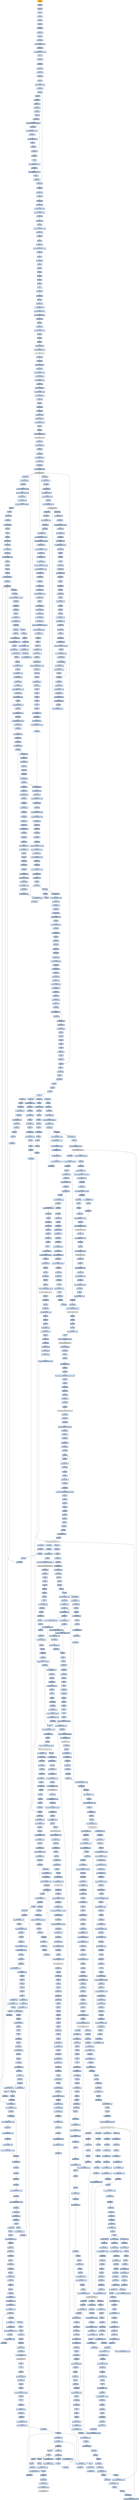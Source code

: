 digraph G {
node[shape=rectangle,style=filled,fillcolor=lightsteelblue,color=lightsteelblue]
bgcolor="transparent"
a0x0040128cpushl_eax[label="start\npushl %eax",fillcolor="orange",color="lightgrey"];
a0x0040128dpushl_esi[label="0x0040128d\npushl %esi"];
a0x0040128epushl_ecx[label="0x0040128e\npushl %ecx"];
a0x0040128fclc_[label="0x0040128f\nclc "];
a0x00401290pushl_edx[label="0x00401290\npushl %edx"];
a0x00401291pushl_ebx[label="0x00401291\npushl %ebx"];
a0x00401292pushl_edi[label="0x00401292\npushl %edi"];
a0x00401293jae_0x00401173[label="0x00401293\njae 0x00401173"];
a0x00401173call_0x004012d4[label="0x00401173\ncall 0x004012d4"];
a0x004012d4popl_esi[label="0x004012d4\npopl %esi"];
a0x004012d5jmp_0x004011a4[label="0x004012d5\njmp 0x004011a4"];
a0x004011a4subl_0x54UINT32_esi[label="0x004011a4\nsubl $0x54<UINT32>, %esi"];
a0x004011aajmp_0x00401335[label="0x004011aa\njmp 0x00401335"];
a0x00401335testl_0xffffffffUINT32_esi_[label="0x00401335\ntestl $0xffffffff<UINT32>, (%esi)"];
a0x0040133bclc_[label="0x0040133b\nclc "];
a0x0040133cjae_0x00401324[label="0x0040133c\njae 0x00401324"];
a0x00401324je_0x004013ea[label="0x00401324\nje 0x004013ea"];
a0x0040132ajmp_0x00401236[label="0x0040132a\njmp 0x00401236"];
a0x00401236movl_esi_ecx[label="0x00401236\nmovl %esi, %ecx"];
a0x00401238jae_0x00401216[label="0x00401238\njae 0x00401216"];
a0x00401216stc_[label="0x00401216\nstc "];
a0x00401217adcl_0x3UINT8_esi[label="0x00401217\nadcl $0x3<UINT8>, %esi"];
a0x0040121ajmp_0x00401397[label="0x0040121a\njmp 0x00401397"];
a0x00401397pushl_esi_[label="0x00401397\npushl (%esi)"];
a0x00401399popl_edx[label="0x00401399\npopl %edx"];
a0x0040139ajmp_0x00401272[label="0x0040139a\njmp 0x00401272"];
a0x00401272addl_esi_edx[label="0x00401272\naddl %esi, %edx"];
a0x00401274jmp_0x0040125e[label="0x00401274\njmp 0x0040125e"];
a0x0040125epushl_0x4esi_[label="0x0040125e\npushl 0x4(%esi)"];
a0x00401261popl_eax[label="0x00401261\npopl %eax"];
a0x00401262jmp_0x00401160[label="0x00401262\njmp 0x00401160"];
a0x00401160addl_0xdd6cdb5dUINT32_edx_[label="0x00401160\naddl $0xdd6cdb5d<UINT32>, (%edx)"];
a0x00401166jmp_0x004012ac[label="0x00401166\njmp 0x004012ac"];
a0x004012acsubl_0xfffffffcUINT8_edx[label="0x004012ac\nsubl $0xfffffffc<UINT8>, %edx"];
a0x004012afjmp_0x0040118b[label="0x004012af\njmp 0x0040118b"];
a0x0040118bsubl_0x1UINT8_eax[label="0x0040118b\nsubl $0x1<UINT8>, %eax"];
a0x0040118estc_[label="0x0040118e\nstc "];
a0x0040118fjb_0x004012f8[label="0x0040118f\njb 0x004012f8"];
a0x004012f8jne_0x00401160[label="0x004012f8\njne 0x00401160"];
a0x004012fejb_0x00401207[label="0x004012fe\njb 0x00401207"];
a0x00401207stc_[label="0x00401207\nstc "];
a0x00401208sbbl_0xfffffff7UINT8_esi[label="0x00401208\nsbbl $0xfffffff7<UINT8>, %esi"];
a0x0040120bjmp_0x004011cf[label="0x0040120b\njmp 0x004011cf"];
a0x004011cfaddl_0xffffffffUINT8_ecx_[label="0x004011cf\naddl $0xffffffff<UINT8>, (%ecx)"];
a0x004011d2stc_[label="0x004011d2\nstc "];
a0x004011d3jmp_0x0040137c[label="0x004011d3\njmp 0x0040137c"];
a0x0040137cjne_0x00401397[label="0x0040137c\njne 0x00401397"];
a0x00401382jb_0x00401368[label="0x00401382\njb 0x00401368"];
a0x00401368movl_esi_ebx[label="0x00401368\nmovl %esi, %ebx"];
a0x0040136ajb_0x00401243[label="0x0040136a\njb 0x00401243"];
a0x00401243call_0x00401404[label="0x00401243\ncall 0x00401404"];
a0x00401404movl_ebx_ecx[label="0x00401404\nmovl %ebx, %ecx"];
a0x00401406addl_0x4UINT8_ebx[label="0x00401406\naddl $0x4<UINT8>, %ebx"];
a0x00401409cmpl_0x0UINT8_ecx_[label="0x00401409\ncmpl $0x0<UINT8>, (%ecx)"];
a0x0040140cjle_0x0040141d[label="0x0040140c\njle 0x0040141d"];
a0x0040141dmovl_ebx__eax[label="0x0040141d\nmovl (%ebx), %eax"];
a0x0040141fpushl_ebx[label="0x0040141f\npushl %ebx"];
a0x00401420subl_0x1154UINT32_ebx[label="0x00401420\nsubl $0x1154<UINT32>, %ebx"];
a0x00401426testl_eax_eax[label="0x00401426\ntestl %eax, %eax"];
a0x00401428je_0x00401438[label="0x00401428\nje 0x00401438"];
a0x00401438popl_eax[label="0x00401438\npopl %eax"];
a0x00401439movl_ebx_esi[label="0x00401439\nmovl %ebx, %esi"];
a0x0040143bsubl_0x400000UINT32_esi[label="0x0040143b\nsubl $0x400000<UINT32>, %esi"];
a0x00401441je_0x00401487[label="0x00401441\nje 0x00401487"];
a0x00401487ret[label="0x00401487\nret"];
a0x00401248jmp_0x004013ea[label="0x00401248\njmp 0x004013ea"];
a0x004013eapopl_edi[label="0x004013ea\npopl %edi"];
a0x004013ebpopl_ebx[label="0x004013eb\npopl %ebx"];
a0x004013ecpopl_edx[label="0x004013ec\npopl %edx"];
a0x004013edpopl_ecx[label="0x004013ed\npopl %ecx"];
a0x004013eepopl_esi[label="0x004013ee\npopl %esi"];
a0x004013efpopl_eax[label="0x004013ef\npopl %eax"];
a0x004013f0clc_[label="0x004013f0\nclc "];
a0x004013f1jae_0x004013c2[label="0x004013f1\njae 0x004013c2"];
a0x004013c2jmp_0x00403c81[label="0x004013c2\njmp 0x00403c81"];
a0x00403c81pushl_ebp[label="0x00403c81\npushl %ebp"];
a0x00403c82movl_esp_ebp[label="0x00403c82\nmovl %esp, %ebp"];
a0x00403c84pushl_0xffffffffUINT8[label="0x00403c84\npushl $0xffffffff<UINT8>"];
a0x00403c86pushl_0x4072f0UINT32[label="0x00403c86\npushl $0x4072f0<UINT32>"];
a0x00403c8bpushl_0x4050f4UINT32[label="0x00403c8b\npushl $0x4050f4<UINT32>"];
a0x00403c90movl_fs_0_eax[label="0x00403c90\nmovl %fs:0, %eax"];
a0x00403c96pushl_eax[label="0x00403c96\npushl %eax"];
a0x00403c97movl_esp_fs_0[label="0x00403c97\nmovl %esp, %fs:0"];
a0x00403c9esubl_0x58UINT8_esp[label="0x00403c9e\nsubl $0x58<UINT8>, %esp"];
a0x00403ca1pushl_ebx[label="0x00403ca1\npushl %ebx"];
a0x00403ca2pushl_esi[label="0x00403ca2\npushl %esi"];
a0x00403ca3pushl_edi[label="0x00403ca3\npushl %edi"];
a0x00403ca4movl_esp__24ebp_[label="0x00403ca4\nmovl %esp, -24(%ebp)"];
a0x00403ca7call_GetVersion_kernel32_dll[label="0x00403ca7\ncall GetVersion@kernel32.dll"];
GetVersion_kernel32_dll[label="GetVersion@kernel32.dll",fillcolor="lightgrey",color="lightgrey"];
a0x00403cadxorl_edx_edx[label="0x00403cad\nxorl %edx, %edx"];
a0x00403cafmovb_ah_dl[label="0x00403caf\nmovb %ah, %dl"];
a0x00403cb1movl_edx_0x00409a6c[label="0x00403cb1\nmovl %edx, 0x00409a6c"];
a0x00403cb7movl_eax_ecx[label="0x00403cb7\nmovl %eax, %ecx"];
a0x00403cb9andl_0xffUINT32_ecx[label="0x00403cb9\nandl $0xff<UINT32>, %ecx"];
a0x00403cbfmovl_ecx_0x00409a68[label="0x00403cbf\nmovl %ecx, 0x00409a68"];
a0x00403cc5shll_0x8UINT8_ecx[label="0x00403cc5\nshll $0x8<UINT8>, %ecx"];
a0x00403cc8addl_edx_ecx[label="0x00403cc8\naddl %edx, %ecx"];
a0x00403ccamovl_ecx_0x00409a64[label="0x00403cca\nmovl %ecx, 0x00409a64"];
a0x00403cd0shrl_0x10UINT8_eax[label="0x00403cd0\nshrl $0x10<UINT8>, %eax"];
a0x00403cd3movl_eax_0x00409a60[label="0x00403cd3\nmovl %eax, 0x00409a60"];
a0x00403cd8xorl_esi_esi[label="0x00403cd8\nxorl %esi, %esi"];
a0x00403cdapushl_esi[label="0x00403cda\npushl %esi"];
a0x00403cdbcall_0x00403eb3[label="0x00403cdb\ncall 0x00403eb3"];
a0x00403eb3xorl_eax_eax[label="0x00403eb3\nxorl %eax, %eax"];
a0x00403eb5pushl_0x0UINT8[label="0x00403eb5\npushl $0x0<UINT8>"];
a0x00403eb7cmpl_eax_0x8esp_[label="0x00403eb7\ncmpl %eax, 0x8(%esp)"];
a0x00403ebbpushl_0x1000UINT32[label="0x00403ebb\npushl $0x1000<UINT32>"];
a0x00403ec0sete_al[label="0x00403ec0\nsete %al"];
a0x00403ec3pushl_eax[label="0x00403ec3\npushl %eax"];
a0x00403ec4call_HeapCreate_kernel32_dll[label="0x00403ec4\ncall HeapCreate@kernel32.dll"];
HeapCreate_kernel32_dll[label="HeapCreate@kernel32.dll",fillcolor="lightgrey",color="lightgrey"];
a0x00403ecatestl_eax_eax[label="0x00403eca\ntestl %eax, %eax"];
a0x00403eccmovl_eax_0x00409f50[label="0x00403ecc\nmovl %eax, 0x00409f50"];
a0x00403ed1je_0x00403ee8[label="0x00403ed1\nje 0x00403ee8"];
a0x00403ed3call_0x00403eef[label="0x00403ed3\ncall 0x00403eef"];
a0x00403eefpushl_0x140UINT32[label="0x00403eef\npushl $0x140<UINT32>"];
a0x00403ef4pushl_0x0UINT8[label="0x00403ef4\npushl $0x0<UINT8>"];
a0x00403ef6pushl_0x00409f50[label="0x00403ef6\npushl 0x00409f50"];
a0x00403efccall_HeapAlloc_kernel32_dll[label="0x00403efc\ncall HeapAlloc@kernel32.dll"];
HeapAlloc_kernel32_dll[label="HeapAlloc@kernel32.dll",fillcolor="lightgrey",color="lightgrey"];
a0x00403f02testl_eax_eax[label="0x00403f02\ntestl %eax, %eax"];
a0x00403f04movl_eax_0x00409f4c[label="0x00403f04\nmovl %eax, 0x00409f4c"];
a0x00403f09jne_0x00403f0c[label="0x00403f09\njne 0x00403f0c"];
a0x00403f0candl_0x0UINT8_0x00409f44[label="0x00403f0c\nandl $0x0<UINT8>, 0x00409f44"];
a0x00403f13andl_0x0UINT8_0x00409f48[label="0x00403f13\nandl $0x0<UINT8>, 0x00409f48"];
a0x00403f1apushl_0x1UINT8[label="0x00403f1a\npushl $0x1<UINT8>"];
a0x00403f1cmovl_eax_0x00409f40[label="0x00403f1c\nmovl %eax, 0x00409f40"];
a0x00403f21movl_0x10UINT32_0x00409f38[label="0x00403f21\nmovl $0x10<UINT32>, 0x00409f38"];
a0x00403f2bpopl_eax[label="0x00403f2b\npopl %eax"];
a0x00403f2cret[label="0x00403f2c\nret"];
a0x00403ed8testl_eax_eax[label="0x00403ed8\ntestl %eax, %eax"];
a0x00403edajne_0x00403eeb[label="0x00403eda\njne 0x00403eeb"];
a0x00403eebpushl_0x1UINT8[label="0x00403eeb\npushl $0x1<UINT8>"];
a0x00403eedpopl_eax[label="0x00403eed\npopl %eax"];
a0x00403eeeret[label="0x00403eee\nret"];
a0x00403ce0popl_ecx[label="0x00403ce0\npopl %ecx"];
a0x00403ce1testl_eax_eax[label="0x00403ce1\ntestl %eax, %eax"];
a0x00403ce3jne_0x00403ced[label="0x00403ce3\njne 0x00403ced"];
a0x00403cedmovl_esi__4ebp_[label="0x00403ced\nmovl %esi, -4(%ebp)"];
a0x00403cf0call_0x00404e4e[label="0x00403cf0\ncall 0x00404e4e"];
a0x00404e4esubl_0x44UINT8_esp[label="0x00404e4e\nsubl $0x44<UINT8>, %esp"];
a0x00404e51pushl_ebx[label="0x00404e51\npushl %ebx"];
a0x00404e52pushl_ebp[label="0x00404e52\npushl %ebp"];
a0x00404e53pushl_esi[label="0x00404e53\npushl %esi"];
a0x00404e54pushl_edi[label="0x00404e54\npushl %edi"];
a0x00404e55pushl_0x100UINT32[label="0x00404e55\npushl $0x100<UINT32>"];
a0x00404e5acall_0x00403dc0[label="0x00404e5a\ncall 0x00403dc0"];
a0x00403dc0pushl_0x00409a50[label="0x00403dc0\npushl 0x00409a50"];
a0x00403dc6pushl_0x8esp_[label="0x00403dc6\npushl 0x8(%esp)"];
a0x00403dcacall_0x00403dd2[label="0x00403dca\ncall 0x00403dd2"];
a0x00403dd2cmpl_0xffffffe0UINT8_0x4esp_[label="0x00403dd2\ncmpl $0xffffffe0<UINT8>, 0x4(%esp)"];
a0x00403dd7ja_0x00403dfb[label="0x00403dd7\nja 0x00403dfb"];
a0x00403dd9pushl_0x4esp_[label="0x00403dd9\npushl 0x4(%esp)"];
a0x00403dddcall_0x00403dfe[label="0x00403ddd\ncall 0x00403dfe"];
a0x00403dfepushl_esi[label="0x00403dfe\npushl %esi"];
a0x00403dffmovl_0x8esp__esi[label="0x00403dff\nmovl 0x8(%esp), %esi"];
a0x00403e03cmpl_0x004095e4_esi[label="0x00403e03\ncmpl 0x004095e4, %esi"];
a0x00403e09ja_0x00403e16[label="0x00403e09\nja 0x00403e16"];
a0x00403e0bpushl_esi[label="0x00403e0b\npushl %esi"];
a0x00403e0ccall_0x00404283[label="0x00403e0c\ncall 0x00404283"];
a0x00404283pushl_ebp[label="0x00404283\npushl %ebp"];
a0x00404284movl_esp_ebp[label="0x00404284\nmovl %esp, %ebp"];
a0x00404286subl_0x14UINT8_esp[label="0x00404286\nsubl $0x14<UINT8>, %esp"];
a0x00404289movl_0x00409f48_eax[label="0x00404289\nmovl 0x00409f48, %eax"];
a0x0040428emovl_0x00409f4c_edx[label="0x0040428e\nmovl 0x00409f4c, %edx"];
a0x00404294pushl_ebx[label="0x00404294\npushl %ebx"];
a0x00404295pushl_esi[label="0x00404295\npushl %esi"];
a0x00404296leal_eaxeax4__eax[label="0x00404296\nleal (%eax,%eax,4), %eax"];
a0x00404299pushl_edi[label="0x00404299\npushl %edi"];
a0x0040429aleal_edxeax4__edi[label="0x0040429a\nleal (%edx,%eax,4), %edi"];
a0x0040429dmovl_0x8ebp__eax[label="0x0040429d\nmovl 0x8(%ebp), %eax"];
a0x004042a0movl_edi__4ebp_[label="0x004042a0\nmovl %edi, -4(%ebp)"];
a0x004042a3leal_0x17eax__ecx[label="0x004042a3\nleal 0x17(%eax), %ecx"];
a0x004042a6andl_0xfffffff0UINT8_ecx[label="0x004042a6\nandl $0xfffffff0<UINT8>, %ecx"];
a0x004042a9movl_ecx__16ebp_[label="0x004042a9\nmovl %ecx, -16(%ebp)"];
a0x004042acsarl_0x4UINT8_ecx[label="0x004042ac\nsarl $0x4<UINT8>, %ecx"];
a0x004042afdecl_ecx[label="0x004042af\ndecl %ecx"];
a0x004042b0cmpl_0x20UINT8_ecx[label="0x004042b0\ncmpl $0x20<UINT8>, %ecx"];
a0x004042b3jnl_0x004042c3[label="0x004042b3\njnl 0x004042c3"];
a0x004042b5orl_0xffffffffUINT8_esi[label="0x004042b5\norl $0xffffffff<UINT8>, %esi"];
a0x004042b8shrl_cl_esi[label="0x004042b8\nshrl %cl, %esi"];
a0x004042baorl_0xffffffffUINT8__8ebp_[label="0x004042ba\norl $0xffffffff<UINT8>, -8(%ebp)"];
a0x004042bemovl_esi__12ebp_[label="0x004042be\nmovl %esi, -12(%ebp)"];
a0x004042c1jmp_0x004042d3[label="0x004042c1\njmp 0x004042d3"];
a0x004042d3movl_0x00409f40_eax[label="0x004042d3\nmovl 0x00409f40, %eax"];
a0x004042d8movl_eax_ebx[label="0x004042d8\nmovl %eax, %ebx"];
a0x004042dacmpl_edi_ebx[label="0x004042da\ncmpl %edi, %ebx"];
a0x004042dcmovl_ebx_0x8ebp_[label="0x004042dc\nmovl %ebx, 0x8(%ebp)"];
a0x004042dfjae_0x004042fa[label="0x004042df\njae 0x004042fa"];
a0x004042facmpl__4ebp__ebx[label="0x004042fa\ncmpl -4(%ebp), %ebx"];
a0x004042fdjne_0x00404378[label="0x004042fd\njne 0x00404378"];
a0x004042ffmovl_edx_ebx[label="0x004042ff\nmovl %edx, %ebx"];
a0x00404301cmpl_eax_ebx[label="0x00404301\ncmpl %eax, %ebx"];
a0x00404303movl_ebx_0x8ebp_[label="0x00404303\nmovl %ebx, 0x8(%ebp)"];
a0x00404306jae_0x0040431d[label="0x00404306\njae 0x0040431d"];
a0x0040431djne_0x00404378[label="0x0040431d\njne 0x00404378"];
a0x0040431fcmpl__4ebp__ebx[label="0x0040431f\ncmpl -4(%ebp), %ebx"];
a0x00404322jae_0x00404335[label="0x00404322\njae 0x00404335"];
a0x00404335jne_0x0040435d[label="0x00404335\njne 0x0040435d"];
a0x00404337movl_edx_ebx[label="0x00404337\nmovl %edx, %ebx"];
a0x00404339cmpl_eax_ebx[label="0x00404339\ncmpl %eax, %ebx"];
a0x0040433bmovl_ebx_0x8ebp_[label="0x0040433b\nmovl %ebx, 0x8(%ebp)"];
a0x0040433ejae_0x0040434d[label="0x0040433e\njae 0x0040434d"];
a0x0040434djne_0x0040435d[label="0x0040434d\njne 0x0040435d"];
a0x0040434fcall_0x0040458c[label="0x0040434f\ncall 0x0040458c"];
a0x0040458cmovl_0x00409f48_eax[label="0x0040458c\nmovl 0x00409f48, %eax"];
a0x00404591movl_0x00409f38_ecx[label="0x00404591\nmovl 0x00409f38, %ecx"];
a0x00404597pushl_esi[label="0x00404597\npushl %esi"];
a0x00404598pushl_edi[label="0x00404598\npushl %edi"];
a0x00404599xorl_edi_edi[label="0x00404599\nxorl %edi, %edi"];
a0x0040459bcmpl_ecx_eax[label="0x0040459b\ncmpl %ecx, %eax"];
a0x0040459djne_0x004045cf[label="0x0040459d\njne 0x004045cf"];
a0x004045cfmovl_0x00409f4c_ecx[label="0x004045cf\nmovl 0x00409f4c, %ecx"];
a0x004045d5pushl_0x41c4UINT32[label="0x004045d5\npushl $0x41c4<UINT32>"];
a0x004045dapushl_0x8UINT8[label="0x004045da\npushl $0x8<UINT8>"];
a0x004045dcleal_eaxeax4__eax[label="0x004045dc\nleal (%eax,%eax,4), %eax"];
a0x004045dfpushl_0x00409f50[label="0x004045df\npushl 0x00409f50"];
a0x004045e5leal_ecxeax4__esi[label="0x004045e5\nleal (%ecx,%eax,4), %esi"];
a0x004045e8call_HeapAlloc_kernel32_dll[label="0x004045e8\ncall HeapAlloc@kernel32.dll"];
a0x004045eecmpl_edi_eax[label="0x004045ee\ncmpl %edi, %eax"];
a0x004045f0movl_eax_0x10esi_[label="0x004045f0\nmovl %eax, 0x10(%esi)"];
a0x004045f3je_0x0040461f[label="0x004045f3\nje 0x0040461f"];
a0x004045f5pushl_0x4UINT8[label="0x004045f5\npushl $0x4<UINT8>"];
a0x004045f7pushl_0x2000UINT32[label="0x004045f7\npushl $0x2000<UINT32>"];
a0x004045fcpushl_0x100000UINT32[label="0x004045fc\npushl $0x100000<UINT32>"];
a0x00404601pushl_edi[label="0x00404601\npushl %edi"];
a0x00404602call_VirtualAlloc_kernel32_dll[label="0x00404602\ncall VirtualAlloc@kernel32.dll"];
VirtualAlloc_kernel32_dll[label="VirtualAlloc@kernel32.dll",fillcolor="lightgrey",color="lightgrey"];
a0x00404608cmpl_edi_eax[label="0x00404608\ncmpl %edi, %eax"];
a0x0040460amovl_eax_0xcesi_[label="0x0040460a\nmovl %eax, 0xc(%esi)"];
a0x0040460djne_0x00404623[label="0x0040460d\njne 0x00404623"];
a0x00404623orl_0xffffffffUINT8_0x8esi_[label="0x00404623\norl $0xffffffff<UINT8>, 0x8(%esi)"];
a0x00404627movl_edi_esi_[label="0x00404627\nmovl %edi, (%esi)"];
a0x00404629movl_edi_0x4esi_[label="0x00404629\nmovl %edi, 0x4(%esi)"];
a0x0040462cincl_0x00409f48[label="0x0040462c\nincl 0x00409f48"];
a0x00404632movl_0x10esi__eax[label="0x00404632\nmovl 0x10(%esi), %eax"];
a0x00404635orl_0xffffffffUINT8_eax_[label="0x00404635\norl $0xffffffff<UINT8>, (%eax)"];
a0x00404638movl_esi_eax[label="0x00404638\nmovl %esi, %eax"];
a0x0040463apopl_edi[label="0x0040463a\npopl %edi"];
a0x0040463bpopl_esi[label="0x0040463b\npopl %esi"];
a0x0040463cret[label="0x0040463c\nret"];
a0x00404354movl_eax_ebx[label="0x00404354\nmovl %eax, %ebx"];
a0x00404356testl_ebx_ebx[label="0x00404356\ntestl %ebx, %ebx"];
a0x00404358movl_ebx_0x8ebp_[label="0x00404358\nmovl %ebx, 0x8(%ebp)"];
a0x0040435bje_0x00404371[label="0x0040435b\nje 0x00404371"];
a0x0040435dpushl_ebx[label="0x0040435d\npushl %ebx"];
a0x0040435ecall_0x0040463d[label="0x0040435e\ncall 0x0040463d"];
a0x0040463dpushl_ebp[label="0x0040463d\npushl %ebp"];
a0x0040463emovl_esp_ebp[label="0x0040463e\nmovl %esp, %ebp"];
a0x00404640pushl_ecx[label="0x00404640\npushl %ecx"];
a0x00404641movl_0x8ebp__ecx[label="0x00404641\nmovl 0x8(%ebp), %ecx"];
a0x00404644pushl_ebx[label="0x00404644\npushl %ebx"];
a0x00404645pushl_esi[label="0x00404645\npushl %esi"];
a0x00404646pushl_edi[label="0x00404646\npushl %edi"];
a0x00404647movl_0x10ecx__esi[label="0x00404647\nmovl 0x10(%ecx), %esi"];
a0x0040464amovl_0x8ecx__eax[label="0x0040464a\nmovl 0x8(%ecx), %eax"];
a0x0040464dxorl_ebx_ebx[label="0x0040464d\nxorl %ebx, %ebx"];
a0x0040464ftestl_eax_eax[label="0x0040464f\ntestl %eax, %eax"];
a0x00404651jl_0x00404658[label="0x00404651\njl 0x00404658"];
a0x00404658movl_ebx_eax[label="0x00404658\nmovl %ebx, %eax"];
a0x0040465apushl_0x3fUINT8[label="0x0040465a\npushl $0x3f<UINT8>"];
a0x0040465cimull_0x204UINT32_eax_eax[label="0x0040465c\nimull $0x204<UINT32>, %eax, %eax"];
a0x00404662popl_edx[label="0x00404662\npopl %edx"];
a0x00404663leal_0x144eaxesi__eax[label="0x00404663\nleal 0x144(%eax,%esi), %eax"];
a0x0040466amovl_eax__4ebp_[label="0x0040466a\nmovl %eax, -4(%ebp)"];
a0x0040466dmovl_eax_0x8eax_[label="0x0040466d\nmovl %eax, 0x8(%eax)"];
a0x00404670movl_eax_0x4eax_[label="0x00404670\nmovl %eax, 0x4(%eax)"];
a0x00404673addl_0x8UINT8_eax[label="0x00404673\naddl $0x8<UINT8>, %eax"];
a0x00404676decl_edx[label="0x00404676\ndecl %edx"];
a0x00404677jne_0x0040466d[label="0x00404677\njne 0x0040466d"];
a0x00404679movl_ebx_edi[label="0x00404679\nmovl %ebx, %edi"];
a0x0040467bpushl_0x4UINT8[label="0x0040467b\npushl $0x4<UINT8>"];
a0x0040467dshll_0xfUINT8_edi[label="0x0040467d\nshll $0xf<UINT8>, %edi"];
a0x00404680addl_0xcecx__edi[label="0x00404680\naddl 0xc(%ecx), %edi"];
a0x00404683pushl_0x1000UINT32[label="0x00404683\npushl $0x1000<UINT32>"];
a0x00404688pushl_0x8000UINT32[label="0x00404688\npushl $0x8000<UINT32>"];
a0x0040468dpushl_edi[label="0x0040468d\npushl %edi"];
a0x0040468ecall_VirtualAlloc_kernel32_dll[label="0x0040468e\ncall VirtualAlloc@kernel32.dll"];
a0x00404694testl_eax_eax[label="0x00404694\ntestl %eax, %eax"];
a0x00404696jne_0x004046a0[label="0x00404696\njne 0x004046a0"];
a0x004046a0leal_0x7000edi__edx[label="0x004046a0\nleal 0x7000(%edi), %edx"];
a0x004046a6cmpl_edx_edi[label="0x004046a6\ncmpl %edx, %edi"];
a0x004046a8ja_0x004046e6[label="0x004046a8\nja 0x004046e6"];
a0x004046aaleal_0x10edi__eax[label="0x004046aa\nleal 0x10(%edi), %eax"];
a0x004046adorl_0xffffffffUINT8__8eax_[label="0x004046ad\norl $0xffffffff<UINT8>, -8(%eax)"];
a0x004046b1orl_0xffffffffUINT8_0xfeceax_[label="0x004046b1\norl $0xffffffff<UINT8>, 0xfec(%eax)"];
a0x004046b8leal_0xffceax__ecx[label="0x004046b8\nleal 0xffc(%eax), %ecx"];
a0x004046bemovl_0xff0UINT32__4eax_[label="0x004046be\nmovl $0xff0<UINT32>, -4(%eax)"];
a0x004046c5movl_ecx_eax_[label="0x004046c5\nmovl %ecx, (%eax)"];
a0x004046c7leal__4100eax__ecx[label="0x004046c7\nleal -4100(%eax), %ecx"];
a0x004046cdmovl_ecx_0x4eax_[label="0x004046cd\nmovl %ecx, 0x4(%eax)"];
a0x004046d0movl_0xff0UINT32_0xfe8eax_[label="0x004046d0\nmovl $0xff0<UINT32>, 0xfe8(%eax)"];
a0x004046daaddl_0x1000UINT32_eax[label="0x004046da\naddl $0x1000<UINT32>, %eax"];
a0x004046dfleal__16eax__ecx[label="0x004046df\nleal -16(%eax), %ecx"];
a0x004046e2cmpl_edx_ecx[label="0x004046e2\ncmpl %edx, %ecx"];
a0x004046e4jbe_0x004046ad[label="0x004046e4\njbe 0x004046ad"];
a0x004046e6movl__4ebp__eax[label="0x004046e6\nmovl -4(%ebp), %eax"];
a0x004046e9leal_0xcedi__ecx[label="0x004046e9\nleal 0xc(%edi), %ecx"];
a0x004046ecaddl_0x1f8UINT32_eax[label="0x004046ec\naddl $0x1f8<UINT32>, %eax"];
a0x004046f1pushl_0x1UINT8[label="0x004046f1\npushl $0x1<UINT8>"];
a0x004046f3popl_edi[label="0x004046f3\npopl %edi"];
a0x004046f4movl_ecx_0x4eax_[label="0x004046f4\nmovl %ecx, 0x4(%eax)"];
a0x004046f7movl_eax_0x8ecx_[label="0x004046f7\nmovl %eax, 0x8(%ecx)"];
a0x004046faleal_0xcedx__ecx[label="0x004046fa\nleal 0xc(%edx), %ecx"];
a0x004046fdmovl_ecx_0x8eax_[label="0x004046fd\nmovl %ecx, 0x8(%eax)"];
a0x00404700movl_eax_0x4ecx_[label="0x00404700\nmovl %eax, 0x4(%ecx)"];
a0x00404703andl_0x0UINT8_0x44esiebx4_[label="0x00404703\nandl $0x0<UINT8>, 0x44(%esi,%ebx,4)"];
a0x00404708movl_edi_0xc4esiebx4_[label="0x00404708\nmovl %edi, 0xc4(%esi,%ebx,4)"];
a0x0040470fmovb_0x43esi__al[label="0x0040470f\nmovb 0x43(%esi), %al"];
a0x00404712movb_al_cl[label="0x00404712\nmovb %al, %cl"];
a0x00404714incb_cl[label="0x00404714\nincb %cl"];
a0x00404716testb_al_al[label="0x00404716\ntestb %al, %al"];
a0x00404718movl_0x8ebp__eax[label="0x00404718\nmovl 0x8(%ebp), %eax"];
a0x0040471bmovb_cl_0x43esi_[label="0x0040471b\nmovb %cl, 0x43(%esi)"];
a0x0040471ejne_0x00404723[label="0x0040471e\njne 0x00404723"];
a0x00404720orl_edi_0x4eax_[label="0x00404720\norl %edi, 0x4(%eax)"];
a0x00404723movl_0x80000000UINT32_edx[label="0x00404723\nmovl $0x80000000<UINT32>, %edx"];
a0x00404728movl_ebx_ecx[label="0x00404728\nmovl %ebx, %ecx"];
a0x0040472ashrl_cl_edx[label="0x0040472a\nshrl %cl, %edx"];
a0x0040472cnotl_edx[label="0x0040472c\nnotl %edx"];
a0x0040472eandl_edx_0x8eax_[label="0x0040472e\nandl %edx, 0x8(%eax)"];
a0x00404731movl_ebx_eax[label="0x00404731\nmovl %ebx, %eax"];
a0x00404733popl_edi[label="0x00404733\npopl %edi"];
a0x00404734popl_esi[label="0x00404734\npopl %esi"];
a0x00404735popl_ebx[label="0x00404735\npopl %ebx"];
a0x00404736leave_[label="0x00404736\nleave "];
a0x00404737ret[label="0x00404737\nret"];
a0x00404363popl_ecx[label="0x00404363\npopl %ecx"];
a0x00404364movl_0x10ebx__ecx[label="0x00404364\nmovl 0x10(%ebx), %ecx"];
a0x00404367movl_eax_ecx_[label="0x00404367\nmovl %eax, (%ecx)"];
a0x00404369movl_0x10ebx__eax[label="0x00404369\nmovl 0x10(%ebx), %eax"];
a0x0040436ccmpl_0xffffffffUINT8_eax_[label="0x0040436c\ncmpl $0xffffffff<UINT8>, (%eax)"];
a0x0040436fjne_0x00404378[label="0x0040436f\njne 0x00404378"];
a0x00404378movl_ebx_0x00409f40[label="0x00404378\nmovl %ebx, 0x00409f40"];
a0x0040437emovl_0x10ebx__eax[label="0x0040437e\nmovl 0x10(%ebx), %eax"];
a0x00404381movl_eax__edx[label="0x00404381\nmovl (%eax), %edx"];
a0x00404383cmpl_0xffffffffUINT8_edx[label="0x00404383\ncmpl $0xffffffff<UINT8>, %edx"];
a0x00404386movl_edx__4ebp_[label="0x00404386\nmovl %edx, -4(%ebp)"];
a0x00404389je_0x0040439f[label="0x00404389\nje 0x0040439f"];
a0x0040438bmovl_0xc4eaxedx4__ecx[label="0x0040438b\nmovl 0xc4(%eax,%edx,4), %ecx"];
a0x00404392movl_0x44eaxedx4__edi[label="0x00404392\nmovl 0x44(%eax,%edx,4), %edi"];
a0x00404396andl__8ebp__ecx[label="0x00404396\nandl -8(%ebp), %ecx"];
a0x00404399andl_esi_edi[label="0x00404399\nandl %esi, %edi"];
a0x0040439borl_edi_ecx[label="0x0040439b\norl %edi, %ecx"];
a0x0040439djne_0x004043d6[label="0x0040439d\njne 0x004043d6"];
a0x004043d6movl_edx_ecx[label="0x004043d6\nmovl %edx, %ecx"];
a0x004043d8xorl_edi_edi[label="0x004043d8\nxorl %edi, %edi"];
a0x004043daimull_0x204UINT32_ecx_ecx[label="0x004043da\nimull $0x204<UINT32>, %ecx, %ecx"];
a0x004043e0leal_0x144ecxeax__ecx[label="0x004043e0\nleal 0x144(%ecx,%eax), %ecx"];
a0x004043e7movl_ecx__12ebp_[label="0x004043e7\nmovl %ecx, -12(%ebp)"];
a0x004043eamovl_0x44eaxedx4__ecx[label="0x004043ea\nmovl 0x44(%eax,%edx,4), %ecx"];
a0x004043eeandl_esi_ecx[label="0x004043ee\nandl %esi, %ecx"];
a0x004043f0jne_0x004043ff[label="0x004043f0\njne 0x004043ff"];
a0x004043f2movl_0xc4eaxedx4__ecx[label="0x004043f2\nmovl 0xc4(%eax,%edx,4), %ecx"];
a0x004043f9pushl_0x20UINT8[label="0x004043f9\npushl $0x20<UINT8>"];
a0x004043fbandl__8ebp__ecx[label="0x004043fb\nandl -8(%ebp), %ecx"];
a0x004043fepopl_edi[label="0x004043fe\npopl %edi"];
a0x004043fftestl_ecx_ecx[label="0x004043ff\ntestl %ecx, %ecx"];
a0x00404401jl_0x00404408[label="0x00404401\njl 0x00404408"];
a0x00404403shll_ecx[label="0x00404403\nshll %ecx"];
a0x00404405incl_edi[label="0x00404405\nincl %edi"];
a0x00404406jmp_0x004043ff[label="0x00404406\njmp 0x004043ff"];
a0x00404408movl__12ebp__ecx[label="0x00404408\nmovl -12(%ebp), %ecx"];
a0x0040440bmovl_0x4ecxedi8__edx[label="0x0040440b\nmovl 0x4(%ecx,%edi,8), %edx"];
a0x0040440fmovl_edx__ecx[label="0x0040440f\nmovl (%edx), %ecx"];
a0x00404411subl__16ebp__ecx[label="0x00404411\nsubl -16(%ebp), %ecx"];
a0x00404414movl_ecx_esi[label="0x00404414\nmovl %ecx, %esi"];
a0x00404416movl_ecx__8ebp_[label="0x00404416\nmovl %ecx, -8(%ebp)"];
a0x00404419sarl_0x4UINT8_esi[label="0x00404419\nsarl $0x4<UINT8>, %esi"];
a0x0040441cdecl_esi[label="0x0040441c\ndecl %esi"];
a0x0040441dcmpl_0x3fUINT8_esi[label="0x0040441d\ncmpl $0x3f<UINT8>, %esi"];
a0x00404420jle_0x00404425[label="0x00404420\njle 0x00404425"];
a0x00404422pushl_0x3fUINT8[label="0x00404422\npushl $0x3f<UINT8>"];
a0x00404424popl_esi[label="0x00404424\npopl %esi"];
a0x00404425cmpl_edi_esi[label="0x00404425\ncmpl %edi, %esi"];
a0x00404427je_0x0040453a[label="0x00404427\nje 0x0040453a"];
a0x0040453atestl_ecx_ecx[label="0x0040453a\ntestl %ecx, %ecx"];
a0x0040453cje_0x00404549[label="0x0040453c\nje 0x00404549"];
a0x0040453emovl_ecx_edx_[label="0x0040453e\nmovl %ecx, (%edx)"];
a0x00404540movl_ecx__4ecxedx_[label="0x00404540\nmovl %ecx, -4(%ecx,%edx)"];
a0x00404544jmp_0x00404549[label="0x00404544\njmp 0x00404549"];
a0x00404549movl__16ebp__esi[label="0x00404549\nmovl -16(%ebp), %esi"];
a0x0040454caddl_ecx_edx[label="0x0040454c\naddl %ecx, %edx"];
a0x0040454eleal_0x1esi__ecx[label="0x0040454e\nleal 0x1(%esi), %ecx"];
a0x00404551movl_ecx_edx_[label="0x00404551\nmovl %ecx, (%edx)"];
a0x00404553movl_ecx__4edxesi_[label="0x00404553\nmovl %ecx, -4(%edx,%esi)"];
a0x00404557movl__12ebp__esi[label="0x00404557\nmovl -12(%ebp), %esi"];
a0x0040455amovl_esi__ecx[label="0x0040455a\nmovl (%esi), %ecx"];
a0x0040455ctestl_ecx_ecx[label="0x0040455c\ntestl %ecx, %ecx"];
a0x0040455eleal_0x1ecx__edi[label="0x0040455e\nleal 0x1(%ecx), %edi"];
a0x00404561movl_edi_esi_[label="0x00404561\nmovl %edi, (%esi)"];
a0x00404563jne_0x0040457f[label="0x00404563\njne 0x0040457f"];
a0x00404565cmpl_0x00409f44_ebx[label="0x00404565\ncmpl 0x00409f44, %ebx"];
a0x0040456bjne_0x0040457f[label="0x0040456b\njne 0x0040457f"];
a0x0040457fmovl__4ebp__ecx[label="0x0040457f\nmovl -4(%ebp), %ecx"];
a0x00404582movl_ecx_eax_[label="0x00404582\nmovl %ecx, (%eax)"];
a0x00404584leal_0x4edx__eax[label="0x00404584\nleal 0x4(%edx), %eax"];
a0x00404587popl_edi[label="0x00404587\npopl %edi"];
a0x00404588popl_esi[label="0x00404588\npopl %esi"];
a0x00404589popl_ebx[label="0x00404589\npopl %ebx"];
a0x0040458aleave_[label="0x0040458a\nleave "];
a0x0040458bret[label="0x0040458b\nret"];
a0x00403e11testl_eax_eax[label="0x00403e11\ntestl %eax, %eax"];
a0x00403e13popl_ecx[label="0x00403e13\npopl %ecx"];
a0x00403e14jne_0x00403e32[label="0x00403e14\njne 0x00403e32"];
a0x00403e32popl_esi[label="0x00403e32\npopl %esi"];
a0x00403e33ret[label="0x00403e33\nret"];
a0x00403de2testl_eax_eax[label="0x00403de2\ntestl %eax, %eax"];
a0x00403de4popl_ecx[label="0x00403de4\npopl %ecx"];
a0x00403de5jne_0x00403dfd[label="0x00403de5\njne 0x00403dfd"];
a0x00403dfdret[label="0x00403dfd\nret"];
a0x00403dcfpopl_ecx[label="0x00403dcf\npopl %ecx"];
a0x00403dd0popl_ecx[label="0x00403dd0\npopl %ecx"];
a0x00403dd1ret[label="0x00403dd1\nret"];
a0x00404e5fmovl_eax_esi[label="0x00404e5f\nmovl %eax, %esi"];
a0x00404e61popl_ecx[label="0x00404e61\npopl %ecx"];
a0x00404e62testl_esi_esi[label="0x00404e62\ntestl %esi, %esi"];
a0x00404e64jne_0x00404e6e[label="0x00404e64\njne 0x00404e6e"];
a0x00404e6emovl_esi_0x00409e20[label="0x00404e6e\nmovl %esi, 0x00409e20"];
a0x00404e74movl_0x20UINT32_0x00409f20[label="0x00404e74\nmovl $0x20<UINT32>, 0x00409f20"];
a0x00404e7eleal_0x100esi__eax[label="0x00404e7e\nleal 0x100(%esi), %eax"];
a0x00404e84cmpl_eax_esi[label="0x00404e84\ncmpl %eax, %esi"];
a0x00404e86jae_0x00404ea2[label="0x00404e86\njae 0x00404ea2"];
a0x00404e88andb_0x0UINT8_0x4esi_[label="0x00404e88\nandb $0x0<UINT8>, 0x4(%esi)"];
a0x00404e8corl_0xffffffffUINT8_esi_[label="0x00404e8c\norl $0xffffffff<UINT8>, (%esi)"];
a0x00404e8fmovb_0xaUINT8_0x5esi_[label="0x00404e8f\nmovb $0xa<UINT8>, 0x5(%esi)"];
a0x00404e93movl_0x00409e20_eax[label="0x00404e93\nmovl 0x00409e20, %eax"];
a0x00404e98addl_0x8UINT8_esi[label="0x00404e98\naddl $0x8<UINT8>, %esi"];
a0x00404e9baddl_0x100UINT32_eax[label="0x00404e9b\naddl $0x100<UINT32>, %eax"];
a0x00404ea0jmp_0x00404e84[label="0x00404ea0\njmp 0x00404e84"];
a0x00404ea2leal_0x10esp__eax[label="0x00404ea2\nleal 0x10(%esp), %eax"];
a0x00404ea6pushl_eax[label="0x00404ea6\npushl %eax"];
a0x00404ea7call_GetStartupInfoA_kernel32_dll[label="0x00404ea7\ncall GetStartupInfoA@kernel32.dll"];
GetStartupInfoA_kernel32_dll[label="GetStartupInfoA@kernel32.dll",fillcolor="lightgrey",color="lightgrey"];
a0x00404eadcmpw_0x0UINT8_0x42esp_[label="0x00404ead\ncmpw $0x0<UINT8>, 0x42(%esp)"];
a0x00404eb3je_0x00404f7e[label="0x00404eb3\nje 0x00404f7e"];
a0x00404f7exorl_ebx_ebx[label="0x00404f7e\nxorl %ebx, %ebx"];
a0x00404f80movl_0x00409e20_eax[label="0x00404f80\nmovl 0x00409e20, %eax"];
a0x00404f85cmpl_0xffffffffUINT8_eaxebx8_[label="0x00404f85\ncmpl $0xffffffff<UINT8>, (%eax,%ebx,8)"];
a0x00404f89leal_eaxebx8__esi[label="0x00404f89\nleal (%eax,%ebx,8), %esi"];
a0x00404f8cjne_0x00404fdb[label="0x00404f8c\njne 0x00404fdb"];
a0x00404f8etestl_ebx_ebx[label="0x00404f8e\ntestl %ebx, %ebx"];
a0x00404f90movb_0xffffff81UINT8_0x4esi_[label="0x00404f90\nmovb $0xffffff81<UINT8>, 0x4(%esi)"];
a0x00404f94jne_0x00404f9b[label="0x00404f94\njne 0x00404f9b"];
a0x00404f96pushl_0xfffffff6UINT8[label="0x00404f96\npushl $0xfffffff6<UINT8>"];
a0x00404f98popl_eax[label="0x00404f98\npopl %eax"];
a0x00404f99jmp_0x00404fa5[label="0x00404f99\njmp 0x00404fa5"];
a0x00404fa5pushl_eax[label="0x00404fa5\npushl %eax"];
a0x00404fa6call_GetStdHandle_kernel32_dll[label="0x00404fa6\ncall GetStdHandle@kernel32.dll"];
GetStdHandle_kernel32_dll[label="GetStdHandle@kernel32.dll",fillcolor="lightgrey",color="lightgrey"];
a0x00404facmovl_eax_edi[label="0x00404fac\nmovl %eax, %edi"];
a0x00404faecmpl_0xffffffffUINT8_edi[label="0x00404fae\ncmpl $0xffffffff<UINT8>, %edi"];
a0x00404fb1je_0x00404fca[label="0x00404fb1\nje 0x00404fca"];
a0x00404fb3pushl_edi[label="0x00404fb3\npushl %edi"];
a0x00404fb4call_GetFileType_kernel32_dll[label="0x00404fb4\ncall GetFileType@kernel32.dll"];
GetFileType_kernel32_dll[label="GetFileType@kernel32.dll",fillcolor="lightgrey",color="lightgrey"];
a0x00404fbatestl_eax_eax[label="0x00404fba\ntestl %eax, %eax"];
a0x00404fbcje_0x00404fca[label="0x00404fbc\nje 0x00404fca"];
a0x00404fbeandl_0xffUINT32_eax[label="0x00404fbe\nandl $0xff<UINT32>, %eax"];
a0x00404fc3movl_edi_esi_[label="0x00404fc3\nmovl %edi, (%esi)"];
a0x00404fc5cmpl_0x2UINT8_eax[label="0x00404fc5\ncmpl $0x2<UINT8>, %eax"];
a0x00404fc8jne_0x00404fd0[label="0x00404fc8\njne 0x00404fd0"];
a0x00404fcaorb_0x40UINT8_0x4esi_[label="0x00404fca\norb $0x40<UINT8>, 0x4(%esi)"];
a0x00404fcejmp_0x00404fdf[label="0x00404fce\njmp 0x00404fdf"];
a0x00404fdfincl_ebx[label="0x00404fdf\nincl %ebx"];
a0x00404fe0cmpl_0x3UINT8_ebx[label="0x00404fe0\ncmpl $0x3<UINT8>, %ebx"];
a0x00404fe3jl_0x00404f80[label="0x00404fe3\njl 0x00404f80"];
a0x00404f9bmovl_ebx_eax[label="0x00404f9b\nmovl %ebx, %eax"];
a0x00404f9ddecl_eax[label="0x00404f9d\ndecl %eax"];
a0x00404f9enegl_eax[label="0x00404f9e\nnegl %eax"];
a0x00404fa0sbbl_eax_eax[label="0x00404fa0\nsbbl %eax, %eax"];
a0x00404fa2addl_0xfffffff5UINT8_eax[label="0x00404fa2\naddl $0xfffffff5<UINT8>, %eax"];
a0x00404fe5pushl_0x00409f20[label="0x00404fe5\npushl 0x00409f20"];
a0x00404febcall_SetHandleCount_kernel32_dll[label="0x00404feb\ncall SetHandleCount@kernel32.dll"];
SetHandleCount_kernel32_dll[label="SetHandleCount@kernel32.dll",fillcolor="lightgrey",color="lightgrey"];
a0x00404ff1popl_edi[label="0x00404ff1\npopl %edi"];
a0x00404ff2popl_esi[label="0x00404ff2\npopl %esi"];
a0x00404ff3popl_ebp[label="0x00404ff3\npopl %ebp"];
a0x00404ff4popl_ebx[label="0x00404ff4\npopl %ebx"];
a0x00404ff5addl_0x44UINT8_esp[label="0x00404ff5\naddl $0x44<UINT8>, %esp"];
a0x00404ff8ret[label="0x00404ff8\nret"];
a0x00403cf5call_GetCommandLineA_kernel32_dll[label="0x00403cf5\ncall GetCommandLineA@kernel32.dll"];
GetCommandLineA_kernel32_dll[label="GetCommandLineA@kernel32.dll",fillcolor="lightgrey",color="lightgrey"];
a0x00403cfbmovl_eax_0x00409f54[label="0x00403cfb\nmovl %eax, 0x00409f54"];
a0x00403d00call_0x00404d1c[label="0x00403d00\ncall 0x00404d1c"];
a0x00404d1cpushl_ecx[label="0x00404d1c\npushl %ecx"];
a0x00404d1dpushl_ecx[label="0x00404d1d\npushl %ecx"];
a0x00404d1emovl_0x00409ba8_eax[label="0x00404d1e\nmovl 0x00409ba8, %eax"];
a0x00404d23pushl_ebx[label="0x00404d23\npushl %ebx"];
a0x00404d24pushl_ebp[label="0x00404d24\npushl %ebp"];
a0x00404d25movl_GetEnvironmentStringsW_kernel32_dll_ebp[label="0x00404d25\nmovl GetEnvironmentStringsW@kernel32.dll, %ebp"];
a0x00404d2bpushl_esi[label="0x00404d2b\npushl %esi"];
a0x00404d2cpushl_edi[label="0x00404d2c\npushl %edi"];
a0x00404d2dxorl_ebx_ebx[label="0x00404d2d\nxorl %ebx, %ebx"];
a0x00404d2fxorl_esi_esi[label="0x00404d2f\nxorl %esi, %esi"];
a0x00404d31xorl_edi_edi[label="0x00404d31\nxorl %edi, %edi"];
a0x00404d33cmpl_ebx_eax[label="0x00404d33\ncmpl %ebx, %eax"];
a0x00404d35jne_0x00404d6a[label="0x00404d35\njne 0x00404d6a"];
a0x00404d37call_ebp[label="0x00404d37\ncall %ebp"];
GetEnvironmentStringsW_kernel32_dll[label="GetEnvironmentStringsW@kernel32.dll",fillcolor="lightgrey",color="lightgrey"];
a0x00404d39movl_eax_esi[label="0x00404d39\nmovl %eax, %esi"];
a0x00404d3bcmpl_ebx_esi[label="0x00404d3b\ncmpl %ebx, %esi"];
a0x00404d3dje_0x00404d4b[label="0x00404d3d\nje 0x00404d4b"];
a0x00404d3fmovl_0x1UINT32_0x00409ba8[label="0x00404d3f\nmovl $0x1<UINT32>, 0x00409ba8"];
a0x00404d49jmp_0x00404d73[label="0x00404d49\njmp 0x00404d73"];
a0x00404d73cmpl_ebx_esi[label="0x00404d73\ncmpl %ebx, %esi"];
a0x00404d75jne_0x00404d83[label="0x00404d75\njne 0x00404d83"];
a0x00404d83cmpw_bx_esi_[label="0x00404d83\ncmpw %bx, (%esi)"];
a0x00404d86movl_esi_eax[label="0x00404d86\nmovl %esi, %eax"];
a0x00404d88je_0x00404d98[label="0x00404d88\nje 0x00404d98"];
a0x00404d8aincl_eax[label="0x00404d8a\nincl %eax"];
a0x00404d8bincl_eax[label="0x00404d8b\nincl %eax"];
a0x00404d8ccmpw_bx_eax_[label="0x00404d8c\ncmpw %bx, (%eax)"];
a0x00404d8fjne_0x00404d8a[label="0x00404d8f\njne 0x00404d8a"];
a0x00404d91incl_eax[label="0x00404d91\nincl %eax"];
a0x00404d92incl_eax[label="0x00404d92\nincl %eax"];
a0x00404d93cmpw_bx_eax_[label="0x00404d93\ncmpw %bx, (%eax)"];
a0x00404d96jne_0x00404d8a[label="0x00404d96\njne 0x00404d8a"];
a0x00404d98subl_esi_eax[label="0x00404d98\nsubl %esi, %eax"];
a0x00404d9amovl_WideCharToMultiByte_kernel32_dll_edi[label="0x00404d9a\nmovl WideCharToMultiByte@kernel32.dll, %edi"];
a0x00404da0sarl_eax[label="0x00404da0\nsarl %eax"];
a0x00404da2pushl_ebx[label="0x00404da2\npushl %ebx"];
a0x00404da3pushl_ebx[label="0x00404da3\npushl %ebx"];
a0x00404da4incl_eax[label="0x00404da4\nincl %eax"];
a0x00404da5pushl_ebx[label="0x00404da5\npushl %ebx"];
a0x00404da6pushl_ebx[label="0x00404da6\npushl %ebx"];
a0x00404da7pushl_eax[label="0x00404da7\npushl %eax"];
a0x00404da8pushl_esi[label="0x00404da8\npushl %esi"];
a0x00404da9pushl_ebx[label="0x00404da9\npushl %ebx"];
a0x00404daapushl_ebx[label="0x00404daa\npushl %ebx"];
a0x00404dabmovl_eax_0x34esp_[label="0x00404dab\nmovl %eax, 0x34(%esp)"];
a0x00404dafcall_edi[label="0x00404daf\ncall %edi"];
WideCharToMultiByte_kernel32_dll[label="WideCharToMultiByte@kernel32.dll",fillcolor="lightgrey",color="lightgrey"];
a0x00404db1movl_eax_ebp[label="0x00404db1\nmovl %eax, %ebp"];
a0x00404db3cmpl_ebx_ebp[label="0x00404db3\ncmpl %ebx, %ebp"];
a0x00404db5je_0x00404de9[label="0x00404db5\nje 0x00404de9"];
a0x00404db7pushl_ebp[label="0x00404db7\npushl %ebp"];
a0x00404db8call_0x00403dc0[label="0x00404db8\ncall 0x00403dc0"];
a0x00403e16testl_esi_esi[label="0x00403e16\ntestl %esi, %esi"];
a0x00403e18jne_0x00403e1d[label="0x00403e18\njne 0x00403e1d"];
a0x00403e1daddl_0xfUINT8_esi[label="0x00403e1d\naddl $0xf<UINT8>, %esi"];
a0x00403e20andl_0xfffffff0UINT8_esi[label="0x00403e20\nandl $0xfffffff0<UINT8>, %esi"];
a0x00403e23pushl_esi[label="0x00403e23\npushl %esi"];
a0x00403e24pushl_0x0UINT8[label="0x00403e24\npushl $0x0<UINT8>"];
a0x00403e26pushl_0x00409f50[label="0x00403e26\npushl 0x00409f50"];
a0x00403e2ccall_HeapAlloc_kernel32_dll[label="0x00403e2c\ncall HeapAlloc@kernel32.dll"];
a0x00404dbdcmpl_ebx_eax[label="0x00404dbd\ncmpl %ebx, %eax"];
a0x00404dbfpopl_ecx[label="0x00404dbf\npopl %ecx"];
a0x00404dc0movl_eax_0x10esp_[label="0x00404dc0\nmovl %eax, 0x10(%esp)"];
a0x00404dc4je_0x00404de9[label="0x00404dc4\nje 0x00404de9"];
a0x00404dc6pushl_ebx[label="0x00404dc6\npushl %ebx"];
a0x00404dc7pushl_ebx[label="0x00404dc7\npushl %ebx"];
a0x00404dc8pushl_ebp[label="0x00404dc8\npushl %ebp"];
a0x00404dc9pushl_eax[label="0x00404dc9\npushl %eax"];
a0x00404dcapushl_0x24esp_[label="0x00404dca\npushl 0x24(%esp)"];
a0x00404dcepushl_esi[label="0x00404dce\npushl %esi"];
a0x00404dcfpushl_ebx[label="0x00404dcf\npushl %ebx"];
a0x00404dd0pushl_ebx[label="0x00404dd0\npushl %ebx"];
a0x00404dd1call_edi[label="0x00404dd1\ncall %edi"];
a0x00404dd3testl_eax_eax[label="0x00404dd3\ntestl %eax, %eax"];
a0x00404dd5jne_0x00404de5[label="0x00404dd5\njne 0x00404de5"];
a0x00404de5movl_0x10esp__ebx[label="0x00404de5\nmovl 0x10(%esp), %ebx"];
a0x00404de9pushl_esi[label="0x00404de9\npushl %esi"];
a0x00404deacall_FreeEnvironmentStringsW_kernel32_dll[label="0x00404dea\ncall FreeEnvironmentStringsW@kernel32.dll"];
FreeEnvironmentStringsW_kernel32_dll[label="FreeEnvironmentStringsW@kernel32.dll",fillcolor="lightgrey",color="lightgrey"];
a0x00404df0movl_ebx_eax[label="0x00404df0\nmovl %ebx, %eax"];
a0x00404df2jmp_0x00404e47[label="0x00404df2\njmp 0x00404e47"];
a0x00404e47popl_edi[label="0x00404e47\npopl %edi"];
a0x00404e48popl_esi[label="0x00404e48\npopl %esi"];
a0x00404e49popl_ebp[label="0x00404e49\npopl %ebp"];
a0x00404e4apopl_ebx[label="0x00404e4a\npopl %ebx"];
a0x00404e4bpopl_ecx[label="0x00404e4b\npopl %ecx"];
a0x00404e4cpopl_ecx[label="0x00404e4c\npopl %ecx"];
a0x00404e4dret[label="0x00404e4d\nret"];
a0x00403d05movl_eax_0x00409a40[label="0x00403d05\nmovl %eax, 0x00409a40"];
a0x00403d0acall_0x00404acf[label="0x00403d0a\ncall 0x00404acf"];
a0x00404acfpushl_ebp[label="0x00404acf\npushl %ebp"];
a0x00404ad0movl_esp_ebp[label="0x00404ad0\nmovl %esp, %ebp"];
a0x00404ad2pushl_ecx[label="0x00404ad2\npushl %ecx"];
a0x00404ad3pushl_ecx[label="0x00404ad3\npushl %ecx"];
a0x00404ad4pushl_ebx[label="0x00404ad4\npushl %ebx"];
a0x00404ad5xorl_ebx_ebx[label="0x00404ad5\nxorl %ebx, %ebx"];
a0x00404ad7cmpl_ebx_0x00409f28[label="0x00404ad7\ncmpl %ebx, 0x00409f28"];
a0x00404addpushl_esi[label="0x00404add\npushl %esi"];
a0x00404adepushl_edi[label="0x00404ade\npushl %edi"];
a0x00404adfjne_0x00404ae6[label="0x00404adf\njne 0x00404ae6"];
a0x00404ae1call_0x00405a9b[label="0x00404ae1\ncall 0x00405a9b"];
a0x00405a9bcmpl_0x0UINT8_0x00409f28[label="0x00405a9b\ncmpl $0x0<UINT8>, 0x00409f28"];
a0x00405aa2jne_0x00405ab6[label="0x00405aa2\njne 0x00405ab6"];
a0x00405aa4pushl_0xfffffffdUINT8[label="0x00405aa4\npushl $0xfffffffd<UINT8>"];
a0x00405aa6call_0x004056d7[label="0x00405aa6\ncall 0x004056d7"];
a0x004056d7pushl_ebp[label="0x004056d7\npushl %ebp"];
a0x004056d8movl_esp_ebp[label="0x004056d8\nmovl %esp, %ebp"];
a0x004056dasubl_0x18UINT8_esp[label="0x004056da\nsubl $0x18<UINT8>, %esp"];
a0x004056ddpushl_ebx[label="0x004056dd\npushl %ebx"];
a0x004056depushl_esi[label="0x004056de\npushl %esi"];
a0x004056dfpushl_edi[label="0x004056df\npushl %edi"];
a0x004056e0pushl_0x8ebp_[label="0x004056e0\npushl 0x8(%ebp)"];
a0x004056e3call_0x00405870[label="0x004056e3\ncall 0x00405870"];
a0x00405870movl_0x4esp__eax[label="0x00405870\nmovl 0x4(%esp), %eax"];
a0x00405874andl_0x0UINT8_0x00409bb0[label="0x00405874\nandl $0x0<UINT8>, 0x00409bb0"];
a0x0040587bcmpl_0xfffffffeUINT8_eax[label="0x0040587b\ncmpl $0xfffffffe<UINT8>, %eax"];
a0x0040587ejne_0x00405890[label="0x0040587e\njne 0x00405890"];
a0x00405890cmpl_0xfffffffdUINT8_eax[label="0x00405890\ncmpl $0xfffffffd<UINT8>, %eax"];
a0x00405893jne_0x004058a5[label="0x00405893\njne 0x004058a5"];
a0x00405895movl_0x1UINT32_0x00409bb0[label="0x00405895\nmovl $0x1<UINT32>, 0x00409bb0"];
a0x0040589fjmp_GetACP_kernel32_dll[label="0x0040589f\njmp GetACP@kernel32.dll"];
GetACP_kernel32_dll[label="GetACP@kernel32.dll",fillcolor="lightgrey",color="lightgrey"];
a0x004056e8movl_eax_esi[label="0x004056e8\nmovl %eax, %esi"];
a0x004056eapopl_ecx[label="0x004056ea\npopl %ecx"];
a0x004056ebcmpl_0x00409be8_esi[label="0x004056eb\ncmpl 0x00409be8, %esi"];
a0x004056f1movl_esi_0x8ebp_[label="0x004056f1\nmovl %esi, 0x8(%ebp)"];
a0x004056f4je_0x00405864[label="0x004056f4\nje 0x00405864"];
a0x004056faxorl_ebx_ebx[label="0x004056fa\nxorl %ebx, %ebx"];
a0x004056fccmpl_ebx_esi[label="0x004056fc\ncmpl %ebx, %esi"];
a0x004056feje_0x0040585a[label="0x004056fe\nje 0x0040585a"];
a0x00405704xorl_edx_edx[label="0x00405704\nxorl %edx, %edx"];
a0x00405706movl_0x409728UINT32_eax[label="0x00405706\nmovl $0x409728<UINT32>, %eax"];
a0x0040570bcmpl_esi_eax_[label="0x0040570b\ncmpl %esi, (%eax)"];
a0x0040570dje_0x00405781[label="0x0040570d\nje 0x00405781"];
a0x0040570faddl_0x30UINT8_eax[label="0x0040570f\naddl $0x30<UINT8>, %eax"];
a0x00405712incl_edx[label="0x00405712\nincl %edx"];
a0x00405713cmpl_0x409818UINT32_eax[label="0x00405713\ncmpl $0x409818<UINT32>, %eax"];
a0x00405718jl_0x0040570b[label="0x00405718\njl 0x0040570b"];
a0x0040571aleal__24ebp__eax[label="0x0040571a\nleal -24(%ebp), %eax"];
a0x0040571dpushl_eax[label="0x0040571d\npushl %eax"];
a0x0040571epushl_esi[label="0x0040571e\npushl %esi"];
a0x0040571fcall_GetCPInfo_kernel32_dll[label="0x0040571f\ncall GetCPInfo@kernel32.dll"];
GetCPInfo_kernel32_dll[label="GetCPInfo@kernel32.dll",fillcolor="lightgrey",color="lightgrey"];
a0x00405725cmpl_0x1UINT8_eax[label="0x00405725\ncmpl $0x1<UINT8>, %eax"];
a0x00405728jne_0x00405852[label="0x00405728\njne 0x00405852"];
a0x0040572epushl_0x40UINT8[label="0x0040572e\npushl $0x40<UINT8>"];
a0x00405730xorl_eax_eax[label="0x00405730\nxorl %eax, %eax"];
a0x00405732popl_ecx[label="0x00405732\npopl %ecx"];
a0x00405733movl_0x409d00UINT32_edi[label="0x00405733\nmovl $0x409d00<UINT32>, %edi"];
a0x00405738cmpl_0x1UINT8__24ebp_[label="0x00405738\ncmpl $0x1<UINT8>, -24(%ebp)"];
a0x0040573cmovl_esi_0x00409be8[label="0x0040573c\nmovl %esi, 0x00409be8"];
a0x00405742repz_stosl_eax_es_edi_[label="0x00405742\nrepz stosl %eax, %es:(%edi)"];
a0x00405744stosb_al_es_edi_[label="0x00405744\nstosb %al, %es:(%edi)"];
a0x00405745movl_ebx_0x00409e04[label="0x00405745\nmovl %ebx, 0x00409e04"];
a0x0040574bjbe_0x00405840[label="0x0040574b\njbe 0x00405840"];
a0x00405751cmpb_0x0UINT8__18ebp_[label="0x00405751\ncmpb $0x0<UINT8>, -18(%ebp)"];
a0x00405755je_0x00405816[label="0x00405755\nje 0x00405816"];
a0x00405816pushl_0x1UINT8[label="0x00405816\npushl $0x1<UINT8>"];
a0x00405818popl_eax[label="0x00405818\npopl %eax"];
a0x00405819orb_0x8UINT8_0x409d01eax_[label="0x00405819\norb $0x8<UINT8>, 0x409d01(%eax)"];
a0x00405820incl_eax[label="0x00405820\nincl %eax"];
a0x00405821cmpl_0xffUINT32_eax[label="0x00405821\ncmpl $0xff<UINT32>, %eax"];
a0x00405826jb_0x00405819[label="0x00405826\njb 0x00405819"];
a0x00405828pushl_esi[label="0x00405828\npushl %esi"];
a0x00405829call_0x004058ba[label="0x00405829\ncall 0x004058ba"];
a0x004058bamovl_0x4esp__eax[label="0x004058ba\nmovl 0x4(%esp), %eax"];
a0x004058besubl_0x3a4UINT32_eax[label="0x004058be\nsubl $0x3a4<UINT32>, %eax"];
a0x004058c3je_0x004058e7[label="0x004058c3\nje 0x004058e7"];
a0x004058c5subl_0x4UINT8_eax[label="0x004058c5\nsubl $0x4<UINT8>, %eax"];
a0x004058c8je_0x004058e1[label="0x004058c8\nje 0x004058e1"];
a0x004058casubl_0xdUINT8_eax[label="0x004058ca\nsubl $0xd<UINT8>, %eax"];
a0x004058cdje_0x004058db[label="0x004058cd\nje 0x004058db"];
a0x004058cfdecl_eax[label="0x004058cf\ndecl %eax"];
a0x004058d0je_0x004058d5[label="0x004058d0\nje 0x004058d5"];
a0x004058d2xorl_eax_eax[label="0x004058d2\nxorl %eax, %eax"];
a0x004058d4ret[label="0x004058d4\nret"];
a0x0040582epopl_ecx[label="0x0040582e\npopl %ecx"];
a0x0040582fmovl_eax_0x00409e04[label="0x0040582f\nmovl %eax, 0x00409e04"];
a0x00405834movl_0x1UINT32_0x00409bfc[label="0x00405834\nmovl $0x1<UINT32>, 0x00409bfc"];
a0x0040583ejmp_0x00405846[label="0x0040583e\njmp 0x00405846"];
a0x00405846xorl_eax_eax[label="0x00405846\nxorl %eax, %eax"];
a0x00405848movl_0x409bf0UINT32_edi[label="0x00405848\nmovl $0x409bf0<UINT32>, %edi"];
a0x0040584dstosl_eax_es_edi_[label="0x0040584d\nstosl %eax, %es:(%edi)"];
a0x0040584estosl_eax_es_edi_[label="0x0040584e\nstosl %eax, %es:(%edi)"];
a0x0040584fstosl_eax_es_edi_[label="0x0040584f\nstosl %eax, %es:(%edi)"];
a0x00405850jmp_0x0040585f[label="0x00405850\njmp 0x0040585f"];
a0x0040585fcall_0x00405916[label="0x0040585f\ncall 0x00405916"];
a0x00405916pushl_ebp[label="0x00405916\npushl %ebp"];
a0x00405917movl_esp_ebp[label="0x00405917\nmovl %esp, %ebp"];
a0x00405919subl_0x514UINT32_esp[label="0x00405919\nsubl $0x514<UINT32>, %esp"];
a0x0040591fleal__20ebp__eax[label="0x0040591f\nleal -20(%ebp), %eax"];
a0x00405922pushl_esi[label="0x00405922\npushl %esi"];
a0x00405923pushl_eax[label="0x00405923\npushl %eax"];
a0x00405924pushl_0x00409be8[label="0x00405924\npushl 0x00409be8"];
a0x0040592acall_GetCPInfo_kernel32_dll[label="0x0040592a\ncall GetCPInfo@kernel32.dll"];
a0x00405930cmpl_0x1UINT8_eax[label="0x00405930\ncmpl $0x1<UINT8>, %eax"];
a0x00405933jne_0x00405a4f[label="0x00405933\njne 0x00405a4f"];
a0x00405939xorl_eax_eax[label="0x00405939\nxorl %eax, %eax"];
a0x0040593bmovl_0x100UINT32_esi[label="0x0040593b\nmovl $0x100<UINT32>, %esi"];
a0x00405940movb_al__276ebpeax_[label="0x00405940\nmovb %al, -276(%ebp,%eax)"];
a0x00405947incl_eax[label="0x00405947\nincl %eax"];
a0x00405948cmpl_esi_eax[label="0x00405948\ncmpl %esi, %eax"];
a0x0040594ajb_0x00405940[label="0x0040594a\njb 0x00405940"];
a0x0040594cmovb__14ebp__al[label="0x0040594c\nmovb -14(%ebp), %al"];
a0x0040594fmovb_0x20UINT8__276ebp_[label="0x0040594f\nmovb $0x20<UINT8>, -276(%ebp)"];
a0x00405956testb_al_al[label="0x00405956\ntestb %al, %al"];
a0x00405958je_0x00405991[label="0x00405958\nje 0x00405991"];
a0x00405991pushl_0x0UINT8[label="0x00405991\npushl $0x0<UINT8>"];
a0x00405993leal__1300ebp__eax[label="0x00405993\nleal -1300(%ebp), %eax"];
a0x00405999pushl_0x00409e04[label="0x00405999\npushl 0x00409e04"];
a0x0040599fpushl_0x00409be8[label="0x0040599f\npushl 0x00409be8"];
a0x004059a5pushl_eax[label="0x004059a5\npushl %eax"];
a0x004059a6leal__276ebp__eax[label="0x004059a6\nleal -276(%ebp), %eax"];
a0x004059acpushl_esi[label="0x004059ac\npushl %esi"];
a0x004059adpushl_eax[label="0x004059ad\npushl %eax"];
a0x004059aepushl_0x1UINT8[label="0x004059ae\npushl $0x1<UINT8>"];
a0x004059b0call_0x00405e8d[label="0x004059b0\ncall 0x00405e8d"];
a0x00405e8dpushl_ebp[label="0x00405e8d\npushl %ebp"];
a0x00405e8emovl_esp_ebp[label="0x00405e8e\nmovl %esp, %ebp"];
a0x00405e90pushl_0xffffffffUINT8[label="0x00405e90\npushl $0xffffffff<UINT8>"];
a0x00405e92pushl_0x407648UINT32[label="0x00405e92\npushl $0x407648<UINT32>"];
a0x00405e97pushl_0x4050f4UINT32[label="0x00405e97\npushl $0x4050f4<UINT32>"];
a0x00405e9cmovl_fs_0_eax[label="0x00405e9c\nmovl %fs:0, %eax"];
a0x00405ea2pushl_eax[label="0x00405ea2\npushl %eax"];
a0x00405ea3movl_esp_fs_0[label="0x00405ea3\nmovl %esp, %fs:0"];
a0x00405eaasubl_0x18UINT8_esp[label="0x00405eaa\nsubl $0x18<UINT8>, %esp"];
a0x00405eadpushl_ebx[label="0x00405ead\npushl %ebx"];
a0x00405eaepushl_esi[label="0x00405eae\npushl %esi"];
a0x00405eafpushl_edi[label="0x00405eaf\npushl %edi"];
a0x00405eb0movl_esp__24ebp_[label="0x00405eb0\nmovl %esp, -24(%ebp)"];
a0x00405eb3movl_0x00409be4_eax[label="0x00405eb3\nmovl 0x00409be4, %eax"];
a0x00405eb8xorl_ebx_ebx[label="0x00405eb8\nxorl %ebx, %ebx"];
a0x00405ebacmpl_ebx_eax[label="0x00405eba\ncmpl %ebx, %eax"];
a0x00405ebcjne_0x00405efc[label="0x00405ebc\njne 0x00405efc"];
a0x00405ebeleal__28ebp__eax[label="0x00405ebe\nleal -28(%ebp), %eax"];
a0x00405ec1pushl_eax[label="0x00405ec1\npushl %eax"];
a0x00405ec2pushl_0x1UINT8[label="0x00405ec2\npushl $0x1<UINT8>"];
a0x00405ec4popl_esi[label="0x00405ec4\npopl %esi"];
a0x00405ec5pushl_esi[label="0x00405ec5\npushl %esi"];
a0x00405ec6pushl_0x40762cUINT32[label="0x00405ec6\npushl $0x40762c<UINT32>"];
a0x00405ecbpushl_esi[label="0x00405ecb\npushl %esi"];
a0x00405ecccall_GetStringTypeW_kernel32_dll[label="0x00405ecc\ncall GetStringTypeW@kernel32.dll"];
GetStringTypeW_kernel32_dll[label="GetStringTypeW@kernel32.dll",fillcolor="lightgrey",color="lightgrey"];
a0x00405ed2testl_eax_eax[label="0x00405ed2\ntestl %eax, %eax"];
a0x00405ed4je_0x00405eda[label="0x00405ed4\nje 0x00405eda"];
a0x00405ed6movl_esi_eax[label="0x00405ed6\nmovl %esi, %eax"];
a0x00405ed8jmp_0x00405ef7[label="0x00405ed8\njmp 0x00405ef7"];
a0x00405ef7movl_eax_0x00409be4[label="0x00405ef7\nmovl %eax, 0x00409be4"];
a0x00405efccmpl_0x2UINT8_eax[label="0x00405efc\ncmpl $0x2<UINT8>, %eax"];
a0x00405effjne_0x00405f25[label="0x00405eff\njne 0x00405f25"];
a0x00405f25cmpl_0x1UINT8_eax[label="0x00405f25\ncmpl $0x1<UINT8>, %eax"];
a0x00405f28jne_0x00405fc2[label="0x00405f28\njne 0x00405fc2"];
a0x00405f2ecmpl_ebx_0x18ebp_[label="0x00405f2e\ncmpl %ebx, 0x18(%ebp)"];
a0x00405f31jne_0x00405f3b[label="0x00405f31\njne 0x00405f3b"];
a0x00405f3bpushl_ebx[label="0x00405f3b\npushl %ebx"];
a0x00405f3cpushl_ebx[label="0x00405f3c\npushl %ebx"];
a0x00405f3dpushl_0x10ebp_[label="0x00405f3d\npushl 0x10(%ebp)"];
a0x00405f40pushl_0xcebp_[label="0x00405f40\npushl 0xc(%ebp)"];
a0x00405f43movl_0x20ebp__eax[label="0x00405f43\nmovl 0x20(%ebp), %eax"];
a0x00405f46negl_eax[label="0x00405f46\nnegl %eax"];
a0x00405f48sbbl_eax_eax[label="0x00405f48\nsbbl %eax, %eax"];
a0x00405f4aandl_0x8UINT8_eax[label="0x00405f4a\nandl $0x8<UINT8>, %eax"];
a0x00405f4dincl_eax[label="0x00405f4d\nincl %eax"];
a0x00405f4epushl_eax[label="0x00405f4e\npushl %eax"];
a0x00405f4fpushl_0x18ebp_[label="0x00405f4f\npushl 0x18(%ebp)"];
a0x00405f52call_MultiByteToWideChar_kernel32_dll[label="0x00405f52\ncall MultiByteToWideChar@kernel32.dll"];
MultiByteToWideChar_kernel32_dll[label="MultiByteToWideChar@kernel32.dll",fillcolor="lightgrey",color="lightgrey"];
a0x00405f58movl_eax__32ebp_[label="0x00405f58\nmovl %eax, -32(%ebp)"];
a0x00405f5bcmpl_ebx_eax[label="0x00405f5b\ncmpl %ebx, %eax"];
a0x00405f5dje_0x00405fc2[label="0x00405f5d\nje 0x00405fc2"];
a0x00405f5fmovl_ebx__4ebp_[label="0x00405f5f\nmovl %ebx, -4(%ebp)"];
a0x00405f62leal_eaxeax__edi[label="0x00405f62\nleal (%eax,%eax), %edi"];
a0x00405f65movl_edi_eax[label="0x00405f65\nmovl %edi, %eax"];
a0x00405f67addl_0x3UINT8_eax[label="0x00405f67\naddl $0x3<UINT8>, %eax"];
a0x00405f6aandb_0xfffffffcUINT8_al[label="0x00405f6a\nandb $0xfffffffc<UINT8>, %al"];
a0x00405f6ccall_0x00405fe0[label="0x00405f6c\ncall 0x00405fe0"];
a0x00405fe0pushl_ecx[label="0x00405fe0\npushl %ecx"];
a0x00405fe1cmpl_0x1000UINT32_eax[label="0x00405fe1\ncmpl $0x1000<UINT32>, %eax"];
a0x00405fe6leal_0x8esp__ecx[label="0x00405fe6\nleal 0x8(%esp), %ecx"];
a0x00405feajb_0x00406000[label="0x00405fea\njb 0x00406000"];
a0x00406000subl_eax_ecx[label="0x00406000\nsubl %eax, %ecx"];
a0x00406002movl_esp_eax[label="0x00406002\nmovl %esp, %eax"];
a0x00406004testl_eax_ecx_[label="0x00406004\ntestl %eax, (%ecx)"];
a0x00406006movl_ecx_esp[label="0x00406006\nmovl %ecx, %esp"];
a0x00406008movl_eax__ecx[label="0x00406008\nmovl (%eax), %ecx"];
a0x0040600amovl_0x4eax__eax[label="0x0040600a\nmovl 0x4(%eax), %eax"];
a0x0040600dpushl_eax[label="0x0040600d\npushl %eax"];
a0x0040600eret[label="0x0040600e\nret"];
a0x00405f71movl_esp__24ebp_[label="0x00405f71\nmovl %esp, -24(%ebp)"];
a0x00405f74movl_esp_esi[label="0x00405f74\nmovl %esp, %esi"];
a0x00405f76movl_esi__36ebp_[label="0x00405f76\nmovl %esi, -36(%ebp)"];
a0x00405f79pushl_edi[label="0x00405f79\npushl %edi"];
a0x00405f7apushl_ebx[label="0x00405f7a\npushl %ebx"];
a0x00405f7bpushl_esi[label="0x00405f7b\npushl %esi"];
a0x00405f7ccall_0x00403e40[label="0x00405f7c\ncall 0x00403e40"];
a0x00403e40movl_0xcesp__edx[label="0x00403e40\nmovl 0xc(%esp), %edx"];
a0x00403e44movl_0x4esp__ecx[label="0x00403e44\nmovl 0x4(%esp), %ecx"];
a0x00403e48testl_edx_edx[label="0x00403e48\ntestl %edx, %edx"];
a0x00403e4aje_0x00403e93[label="0x00403e4a\nje 0x00403e93"];
a0x00403e4cxorl_eax_eax[label="0x00403e4c\nxorl %eax, %eax"];
a0x00403e4emovb_0x8esp__al[label="0x00403e4e\nmovb 0x8(%esp), %al"];
a0x00403e52pushl_edi[label="0x00403e52\npushl %edi"];
a0x00403e53movl_ecx_edi[label="0x00403e53\nmovl %ecx, %edi"];
a0x00403e55cmpl_0x4UINT8_edx[label="0x00403e55\ncmpl $0x4<UINT8>, %edx"];
a0x00403e58jb_0x00403e87[label="0x00403e58\njb 0x00403e87"];
a0x00403e5anegl_ecx[label="0x00403e5a\nnegl %ecx"];
a0x00403e5candl_0x3UINT8_ecx[label="0x00403e5c\nandl $0x3<UINT8>, %ecx"];
a0x00403e5fje_0x00403e69[label="0x00403e5f\nje 0x00403e69"];
a0x00403e69movl_eax_ecx[label="0x00403e69\nmovl %eax, %ecx"];
a0x00403e6bshll_0x8UINT8_eax[label="0x00403e6b\nshll $0x8<UINT8>, %eax"];
a0x00403e6eaddl_ecx_eax[label="0x00403e6e\naddl %ecx, %eax"];
a0x00403e70movl_eax_ecx[label="0x00403e70\nmovl %eax, %ecx"];
a0x00403e72shll_0x10UINT8_eax[label="0x00403e72\nshll $0x10<UINT8>, %eax"];
a0x00403e75addl_ecx_eax[label="0x00403e75\naddl %ecx, %eax"];
a0x00403e77movl_edx_ecx[label="0x00403e77\nmovl %edx, %ecx"];
a0x00403e79andl_0x3UINT8_edx[label="0x00403e79\nandl $0x3<UINT8>, %edx"];
a0x00403e7cshrl_0x2UINT8_ecx[label="0x00403e7c\nshrl $0x2<UINT8>, %ecx"];
a0x00403e7fje_0x00403e87[label="0x00403e7f\nje 0x00403e87"];
a0x00403e81repz_stosl_eax_es_edi_[label="0x00403e81\nrepz stosl %eax, %es:(%edi)"];
a0x00403e83testl_edx_edx[label="0x00403e83\ntestl %edx, %edx"];
a0x00403e85je_0x00403e8d[label="0x00403e85\nje 0x00403e8d"];
a0x00403e8dmovl_0x8esp__eax[label="0x00403e8d\nmovl 0x8(%esp), %eax"];
a0x00403e91popl_edi[label="0x00403e91\npopl %edi"];
a0x00403e92ret[label="0x00403e92\nret"];
a0x00405f81addl_0xcUINT8_esp[label="0x00405f81\naddl $0xc<UINT8>, %esp"];
a0x00405f84jmp_0x00405f91[label="0x00405f84\njmp 0x00405f91"];
a0x00405f91orl_0xffffffffUINT8__4ebp_[label="0x00405f91\norl $0xffffffff<UINT8>, -4(%ebp)"];
a0x00405f95cmpl_ebx_esi[label="0x00405f95\ncmpl %ebx, %esi"];
a0x00405f97je_0x00405fc2[label="0x00405f97\nje 0x00405fc2"];
a0x00405f99pushl__32ebp_[label="0x00405f99\npushl -32(%ebp)"];
a0x00405f9cpushl_esi[label="0x00405f9c\npushl %esi"];
a0x00405f9dpushl_0x10ebp_[label="0x00405f9d\npushl 0x10(%ebp)"];
a0x00405fa0pushl_0xcebp_[label="0x00405fa0\npushl 0xc(%ebp)"];
a0x00405fa3pushl_0x1UINT8[label="0x00405fa3\npushl $0x1<UINT8>"];
a0x00405fa5pushl_0x18ebp_[label="0x00405fa5\npushl 0x18(%ebp)"];
a0x00405fa8call_MultiByteToWideChar_kernel32_dll[label="0x00405fa8\ncall MultiByteToWideChar@kernel32.dll"];
a0x00405faecmpl_ebx_eax[label="0x00405fae\ncmpl %ebx, %eax"];
a0x00405fb0je_0x00405fc2[label="0x00405fb0\nje 0x00405fc2"];
a0x00405fb2pushl_0x14ebp_[label="0x00405fb2\npushl 0x14(%ebp)"];
a0x00405fb5pushl_eax[label="0x00405fb5\npushl %eax"];
a0x00405fb6pushl_esi[label="0x00405fb6\npushl %esi"];
a0x00405fb7pushl_0x8ebp_[label="0x00405fb7\npushl 0x8(%ebp)"];
a0x00405fbacall_GetStringTypeW_kernel32_dll[label="0x00405fba\ncall GetStringTypeW@kernel32.dll"];
a0x00405fc0jmp_0x00405fc4[label="0x00405fc0\njmp 0x00405fc4"];
a0x00405fc4leal__52ebp__esp[label="0x00405fc4\nleal -52(%ebp), %esp"];
a0x00405fc7movl__16ebp__ecx[label="0x00405fc7\nmovl -16(%ebp), %ecx"];
a0x00405fcamovl_ecx_fs_0[label="0x00405fca\nmovl %ecx, %fs:0"];
a0x00405fd1popl_edi[label="0x00405fd1\npopl %edi"];
a0x00405fd2popl_esi[label="0x00405fd2\npopl %esi"];
a0x00405fd3popl_ebx[label="0x00405fd3\npopl %ebx"];
a0x00405fd4leave_[label="0x00405fd4\nleave "];
a0x00405fd5ret[label="0x00405fd5\nret"];
a0x004059b5pushl_0x0UINT8[label="0x004059b5\npushl $0x0<UINT8>"];
a0x004059b7leal__532ebp__eax[label="0x004059b7\nleal -532(%ebp), %eax"];
a0x004059bdpushl_0x00409be8[label="0x004059bd\npushl 0x00409be8"];
a0x004059c3pushl_esi[label="0x004059c3\npushl %esi"];
a0x004059c4pushl_eax[label="0x004059c4\npushl %eax"];
a0x004059c5leal__276ebp__eax[label="0x004059c5\nleal -276(%ebp), %eax"];
a0x004059cbpushl_esi[label="0x004059cb\npushl %esi"];
a0x004059ccpushl_eax[label="0x004059cc\npushl %eax"];
a0x004059cdpushl_esi[label="0x004059cd\npushl %esi"];
a0x004059cepushl_0x00409e04[label="0x004059ce\npushl 0x00409e04"];
a0x004059d4call_0x00405c3e[label="0x004059d4\ncall 0x00405c3e"];
a0x00405c3epushl_ebp[label="0x00405c3e\npushl %ebp"];
a0x00405c3fmovl_esp_ebp[label="0x00405c3f\nmovl %esp, %ebp"];
a0x00405c41pushl_0xffffffffUINT8[label="0x00405c41\npushl $0xffffffff<UINT8>"];
a0x00405c43pushl_0x407630UINT32[label="0x00405c43\npushl $0x407630<UINT32>"];
a0x00405c48pushl_0x4050f4UINT32[label="0x00405c48\npushl $0x4050f4<UINT32>"];
a0x00405c4dmovl_fs_0_eax[label="0x00405c4d\nmovl %fs:0, %eax"];
a0x00405c53pushl_eax[label="0x00405c53\npushl %eax"];
a0x00405c54movl_esp_fs_0[label="0x00405c54\nmovl %esp, %fs:0"];
a0x00405c5bsubl_0x1cUINT8_esp[label="0x00405c5b\nsubl $0x1c<UINT8>, %esp"];
a0x00405c5epushl_ebx[label="0x00405c5e\npushl %ebx"];
a0x00405c5fpushl_esi[label="0x00405c5f\npushl %esi"];
a0x00405c60pushl_edi[label="0x00405c60\npushl %edi"];
a0x00405c61movl_esp__24ebp_[label="0x00405c61\nmovl %esp, -24(%ebp)"];
a0x00405c64xorl_edi_edi[label="0x00405c64\nxorl %edi, %edi"];
a0x00405c66cmpl_edi_0x00409be0[label="0x00405c66\ncmpl %edi, 0x00409be0"];
a0x00405c6cjne_0x00405cb4[label="0x00405c6c\njne 0x00405cb4"];
a0x00405c6epushl_edi[label="0x00405c6e\npushl %edi"];
a0x00405c6fpushl_edi[label="0x00405c6f\npushl %edi"];
a0x00405c70pushl_0x1UINT8[label="0x00405c70\npushl $0x1<UINT8>"];
a0x00405c72popl_ebx[label="0x00405c72\npopl %ebx"];
a0x00405c73pushl_ebx[label="0x00405c73\npushl %ebx"];
a0x00405c74pushl_0x40762cUINT32[label="0x00405c74\npushl $0x40762c<UINT32>"];
a0x00405c79movl_0x100UINT32_esi[label="0x00405c79\nmovl $0x100<UINT32>, %esi"];
a0x00405c7epushl_esi[label="0x00405c7e\npushl %esi"];
a0x00405c7fpushl_edi[label="0x00405c7f\npushl %edi"];
a0x00405c80call_LCMapStringW_kernel32_dll[label="0x00405c80\ncall LCMapStringW@kernel32.dll"];
LCMapStringW_kernel32_dll[label="LCMapStringW@kernel32.dll",fillcolor="lightgrey",color="lightgrey"];
a0x00405c86testl_eax_eax[label="0x00405c86\ntestl %eax, %eax"];
a0x00405c88je_0x00405c92[label="0x00405c88\nje 0x00405c92"];
a0x00405c8amovl_ebx_0x00409be0[label="0x00405c8a\nmovl %ebx, 0x00409be0"];
a0x00405c90jmp_0x00405cb4[label="0x00405c90\njmp 0x00405cb4"];
a0x00405cb4cmpl_edi_0x14ebp_[label="0x00405cb4\ncmpl %edi, 0x14(%ebp)"];
a0x00405cb7jle_0x00405cc9[label="0x00405cb7\njle 0x00405cc9"];
a0x00405cb9pushl_0x14ebp_[label="0x00405cb9\npushl 0x14(%ebp)"];
a0x00405cbcpushl_0x10ebp_[label="0x00405cbc\npushl 0x10(%ebp)"];
a0x00405cbfcall_0x00405e62[label="0x00405cbf\ncall 0x00405e62"];
a0x00405e62movl_0x8esp__edx[label="0x00405e62\nmovl 0x8(%esp), %edx"];
a0x00405e66movl_0x4esp__eax[label="0x00405e66\nmovl 0x4(%esp), %eax"];
a0x00405e6atestl_edx_edx[label="0x00405e6a\ntestl %edx, %edx"];
a0x00405e6cpushl_esi[label="0x00405e6c\npushl %esi"];
a0x00405e6dleal__1edx__ecx[label="0x00405e6d\nleal -1(%edx), %ecx"];
a0x00405e70je_0x00405e7f[label="0x00405e70\nje 0x00405e7f"];
a0x00405e72cmpb_0x0UINT8_eax_[label="0x00405e72\ncmpb $0x0<UINT8>, (%eax)"];
a0x00405e75je_0x00405e7f[label="0x00405e75\nje 0x00405e7f"];
a0x00405e77incl_eax[label="0x00405e77\nincl %eax"];
a0x00405e78movl_ecx_esi[label="0x00405e78\nmovl %ecx, %esi"];
a0x00405e7adecl_ecx[label="0x00405e7a\ndecl %ecx"];
a0x00405e7btestl_esi_esi[label="0x00405e7b\ntestl %esi, %esi"];
a0x00405e7djne_0x00405e72[label="0x00405e7d\njne 0x00405e72"];
a0x00405e7fcmpb_0x0UINT8_eax_[label="0x00405e7f\ncmpb $0x0<UINT8>, (%eax)"];
a0x00405e82popl_esi[label="0x00405e82\npopl %esi"];
a0x00405e83jne_0x00405e8a[label="0x00405e83\njne 0x00405e8a"];
a0x00405e8amovl_edx_eax[label="0x00405e8a\nmovl %edx, %eax"];
a0x00405e8cret[label="0x00405e8c\nret"];
a0x00405cc4popl_ecx[label="0x00405cc4\npopl %ecx"];
a0x00405cc5popl_ecx[label="0x00405cc5\npopl %ecx"];
a0x00405cc6movl_eax_0x14ebp_[label="0x00405cc6\nmovl %eax, 0x14(%ebp)"];
a0x00405cc9movl_0x00409be0_eax[label="0x00405cc9\nmovl 0x00409be0, %eax"];
a0x00405ccecmpl_0x2UINT8_eax[label="0x00405cce\ncmpl $0x2<UINT8>, %eax"];
a0x00405cd1jne_0x00405cf0[label="0x00405cd1\njne 0x00405cf0"];
a0x00405cf0cmpl_0x1UINT8_eax[label="0x00405cf0\ncmpl $0x1<UINT8>, %eax"];
a0x00405cf3jne_0x00405dcc[label="0x00405cf3\njne 0x00405dcc"];
a0x00405cf9cmpl_edi_0x20ebp_[label="0x00405cf9\ncmpl %edi, 0x20(%ebp)"];
a0x00405cfcjne_0x00405d06[label="0x00405cfc\njne 0x00405d06"];
a0x00405d06pushl_edi[label="0x00405d06\npushl %edi"];
a0x00405d07pushl_edi[label="0x00405d07\npushl %edi"];
a0x00405d08pushl_0x14ebp_[label="0x00405d08\npushl 0x14(%ebp)"];
a0x00405d0bpushl_0x10ebp_[label="0x00405d0b\npushl 0x10(%ebp)"];
a0x00405d0emovl_0x24ebp__eax[label="0x00405d0e\nmovl 0x24(%ebp), %eax"];
a0x00405d11negl_eax[label="0x00405d11\nnegl %eax"];
a0x00405d13sbbl_eax_eax[label="0x00405d13\nsbbl %eax, %eax"];
a0x00405d15andl_0x8UINT8_eax[label="0x00405d15\nandl $0x8<UINT8>, %eax"];
a0x00405d18incl_eax[label="0x00405d18\nincl %eax"];
a0x00405d19pushl_eax[label="0x00405d19\npushl %eax"];
a0x00405d1apushl_0x20ebp_[label="0x00405d1a\npushl 0x20(%ebp)"];
a0x00405d1dcall_MultiByteToWideChar_kernel32_dll[label="0x00405d1d\ncall MultiByteToWideChar@kernel32.dll"];
a0x00405d23movl_eax_ebx[label="0x00405d23\nmovl %eax, %ebx"];
a0x00405d25movl_ebx__28ebp_[label="0x00405d25\nmovl %ebx, -28(%ebp)"];
a0x00405d28cmpl_edi_ebx[label="0x00405d28\ncmpl %edi, %ebx"];
a0x00405d2aje_0x00405dcc[label="0x00405d2a\nje 0x00405dcc"];
a0x00405d30movl_edi__4ebp_[label="0x00405d30\nmovl %edi, -4(%ebp)"];
a0x00405d33leal_ebxebx__eax[label="0x00405d33\nleal (%ebx,%ebx), %eax"];
a0x00405d36addl_0x3UINT8_eax[label="0x00405d36\naddl $0x3<UINT8>, %eax"];
a0x00405d39andb_0xfffffffcUINT8_al[label="0x00405d39\nandb $0xfffffffc<UINT8>, %al"];
a0x00405d3bcall_0x00405fe0[label="0x00405d3b\ncall 0x00405fe0"];
a0x00405d40movl_esp__24ebp_[label="0x00405d40\nmovl %esp, -24(%ebp)"];
a0x00405d43movl_esp_eax[label="0x00405d43\nmovl %esp, %eax"];
a0x00405d45movl_eax__36ebp_[label="0x00405d45\nmovl %eax, -36(%ebp)"];
a0x00405d48orl_0xffffffffUINT8__4ebp_[label="0x00405d48\norl $0xffffffff<UINT8>, -4(%ebp)"];
a0x00405d4cjmp_0x00405d61[label="0x00405d4c\njmp 0x00405d61"];
a0x00405d61cmpl_edi__36ebp_[label="0x00405d61\ncmpl %edi, -36(%ebp)"];
a0x00405d64je_0x00405dcc[label="0x00405d64\nje 0x00405dcc"];
a0x00405d66pushl_ebx[label="0x00405d66\npushl %ebx"];
a0x00405d67pushl__36ebp_[label="0x00405d67\npushl -36(%ebp)"];
a0x00405d6apushl_0x14ebp_[label="0x00405d6a\npushl 0x14(%ebp)"];
a0x00405d6dpushl_0x10ebp_[label="0x00405d6d\npushl 0x10(%ebp)"];
a0x00405d70pushl_0x1UINT8[label="0x00405d70\npushl $0x1<UINT8>"];
a0x00405d72pushl_0x20ebp_[label="0x00405d72\npushl 0x20(%ebp)"];
a0x00405d75call_MultiByteToWideChar_kernel32_dll[label="0x00405d75\ncall MultiByteToWideChar@kernel32.dll"];
a0x00405d7btestl_eax_eax[label="0x00405d7b\ntestl %eax, %eax"];
a0x00405d7dje_0x00405dcc[label="0x00405d7d\nje 0x00405dcc"];
a0x00405d7fpushl_edi[label="0x00405d7f\npushl %edi"];
a0x00405d80pushl_edi[label="0x00405d80\npushl %edi"];
a0x00405d81pushl_ebx[label="0x00405d81\npushl %ebx"];
a0x00405d82pushl__36ebp_[label="0x00405d82\npushl -36(%ebp)"];
a0x00405d85pushl_0xcebp_[label="0x00405d85\npushl 0xc(%ebp)"];
a0x00405d88pushl_0x8ebp_[label="0x00405d88\npushl 0x8(%ebp)"];
a0x00405d8bcall_LCMapStringW_kernel32_dll[label="0x00405d8b\ncall LCMapStringW@kernel32.dll"];
a0x00405d91movl_eax_esi[label="0x00405d91\nmovl %eax, %esi"];
a0x00405d93movl_esi__40ebp_[label="0x00405d93\nmovl %esi, -40(%ebp)"];
a0x00405d96cmpl_edi_esi[label="0x00405d96\ncmpl %edi, %esi"];
a0x00405d98je_0x00405dcc[label="0x00405d98\nje 0x00405dcc"];
a0x00405d9atestb_0x4UINT8_0xdebp_[label="0x00405d9a\ntestb $0x4<UINT8>, 0xd(%ebp)"];
a0x00405d9eje_0x00405de0[label="0x00405d9e\nje 0x00405de0"];
a0x00405de0movl_0x1UINT32__4ebp_[label="0x00405de0\nmovl $0x1<UINT32>, -4(%ebp)"];
a0x00405de7leal_esiesi__eax[label="0x00405de7\nleal (%esi,%esi), %eax"];
a0x00405deaaddl_0x3UINT8_eax[label="0x00405dea\naddl $0x3<UINT8>, %eax"];
a0x00405dedandb_0xfffffffcUINT8_al[label="0x00405ded\nandb $0xfffffffc<UINT8>, %al"];
a0x00405defcall_0x00405fe0[label="0x00405def\ncall 0x00405fe0"];
a0x00405df4movl_esp__24ebp_[label="0x00405df4\nmovl %esp, -24(%ebp)"];
a0x00405df7movl_esp_ebx[label="0x00405df7\nmovl %esp, %ebx"];
a0x00405df9movl_ebx__32ebp_[label="0x00405df9\nmovl %ebx, -32(%ebp)"];
a0x00405dfcorl_0xffffffffUINT8__4ebp_[label="0x00405dfc\norl $0xffffffff<UINT8>, -4(%ebp)"];
a0x00405e00jmp_0x00405e14[label="0x00405e00\njmp 0x00405e14"];
a0x00405e14cmpl_edi_ebx[label="0x00405e14\ncmpl %edi, %ebx"];
a0x00405e16je_0x00405dcc[label="0x00405e16\nje 0x00405dcc"];
a0x00405e18pushl_esi[label="0x00405e18\npushl %esi"];
a0x00405e19pushl_ebx[label="0x00405e19\npushl %ebx"];
a0x00405e1apushl__28ebp_[label="0x00405e1a\npushl -28(%ebp)"];
a0x00405e1dpushl__36ebp_[label="0x00405e1d\npushl -36(%ebp)"];
a0x00405e20pushl_0xcebp_[label="0x00405e20\npushl 0xc(%ebp)"];
a0x00405e23pushl_0x8ebp_[label="0x00405e23\npushl 0x8(%ebp)"];
a0x00405e26call_LCMapStringW_kernel32_dll[label="0x00405e26\ncall LCMapStringW@kernel32.dll"];
a0x00405e2ctestl_eax_eax[label="0x00405e2c\ntestl %eax, %eax"];
a0x00405e2eje_0x00405dcc[label="0x00405e2e\nje 0x00405dcc"];
a0x00405e30cmpl_edi_0x1cebp_[label="0x00405e30\ncmpl %edi, 0x1c(%ebp)"];
a0x00405e33pushl_edi[label="0x00405e33\npushl %edi"];
a0x00405e34pushl_edi[label="0x00405e34\npushl %edi"];
a0x00405e35jne_0x00405e3b[label="0x00405e35\njne 0x00405e3b"];
a0x00405e3bpushl_0x1cebp_[label="0x00405e3b\npushl 0x1c(%ebp)"];
a0x00405e3epushl_0x18ebp_[label="0x00405e3e\npushl 0x18(%ebp)"];
a0x00405e41pushl_esi[label="0x00405e41\npushl %esi"];
a0x00405e42pushl_ebx[label="0x00405e42\npushl %ebx"];
a0x00405e43pushl_0x220UINT32[label="0x00405e43\npushl $0x220<UINT32>"];
a0x00405e48pushl_0x20ebp_[label="0x00405e48\npushl 0x20(%ebp)"];
a0x00405e4bcall_WideCharToMultiByte_kernel32_dll[label="0x00405e4b\ncall WideCharToMultiByte@kernel32.dll"];
a0x00405e51movl_eax_esi[label="0x00405e51\nmovl %eax, %esi"];
a0x00405e53cmpl_edi_esi[label="0x00405e53\ncmpl %edi, %esi"];
a0x00405e55je_0x00405dcc[label="0x00405e55\nje 0x00405dcc"];
a0x00405e5bmovl_esi_eax[label="0x00405e5b\nmovl %esi, %eax"];
a0x00405e5djmp_0x00405dce[label="0x00405e5d\njmp 0x00405dce"];
a0x00405dceleal__56ebp__esp[label="0x00405dce\nleal -56(%ebp), %esp"];
a0x00405dd1movl__16ebp__ecx[label="0x00405dd1\nmovl -16(%ebp), %ecx"];
a0x00405dd4movl_ecx_fs_0[label="0x00405dd4\nmovl %ecx, %fs:0"];
a0x00405ddbpopl_edi[label="0x00405ddb\npopl %edi"];
a0x00405ddcpopl_esi[label="0x00405ddc\npopl %esi"];
a0x00405dddpopl_ebx[label="0x00405ddd\npopl %ebx"];
a0x00405ddeleave_[label="0x00405dde\nleave "];
a0x00405ddfret[label="0x00405ddf\nret"];
a0x004059d9pushl_0x0UINT8[label="0x004059d9\npushl $0x0<UINT8>"];
a0x004059dbleal__788ebp__eax[label="0x004059db\nleal -788(%ebp), %eax"];
a0x004059e1pushl_0x00409be8[label="0x004059e1\npushl 0x00409be8"];
a0x004059e7pushl_esi[label="0x004059e7\npushl %esi"];
a0x004059e8pushl_eax[label="0x004059e8\npushl %eax"];
a0x004059e9leal__276ebp__eax[label="0x004059e9\nleal -276(%ebp), %eax"];
a0x004059efpushl_esi[label="0x004059ef\npushl %esi"];
a0x004059f0pushl_eax[label="0x004059f0\npushl %eax"];
a0x004059f1pushl_0x200UINT32[label="0x004059f1\npushl $0x200<UINT32>"];
a0x004059f6pushl_0x00409e04[label="0x004059f6\npushl 0x00409e04"];
a0x004059fccall_0x00405c3e[label="0x004059fc\ncall 0x00405c3e"];
a0x00405a01addl_0x5cUINT8_esp[label="0x00405a01\naddl $0x5c<UINT8>, %esp"];
a0x00405a04xorl_eax_eax[label="0x00405a04\nxorl %eax, %eax"];
a0x00405a06leal__1300ebp__ecx[label="0x00405a06\nleal -1300(%ebp), %ecx"];
a0x00405a0cmovw_ecx__dx[label="0x00405a0c\nmovw (%ecx), %dx"];
a0x00405a0ftestb_0x1UINT8_dl[label="0x00405a0f\ntestb $0x1<UINT8>, %dl"];
a0x00405a12je_0x00405a2a[label="0x00405a12\nje 0x00405a2a"];
a0x00405a2atestb_0x2UINT8_dl[label="0x00405a2a\ntestb $0x2<UINT8>, %dl"];
a0x00405a2dje_0x00405a3f[label="0x00405a2d\nje 0x00405a3f"];
a0x00405a3fandb_0x0UINT8_0x409c00eax_[label="0x00405a3f\nandb $0x0<UINT8>, 0x409c00(%eax)"];
a0x00405a46incl_eax[label="0x00405a46\nincl %eax"];
a0x00405a47incl_ecx[label="0x00405a47\nincl %ecx"];
a0x00405a48incl_ecx[label="0x00405a48\nincl %ecx"];
a0x00405a49cmpl_esi_eax[label="0x00405a49\ncmpl %esi, %eax"];
a0x00405a4bjb_0x00405a0c[label="0x00405a4b\njb 0x00405a0c"];
a0x00405a14orb_0x10UINT8_0x409d01eax_[label="0x00405a14\norb $0x10<UINT8>, 0x409d01(%eax)"];
a0x00405a1bmovb__532ebpeax__dl[label="0x00405a1b\nmovb -532(%ebp,%eax), %dl"];
a0x00405a22movb_dl_0x409c00eax_[label="0x00405a22\nmovb %dl, 0x409c00(%eax)"];
a0x00405a28jmp_0x00405a46[label="0x00405a28\njmp 0x00405a46"];
a0x00405a2forb_0x20UINT8_0x409d01eax_[label="0x00405a2f\norb $0x20<UINT8>, 0x409d01(%eax)"];
a0x00405a36movb__788ebpeax__dl[label="0x00405a36\nmovb -788(%ebp,%eax), %dl"];
a0x00405a3djmp_0x00405a22[label="0x00405a3d\njmp 0x00405a22"];
a0x00405a4djmp_0x00405a98[label="0x00405a4d\njmp 0x00405a98"];
a0x00405a98popl_esi[label="0x00405a98\npopl %esi"];
a0x00405a99leave_[label="0x00405a99\nleave "];
a0x00405a9aret[label="0x00405a9a\nret"];
a0x00405864xorl_eax_eax[label="0x00405864\nxorl %eax, %eax"];
a0x00405866jmp_0x0040586b[label="0x00405866\njmp 0x0040586b"];
a0x0040586bpopl_edi[label="0x0040586b\npopl %edi"];
a0x0040586cpopl_esi[label="0x0040586c\npopl %esi"];
a0x0040586dpopl_ebx[label="0x0040586d\npopl %ebx"];
a0x0040586eleave_[label="0x0040586e\nleave "];
a0x0040586fret[label="0x0040586f\nret"];
a0x00405aabpopl_ecx[label="0x00405aab\npopl %ecx"];
a0x00405aacmovl_0x1UINT32_0x00409f28[label="0x00405aac\nmovl $0x1<UINT32>, 0x00409f28"];
a0x00405ab6ret[label="0x00405ab6\nret"];
a0x00404ae6movl_0x409aa4UINT32_esi[label="0x00404ae6\nmovl $0x409aa4<UINT32>, %esi"];
a0x00404aebpushl_0x104UINT32[label="0x00404aeb\npushl $0x104<UINT32>"];
a0x00404af0pushl_esi[label="0x00404af0\npushl %esi"];
a0x00404af1pushl_ebx[label="0x00404af1\npushl %ebx"];
a0x00404af2call_GetModuleFileNameA_kernel32_dll[label="0x00404af2\ncall GetModuleFileNameA@kernel32.dll"];
GetModuleFileNameA_kernel32_dll[label="GetModuleFileNameA@kernel32.dll",fillcolor="lightgrey",color="lightgrey"];
a0x00404af8movl_0x00409f54_eax[label="0x00404af8\nmovl 0x00409f54, %eax"];
a0x00404afdmovl_esi_0x00409a8c[label="0x00404afd\nmovl %esi, 0x00409a8c"];
a0x00404b03movl_esi_edi[label="0x00404b03\nmovl %esi, %edi"];
a0x00404b05cmpb_bl_eax_[label="0x00404b05\ncmpb %bl, (%eax)"];
a0x00404b07je_0x00404b0b[label="0x00404b07\nje 0x00404b0b"];
a0x00404b09movl_eax_edi[label="0x00404b09\nmovl %eax, %edi"];
a0x00404b0bleal__8ebp__eax[label="0x00404b0b\nleal -8(%ebp), %eax"];
a0x00404b0epushl_eax[label="0x00404b0e\npushl %eax"];
a0x00404b0fleal__4ebp__eax[label="0x00404b0f\nleal -4(%ebp), %eax"];
a0x00404b12pushl_eax[label="0x00404b12\npushl %eax"];
a0x00404b13pushl_ebx[label="0x00404b13\npushl %ebx"];
a0x00404b14pushl_ebx[label="0x00404b14\npushl %ebx"];
a0x00404b15pushl_edi[label="0x00404b15\npushl %edi"];
a0x00404b16call_0x00404b68[label="0x00404b16\ncall 0x00404b68"];
a0x00404b68pushl_ebp[label="0x00404b68\npushl %ebp"];
a0x00404b69movl_esp_ebp[label="0x00404b69\nmovl %esp, %ebp"];
a0x00404b6bmovl_0x18ebp__ecx[label="0x00404b6b\nmovl 0x18(%ebp), %ecx"];
a0x00404b6emovl_0x14ebp__eax[label="0x00404b6e\nmovl 0x14(%ebp), %eax"];
a0x00404b71pushl_ebx[label="0x00404b71\npushl %ebx"];
a0x00404b72pushl_esi[label="0x00404b72\npushl %esi"];
a0x00404b73andl_0x0UINT8_ecx_[label="0x00404b73\nandl $0x0<UINT8>, (%ecx)"];
a0x00404b76movl_0x10ebp__esi[label="0x00404b76\nmovl 0x10(%ebp), %esi"];
a0x00404b79pushl_edi[label="0x00404b79\npushl %edi"];
a0x00404b7amovl_0xcebp__edi[label="0x00404b7a\nmovl 0xc(%ebp), %edi"];
a0x00404b7dmovl_0x1UINT32_eax_[label="0x00404b7d\nmovl $0x1<UINT32>, (%eax)"];
a0x00404b83movl_0x8ebp__eax[label="0x00404b83\nmovl 0x8(%ebp), %eax"];
a0x00404b86testl_edi_edi[label="0x00404b86\ntestl %edi, %edi"];
a0x00404b88je_0x00404b92[label="0x00404b88\nje 0x00404b92"];
a0x00404b92cmpb_0x22UINT8_eax_[label="0x00404b92\ncmpb $0x22<UINT8>, (%eax)"];
a0x00404b95jne_0x00404bdb[label="0x00404b95\njne 0x00404bdb"];
a0x00404b97movb_0x1eax__dl[label="0x00404b97\nmovb 0x1(%eax), %dl"];
a0x00404b9aincl_eax[label="0x00404b9a\nincl %eax"];
a0x00404b9bcmpb_0x22UINT8_dl[label="0x00404b9b\ncmpb $0x22<UINT8>, %dl"];
a0x00404b9eje_0x00404bc9[label="0x00404b9e\nje 0x00404bc9"];
a0x00404ba0testb_dl_dl[label="0x00404ba0\ntestb %dl, %dl"];
a0x00404ba2je_0x00404bc9[label="0x00404ba2\nje 0x00404bc9"];
a0x00404ba4movzbl_dl_edx[label="0x00404ba4\nmovzbl %dl, %edx"];
a0x00404ba7testb_0x4UINT8_0x409d01edx_[label="0x00404ba7\ntestb $0x4<UINT8>, 0x409d01(%edx)"];
a0x00404baeje_0x00404bbc[label="0x00404bae\nje 0x00404bbc"];
a0x00404bbcincl_ecx_[label="0x00404bbc\nincl (%ecx)"];
a0x00404bbetestl_esi_esi[label="0x00404bbe\ntestl %esi, %esi"];
a0x00404bc0je_0x00404b97[label="0x00404bc0\nje 0x00404b97"];
a0x00404bc9incl_ecx_[label="0x00404bc9\nincl (%ecx)"];
a0x00404bcbtestl_esi_esi[label="0x00404bcb\ntestl %esi, %esi"];
a0x00404bcdje_0x00404bd3[label="0x00404bcd\nje 0x00404bd3"];
a0x00404bd3cmpb_0x22UINT8_eax_[label="0x00404bd3\ncmpb $0x22<UINT8>, (%eax)"];
a0x00404bd6jne_0x00404c1e[label="0x00404bd6\njne 0x00404c1e"];
a0x00404bd8incl_eax[label="0x00404bd8\nincl %eax"];
a0x00404bd9jmp_0x00404c1e[label="0x00404bd9\njmp 0x00404c1e"];
a0x00404c1eandl_0x0UINT8_0x18ebp_[label="0x00404c1e\nandl $0x0<UINT8>, 0x18(%ebp)"];
a0x00404c22cmpb_0x0UINT8_eax_[label="0x00404c22\ncmpb $0x0<UINT8>, (%eax)"];
a0x00404c25je_0x00404d0b[label="0x00404c25\nje 0x00404d0b"];
a0x00404d0btestl_edi_edi[label="0x00404d0b\ntestl %edi, %edi"];
a0x00404d0dje_0x00404d12[label="0x00404d0d\nje 0x00404d12"];
a0x00404d12movl_0x14ebp__eax[label="0x00404d12\nmovl 0x14(%ebp), %eax"];
a0x00404d15popl_edi[label="0x00404d15\npopl %edi"];
a0x00404d16popl_esi[label="0x00404d16\npopl %esi"];
a0x00404d17popl_ebx[label="0x00404d17\npopl %ebx"];
a0x00404d18incl_eax_[label="0x00404d18\nincl (%eax)"];
a0x00404d1apopl_ebp[label="0x00404d1a\npopl %ebp"];
a0x00404d1bret[label="0x00404d1b\nret"];
a0x00404b1bmovl__8ebp__eax[label="0x00404b1b\nmovl -8(%ebp), %eax"];
a0x00404b1emovl__4ebp__ecx[label="0x00404b1e\nmovl -4(%ebp), %ecx"];
a0x00404b21leal_eaxecx4__eax[label="0x00404b21\nleal (%eax,%ecx,4), %eax"];
a0x00404b24pushl_eax[label="0x00404b24\npushl %eax"];
a0x00404b25call_0x00403dc0[label="0x00404b25\ncall 0x00403dc0"];
a0x004042e1movl_0x4ebx__ecx[label="0x004042e1\nmovl 0x4(%ebx), %ecx"];
a0x004042e4movl_ebx__edi[label="0x004042e4\nmovl (%ebx), %edi"];
a0x004042e6andl__8ebp__ecx[label="0x004042e6\nandl -8(%ebp), %ecx"];
a0x004042e9andl_esi_edi[label="0x004042e9\nandl %esi, %edi"];
a0x004042eborl_edi_ecx[label="0x004042eb\norl %edi, %ecx"];
a0x004042edjne_0x004042fa[label="0x004042ed\njne 0x004042fa"];
a0x00404b2amovl_eax_esi[label="0x00404b2a\nmovl %eax, %esi"];
a0x00404b2caddl_0x18UINT8_esp[label="0x00404b2c\naddl $0x18<UINT8>, %esp"];
a0x00404b2fcmpl_ebx_esi[label="0x00404b2f\ncmpl %ebx, %esi"];
a0x00404b31jne_0x00404b3b[label="0x00404b31\njne 0x00404b3b"];
a0x00404b3bleal__8ebp__eax[label="0x00404b3b\nleal -8(%ebp), %eax"];
a0x00404b3epushl_eax[label="0x00404b3e\npushl %eax"];
a0x00404b3fleal__4ebp__eax[label="0x00404b3f\nleal -4(%ebp), %eax"];
a0x00404b42pushl_eax[label="0x00404b42\npushl %eax"];
a0x00404b43movl__4ebp__eax[label="0x00404b43\nmovl -4(%ebp), %eax"];
a0x00404b46leal_esieax4__eax[label="0x00404b46\nleal (%esi,%eax,4), %eax"];
a0x00404b49pushl_eax[label="0x00404b49\npushl %eax"];
a0x00404b4apushl_esi[label="0x00404b4a\npushl %esi"];
a0x00404b4bpushl_edi[label="0x00404b4b\npushl %edi"];
a0x00404b4ccall_0x00404b68[label="0x00404b4c\ncall 0x00404b68"];
a0x00404b8amovl_esi_edi_[label="0x00404b8a\nmovl %esi, (%edi)"];
a0x00404b8caddl_0x4UINT8_edi[label="0x00404b8c\naddl $0x4<UINT8>, %edi"];
a0x00404b8fmovl_edi_0xcebp_[label="0x00404b8f\nmovl %edi, 0xc(%ebp)"];
a0x00404bc2movb_eax__dl[label="0x00404bc2\nmovb (%eax), %dl"];
a0x00404bc4movb_dl_esi_[label="0x00404bc4\nmovb %dl, (%esi)"];
a0x00404bc6incl_esi[label="0x00404bc6\nincl %esi"];
a0x00404bc7jmp_0x00404b97[label="0x00404bc7\njmp 0x00404b97"];
a0x00404bcfandb_0x0UINT8_esi_[label="0x00404bcf\nandb $0x0<UINT8>, (%esi)"];
a0x00404bd2incl_esi[label="0x00404bd2\nincl %esi"];
a0x00404d0fandl_0x0UINT8_edi_[label="0x00404d0f\nandl $0x0<UINT8>, (%edi)"];
a0x00404b51movl__4ebp__eax[label="0x00404b51\nmovl -4(%ebp), %eax"];
a0x00404b54addl_0x14UINT8_esp[label="0x00404b54\naddl $0x14<UINT8>, %esp"];
a0x00404b57decl_eax[label="0x00404b57\ndecl %eax"];
a0x00404b58movl_esi_0x00409a74[label="0x00404b58\nmovl %esi, 0x00409a74"];
a0x00404b5epopl_edi[label="0x00404b5e\npopl %edi"];
a0x00404b5fpopl_esi[label="0x00404b5f\npopl %esi"];
a0x00404b60movl_eax_0x00409a70[label="0x00404b60\nmovl %eax, 0x00409a70"];
a0x00404b65popl_ebx[label="0x00404b65\npopl %ebx"];
a0x00404b66leave_[label="0x00404b66\nleave "];
a0x00404b67ret[label="0x00404b67\nret"];
a0x00403d0fcall_0x00404a16[label="0x00403d0f\ncall 0x00404a16"];
a0x00404a16pushl_ebx[label="0x00404a16\npushl %ebx"];
a0x00404a17xorl_ebx_ebx[label="0x00404a17\nxorl %ebx, %ebx"];
a0x00404a19cmpl_ebx_0x00409f28[label="0x00404a19\ncmpl %ebx, 0x00409f28"];
a0x00404a1fpushl_esi[label="0x00404a1f\npushl %esi"];
a0x00404a20pushl_edi[label="0x00404a20\npushl %edi"];
a0x00404a21jne_0x00404a28[label="0x00404a21\njne 0x00404a28"];
a0x00404a28movl_0x00409a40_esi[label="0x00404a28\nmovl 0x00409a40, %esi"];
a0x00404a2exorl_edi_edi[label="0x00404a2e\nxorl %edi, %edi"];
a0x00404a30movb_esi__al[label="0x00404a30\nmovb (%esi), %al"];
a0x00404a32cmpb_bl_al[label="0x00404a32\ncmpb %bl, %al"];
a0x00404a34je_0x00404a48[label="0x00404a34\nje 0x00404a48"];
a0x00404a36cmpb_0x3dUINT8_al[label="0x00404a36\ncmpb $0x3d<UINT8>, %al"];
a0x00404a38je_0x00404a3b[label="0x00404a38\nje 0x00404a3b"];
a0x00404a3bpushl_esi[label="0x00404a3b\npushl %esi"];
a0x00404a3ccall_0x00403810[label="0x00404a3c\ncall 0x00403810"];
a0x00403810movl_0x4esp__ecx[label="0x00403810\nmovl 0x4(%esp), %ecx"];
a0x00403814testl_0x3UINT32_ecx[label="0x00403814\ntestl $0x3<UINT32>, %ecx"];
a0x0040381aje_0x00403830[label="0x0040381a\nje 0x00403830"];
a0x00403830movl_ecx__eax[label="0x00403830\nmovl (%ecx), %eax"];
a0x00403832movl_0x7efefeffUINT32_edx[label="0x00403832\nmovl $0x7efefeff<UINT32>, %edx"];
a0x00403837addl_eax_edx[label="0x00403837\naddl %eax, %edx"];
a0x00403839xorl_0xffffffffUINT8_eax[label="0x00403839\nxorl $0xffffffff<UINT8>, %eax"];
a0x0040383cxorl_edx_eax[label="0x0040383c\nxorl %edx, %eax"];
a0x0040383eaddl_0x4UINT8_ecx[label="0x0040383e\naddl $0x4<UINT8>, %ecx"];
a0x00403841testl_0x81010100UINT32_eax[label="0x00403841\ntestl $0x81010100<UINT32>, %eax"];
a0x00403846je_0x00403830[label="0x00403846\nje 0x00403830"];
a0x00403848movl__4ecx__eax[label="0x00403848\nmovl -4(%ecx), %eax"];
a0x0040384btestb_al_al[label="0x0040384b\ntestb %al, %al"];
a0x0040384dje_0x00403881[label="0x0040384d\nje 0x00403881"];
a0x0040384ftestb_ah_ah[label="0x0040384f\ntestb %ah, %ah"];
a0x00403851je_0x00403877[label="0x00403851\nje 0x00403877"];
a0x00403853testl_0xff0000UINT32_eax[label="0x00403853\ntestl $0xff0000<UINT32>, %eax"];
a0x00403858je_0x0040386d[label="0x00403858\nje 0x0040386d"];
a0x0040385atestl_0xff000000UINT32_eax[label="0x0040385a\ntestl $0xff000000<UINT32>, %eax"];
a0x0040385fje_0x00403863[label="0x0040385f\nje 0x00403863"];
a0x00403863leal__1ecx__eax[label="0x00403863\nleal -1(%ecx), %eax"];
a0x00403866movl_0x4esp__ecx[label="0x00403866\nmovl 0x4(%esp), %ecx"];
a0x0040386asubl_ecx_eax[label="0x0040386a\nsubl %ecx, %eax"];
a0x0040386cret[label="0x0040386c\nret"];
a0x00404a41popl_ecx[label="0x00404a41\npopl %ecx"];
a0x00404a42leal_0x1esieax__esi[label="0x00404a42\nleal 0x1(%esi,%eax), %esi"];
a0x00404a46jmp_0x00404a30[label="0x00404a46\njmp 0x00404a30"];
a0x00404a48leal_0x4edi4__eax[label="0x00404a48\nleal 0x4(,%edi,4), %eax"];
a0x00404a4fpushl_eax[label="0x00404a4f\npushl %eax"];
a0x00404a50call_0x00403dc0[label="0x00404a50\ncall 0x00403dc0"];
a0x00404a55movl_eax_esi[label="0x00404a55\nmovl %eax, %esi"];
a0x00404a57popl_ecx[label="0x00404a57\npopl %ecx"];
a0x00404a58cmpl_ebx_esi[label="0x00404a58\ncmpl %ebx, %esi"];
a0x00404a5amovl_esi_0x00409a7c[label="0x00404a5a\nmovl %esi, 0x00409a7c"];
a0x00404a60jne_0x00404a6a[label="0x00404a60\njne 0x00404a6a"];
a0x00404a6amovl_0x00409a40_edi[label="0x00404a6a\nmovl 0x00409a40, %edi"];
a0x00404a70cmpb_bl_edi_[label="0x00404a70\ncmpb %bl, (%edi)"];
a0x00404a72je_0x00404aad[label="0x00404a72\nje 0x00404aad"];
a0x00404a74pushl_ebp[label="0x00404a74\npushl %ebp"];
a0x00404a75pushl_edi[label="0x00404a75\npushl %edi"];
a0x00404a76call_0x00403810[label="0x00404a76\ncall 0x00403810"];
a0x00404a7bmovl_eax_ebp[label="0x00404a7b\nmovl %eax, %ebp"];
a0x00404a7dpopl_ecx[label="0x00404a7d\npopl %ecx"];
a0x00404a7eincl_ebp[label="0x00404a7e\nincl %ebp"];
a0x00404a7fcmpb_0x3dUINT8_edi_[label="0x00404a7f\ncmpb $0x3d<UINT8>, (%edi)"];
a0x00404a82je_0x00404aa6[label="0x00404a82\nje 0x00404aa6"];
a0x00404aa6addl_ebp_edi[label="0x00404aa6\naddl %ebp, %edi"];
a0x00404aa8cmpb_bl_edi_[label="0x00404aa8\ncmpb %bl, (%edi)"];
a0x00404aaajne_0x00404a75[label="0x00404aaa\njne 0x00404a75"];
a0x00404aacpopl_ebp[label="0x00404aac\npopl %ebp"];
a0x00404aadpushl_0x00409a40[label="0x00404aad\npushl 0x00409a40"];
a0x00404ab3call_0x00403c52[label="0x00404ab3\ncall 0x00403c52"];
a0x00403c52pushl_esi[label="0x00403c52\npushl %esi"];
a0x00403c53movl_0x8esp__esi[label="0x00403c53\nmovl 0x8(%esp), %esi"];
a0x00403c57testl_esi_esi[label="0x00403c57\ntestl %esi, %esi"];
a0x00403c59je_0x00403c7f[label="0x00403c59\nje 0x00403c7f"];
a0x00403c5bpushl_esi[label="0x00403c5b\npushl %esi"];
a0x00403c5ccall_0x00403f2d[label="0x00403c5c\ncall 0x00403f2d"];
a0x00403f2dmovl_0x00409f48_eax[label="0x00403f2d\nmovl 0x00409f48, %eax"];
a0x00403f32leal_eaxeax4__ecx[label="0x00403f32\nleal (%eax,%eax,4), %ecx"];
a0x00403f35movl_0x00409f4c_eax[label="0x00403f35\nmovl 0x00409f4c, %eax"];
a0x00403f3aleal_eaxecx4__ecx[label="0x00403f3a\nleal (%eax,%ecx,4), %ecx"];
a0x00403f3dcmpl_ecx_eax[label="0x00403f3d\ncmpl %ecx, %eax"];
a0x00403f3fjae_0x00403f55[label="0x00403f3f\njae 0x00403f55"];
a0x00403f41movl_0x4esp__edx[label="0x00403f41\nmovl 0x4(%esp), %edx"];
a0x00403f45subl_0xceax__edx[label="0x00403f45\nsubl 0xc(%eax), %edx"];
a0x00403f48cmpl_0x100000UINT32_edx[label="0x00403f48\ncmpl $0x100000<UINT32>, %edx"];
a0x00403f4ejb_0x00403f57[label="0x00403f4e\njb 0x00403f57"];
a0x00403f50addl_0x14UINT8_eax[label="0x00403f50\naddl $0x14<UINT8>, %eax"];
a0x00403f53jmp_0x00403f3d[label="0x00403f53\njmp 0x00403f3d"];
a0x00403f55xorl_eax_eax[label="0x00403f55\nxorl %eax, %eax"];
a0x00403f57ret[label="0x00403f57\nret"];
a0x00403c61popl_ecx[label="0x00403c61\npopl %ecx"];
a0x00403c62testl_eax_eax[label="0x00403c62\ntestl %eax, %eax"];
a0x00403c64pushl_esi[label="0x00403c64\npushl %esi"];
a0x00403c65je_0x00403c71[label="0x00403c65\nje 0x00403c71"];
a0x00403c71pushl_0x0UINT8[label="0x00403c71\npushl $0x0<UINT8>"];
a0x00403c73pushl_0x00409f50[label="0x00403c73\npushl 0x00409f50"];
a0x00403c79call_HeapFree_kernel32_dll[label="0x00403c79\ncall HeapFree@kernel32.dll"];
HeapFree_kernel32_dll[label="HeapFree@kernel32.dll",fillcolor="lightgrey",color="lightgrey"];
a0x00403c7fpopl_esi[label="0x00403c7f\npopl %esi"];
a0x00403c80ret[label="0x00403c80\nret"];
a0x00404ab8popl_ecx[label="0x00404ab8\npopl %ecx"];
a0x00404ab9movl_ebx_0x00409a40[label="0x00404ab9\nmovl %ebx, 0x00409a40"];
a0x00404abfmovl_ebx_esi_[label="0x00404abf\nmovl %ebx, (%esi)"];
a0x00404ac1popl_edi[label="0x00404ac1\npopl %edi"];
a0x00404ac2popl_esi[label="0x00404ac2\npopl %esi"];
a0x00404ac3movl_0x1UINT32_0x00409f24[label="0x00404ac3\nmovl $0x1<UINT32>, 0x00409f24"];
a0x00404acdpopl_ebx[label="0x00404acd\npopl %ebx"];
a0x00404aceret[label="0x00404ace\nret"];
a0x00403d14call_0x00404738[label="0x00403d14\ncall 0x00404738"];
a0x00404738movl_0x00409f34_eax[label="0x00404738\nmovl 0x00409f34, %eax"];
a0x0040473dtestl_eax_eax[label="0x0040473d\ntestl %eax, %eax"];
a0x0040473fje_0x00404743[label="0x0040473f\nje 0x00404743"];
a0x00404743pushl_0x408010UINT32[label="0x00404743\npushl $0x408010<UINT32>"];
a0x00404748pushl_0x408008UINT32[label="0x00404748\npushl $0x408008<UINT32>"];
a0x0040474dcall_0x00404820[label="0x0040474d\ncall 0x00404820"];
a0x00404820pushl_esi[label="0x00404820\npushl %esi"];
a0x00404821movl_0x8esp__esi[label="0x00404821\nmovl 0x8(%esp), %esi"];
a0x00404825cmpl_0xcesp__esi[label="0x00404825\ncmpl 0xc(%esp), %esi"];
a0x00404829jae_0x00404838[label="0x00404829\njae 0x00404838"];
a0x0040482bmovl_esi__eax[label="0x0040482b\nmovl (%esi), %eax"];
a0x0040482dtestl_eax_eax[label="0x0040482d\ntestl %eax, %eax"];
a0x0040482fje_0x00404833[label="0x0040482f\nje 0x00404833"];
a0x00404833addl_0x4UINT8_esi[label="0x00404833\naddl $0x4<UINT8>, %esi"];
a0x00404836jmp_0x00404825[label="0x00404836\njmp 0x00404825"];
a0x00404831call_eax[label="0x00404831\ncall %eax"];
a0x00404838popl_esi[label="0x00404838\npopl %esi"];
a0x00404839ret[label="0x00404839\nret"];
a0x00404752pushl_0x408004UINT32[label="0x00404752\npushl $0x408004<UINT32>"];
a0x00404757pushl_0x408000UINT32[label="0x00404757\npushl $0x408000<UINT32>"];
a0x0040475ccall_0x00404820[label="0x0040475c\ncall 0x00404820"];
a0x00404761addl_0x10UINT8_esp[label="0x00404761\naddl $0x10<UINT8>, %esp"];
a0x00404764ret[label="0x00404764\nret"];
a0x00403d19movl_esi__48ebp_[label="0x00403d19\nmovl %esi, -48(%ebp)"];
a0x00403d1cleal__92ebp__eax[label="0x00403d1c\nleal -92(%ebp), %eax"];
a0x00403d1fpushl_eax[label="0x00403d1f\npushl %eax"];
a0x00403d20call_GetStartupInfoA_kernel32_dll[label="0x00403d20\ncall GetStartupInfoA@kernel32.dll"];
a0x00403d26call_0x004049be[label="0x00403d26\ncall 0x004049be"];
a0x004049becmpl_0x0UINT8_0x00409f28[label="0x004049be\ncmpl $0x0<UINT8>, 0x00409f28"];
a0x004049c5jne_0x004049cc[label="0x004049c5\njne 0x004049cc"];
a0x004049ccpushl_esi[label="0x004049cc\npushl %esi"];
a0x004049cdmovl_0x00409f54_esi[label="0x004049cd\nmovl 0x00409f54, %esi"];
a0x004049d3movb_esi__al[label="0x004049d3\nmovb (%esi), %al"];
a0x004049d5cmpb_0x22UINT8_al[label="0x004049d5\ncmpb $0x22<UINT8>, %al"];
a0x004049d7jne_0x004049fe[label="0x004049d7\njne 0x004049fe"];
a0x004049d9movb_0x1esi__al[label="0x004049d9\nmovb 0x1(%esi), %al"];
a0x004049dcincl_esi[label="0x004049dc\nincl %esi"];
a0x004049ddcmpb_0x22UINT8_al[label="0x004049dd\ncmpb $0x22<UINT8>, %al"];
a0x004049dfje_0x004049f6[label="0x004049df\nje 0x004049f6"];
a0x004049e1testb_al_al[label="0x004049e1\ntestb %al, %al"];
a0x004049e3je_0x004049f6[label="0x004049e3\nje 0x004049f6"];
a0x004049e5movzbl_al_eax[label="0x004049e5\nmovzbl %al, %eax"];
a0x004049e8pushl_eax[label="0x004049e8\npushl %eax"];
a0x004049e9call_0x00405695[label="0x004049e9\ncall 0x00405695"];
a0x00405695pushl_0x4UINT8[label="0x00405695\npushl $0x4<UINT8>"];
a0x00405697pushl_0x0UINT8[label="0x00405697\npushl $0x0<UINT8>"];
a0x00405699pushl_0xcesp_[label="0x00405699\npushl 0xc(%esp)"];
a0x0040569dcall_0x004056a6[label="0x0040569d\ncall 0x004056a6"];
a0x004056a6movzbl_0x4esp__eax[label="0x004056a6\nmovzbl 0x4(%esp), %eax"];
a0x004056abmovb_0xcesp__cl[label="0x004056ab\nmovb 0xc(%esp), %cl"];
a0x004056aftestb_cl_0x409d01eax_[label="0x004056af\ntestb %cl, 0x409d01(%eax)"];
a0x004056b5jne_0x004056d3[label="0x004056b5\njne 0x004056d3"];
a0x004056b7cmpl_0x0UINT8_0x8esp_[label="0x004056b7\ncmpl $0x0<UINT8>, 0x8(%esp)"];
a0x004056bcje_0x004056cc[label="0x004056bc\nje 0x004056cc"];
a0x004056ccxorl_eax_eax[label="0x004056cc\nxorl %eax, %eax"];
a0x004056cetestl_eax_eax[label="0x004056ce\ntestl %eax, %eax"];
a0x004056d0jne_0x004056d3[label="0x004056d0\njne 0x004056d3"];
a0x004056d2ret[label="0x004056d2\nret"];
a0x004056a2addl_0xcUINT8_esp[label="0x004056a2\naddl $0xc<UINT8>, %esp"];
a0x004056a5ret[label="0x004056a5\nret"];
a0x004049eetestl_eax_eax[label="0x004049ee\ntestl %eax, %eax"];
a0x004049f0popl_ecx[label="0x004049f0\npopl %ecx"];
a0x004049f1je_0x004049d9[label="0x004049f1\nje 0x004049d9"];
a0x004049f6cmpb_0x22UINT8_esi_[label="0x004049f6\ncmpb $0x22<UINT8>, (%esi)"];
a0x004049f9jne_0x00404a08[label="0x004049f9\njne 0x00404a08"];
a0x004049fbincl_esi[label="0x004049fb\nincl %esi"];
a0x004049fcjmp_0x00404a08[label="0x004049fc\njmp 0x00404a08"];
a0x00404a08movb_esi__al[label="0x00404a08\nmovb (%esi), %al"];
a0x00404a0atestb_al_al[label="0x00404a0a\ntestb %al, %al"];
a0x00404a0cje_0x00404a12[label="0x00404a0c\nje 0x00404a12"];
a0x00404a12movl_esi_eax[label="0x00404a12\nmovl %esi, %eax"];
a0x00404a14popl_esi[label="0x00404a14\npopl %esi"];
a0x00404a15ret[label="0x00404a15\nret"];
a0x00403d2bmovl_eax__100ebp_[label="0x00403d2b\nmovl %eax, -100(%ebp)"];
a0x00403d2etestb_0x1UINT8__48ebp_[label="0x00403d2e\ntestb $0x1<UINT8>, -48(%ebp)"];
a0x00403d32je_0x00403d3a[label="0x00403d32\nje 0x00403d3a"];
a0x00403d3apushl_0xaUINT8[label="0x00403d3a\npushl $0xa<UINT8>"];
a0x00403d3cpopl_eax[label="0x00403d3c\npopl %eax"];
a0x00403d3dpushl_eax[label="0x00403d3d\npushl %eax"];
a0x00403d3epushl__100ebp_[label="0x00403d3e\npushl -100(%ebp)"];
a0x00403d41pushl_esi[label="0x00403d41\npushl %esi"];
a0x00403d42pushl_esi[label="0x00403d42\npushl %esi"];
a0x00403d43call_GetModuleHandleA_kernel32_dll[label="0x00403d43\ncall GetModuleHandleA@kernel32.dll"];
GetModuleHandleA_kernel32_dll[label="GetModuleHandleA@kernel32.dll",fillcolor="lightgrey",color="lightgrey"];
a0x00403d49pushl_eax[label="0x00403d49\npushl %eax"];
a0x00403d4acall_0x0040155c[label="0x00403d4a\ncall 0x0040155c"];
a0x0040155cpushl_ebp[label="0x0040155c\npushl %ebp"];
a0x0040155dmovl_esp_ebp[label="0x0040155d\nmovl %esp, %ebp"];
a0x0040155fsubl_0x298UINT32_esp[label="0x0040155f\nsubl $0x298<UINT32>, %esp"];
a0x00401565pushl_ebx[label="0x00401565\npushl %ebx"];
a0x00401566pushl_esi[label="0x00401566\npushl %esi"];
a0x00401567pushl_edi[label="0x00401567\npushl %edi"];
a0x00401568leal__404ebp__eax[label="0x00401568\nleal -404(%ebp), %eax"];
a0x0040156epushl_0x104UINT32[label="0x0040156e\npushl $0x104<UINT32>"];
a0x00401573pushl_eax[label="0x00401573\npushl %eax"];
a0x00401574pushl_0x8ebp_[label="0x00401574\npushl 0x8(%ebp)"];
a0x00401577xorl_ebx_ebx[label="0x00401577\nxorl %ebx, %ebx"];
a0x00401579movl_ebx__4ebp_[label="0x00401579\nmovl %ebx, -4(%ebp)"];
a0x0040157cmovl_ebx__8ebp_[label="0x0040157c\nmovl %ebx, -8(%ebp)"];
a0x0040157fmovl_ebx__16ebp_[label="0x0040157f\nmovl %ebx, -16(%ebp)"];
a0x00401582call_GetModuleFileNameA_kernel32_dll[label="0x00401582\ncall GetModuleFileNameA@kernel32.dll"];
a0x00401588pushl_ebx[label="0x00401588\npushl %ebx"];
a0x00401589pushl_0x80UINT32[label="0x00401589\npushl $0x80<UINT32>"];
a0x0040158epushl_0x3UINT8[label="0x0040158e\npushl $0x3<UINT8>"];
a0x00401590pushl_ebx[label="0x00401590\npushl %ebx"];
a0x00401591pushl_0x1UINT8[label="0x00401591\npushl $0x1<UINT8>"];
a0x00401593leal__404ebp__eax[label="0x00401593\nleal -404(%ebp), %eax"];
a0x00401599pushl_0x80000000UINT32[label="0x00401599\npushl $0x80000000<UINT32>"];
a0x0040159epushl_eax[label="0x0040159e\npushl %eax"];
a0x0040159fcall_CreateFileA_kernel32_dll[label="0x0040159f\ncall CreateFileA@kernel32.dll"];
CreateFileA_kernel32_dll[label="CreateFileA@kernel32.dll",fillcolor="lightgrey",color="lightgrey"];
a0x004015a5movl_eax_edi[label="0x004015a5\nmovl %eax, %edi"];
a0x004015a7cmpl_0xffffffffUINT8_edi[label="0x004015a7\ncmpl $0xffffffff<UINT8>, %edi"];
a0x004015aajne_0x004015b8[label="0x004015aa\njne 0x004015b8"];
a0x004015b8movl_SetFilePointer_kernel32_dll_esi[label="0x004015b8\nmovl SetFilePointer@kernel32.dll, %esi"];
a0x004015bepushl_0x2UINT8[label="0x004015be\npushl $0x2<UINT8>"];
a0x004015c0pushl_ebx[label="0x004015c0\npushl %ebx"];
a0x004015c1pushl_0xfffffff8UINT8[label="0x004015c1\npushl $0xfffffff8<UINT8>"];
a0x004015c3pushl_edi[label="0x004015c3\npushl %edi"];
a0x004015c4call_esi[label="0x004015c4\ncall %esi"];
SetFilePointer_kernel32_dll[label="SetFilePointer@kernel32.dll",fillcolor="lightgrey",color="lightgrey"];
a0x004015c6cmpl_0x3e8UINT32_eax[label="0x004015c6\ncmpl $0x3e8<UINT32>, %eax"];
a0x004015cbmovl_eax__12ebp_[label="0x004015cb\nmovl %eax, -12(%ebp)"];
a0x004015cejb_0x004018fe[label="0x004015ce\njb 0x004018fe"];
a0x004015d4leal__28ebp__eax[label="0x004015d4\nleal -28(%ebp), %eax"];
a0x004015d7pushl_ebx[label="0x004015d7\npushl %ebx"];
a0x004015d8pushl_eax[label="0x004015d8\npushl %eax"];
a0x004015d9leal__36ebp__eax[label="0x004015d9\nleal -36(%ebp), %eax"];
a0x004015dcpushl_0x8UINT8[label="0x004015dc\npushl $0x8<UINT8>"];
a0x004015depushl_eax[label="0x004015de\npushl %eax"];
a0x004015dfpushl_edi[label="0x004015df\npushl %edi"];
a0x004015e0movl_ebx__28ebp_[label="0x004015e0\nmovl %ebx, -28(%ebp)"];
a0x004015e3call_ReadFile_kernel32_dll[label="0x004015e3\ncall ReadFile@kernel32.dll"];
ReadFile_kernel32_dll[label="ReadFile@kernel32.dll",fillcolor="lightgrey",color="lightgrey"];
a0x004015e9testl_eax_eax[label="0x004015e9\ntestl %eax, %eax"];
a0x004015ebje_0x00401907[label="0x004015eb\nje 0x00401907"];
a0x004015f1cmpl_0x8UINT8__28ebp_[label="0x004015f1\ncmpl $0x8<UINT8>, -28(%ebp)"];
a0x004015f5jne_0x00401907[label="0x004015f5\njne 0x00401907"];
a0x004015fbmovl__36ebp__eax[label="0x004015fb\nmovl -36(%ebp), %eax"];
a0x004015fecmpl_0x829ab7a5UINT32__32ebp_[label="0x004015fe\ncmpl $0x829ab7a5<UINT32>, -32(%ebp)"];
a0x00401605movl_eax_0x8ebp_[label="0x00401605\nmovl %eax, 0x8(%ebp)"];
a0x00401608jne_0x004018fe[label="0x00401608\njne 0x004018fe"];
a0x004018femovl_0x40808cUINT32__4ebp_[label="0x004018fe\nmovl $0x40808c<UINT32>, -4(%ebp)"];
a0x00401905jmp_0x0040191c[label="0x00401905\njmp 0x0040191c"];
a0x0040191ccmpl_ebx__4ebp_[label="0x0040191c\ncmpl %ebx, -4(%ebp)"];
a0x0040191fjne_0x00401934[label="0x0040191f\njne 0x00401934"];
a0x00401934pushl_0x10UINT8[label="0x00401934\npushl $0x10<UINT8>"];
a0x00401936pushl_0x408030UINT32[label="0x00401936\npushl $0x408030<UINT32>"];
a0x0040193bpushl__4ebp_[label="0x0040193b\npushl -4(%ebp)"];
a0x0040193epushl_ebx[label="0x0040193e\npushl %ebx"];
a0x0040193fcall_MessageBoxA_user32_dll[label="0x0040193f\ncall MessageBoxA@user32.dll"];
MessageBoxA_user32_dll[label="MessageBoxA@user32.dll",fillcolor="lightgrey",color="lightgrey"];
a0x00401945call_0x00401119[label="0x00401945\ncall 0x00401119"];
a0x00401119pushl_ebp[label="0x00401119\npushl %ebp"];
a0x0040111amovl_esp_ebp[label="0x0040111a\nmovl %esp, %ebp"];
a0x0040111cpushl_ebx[label="0x0040111c\npushl %ebx"];
a0x0040111dpushl_esi[label="0x0040111d\npushl %esi"];
a0x0040111epushl_edi[label="0x0040111e\npushl %edi"];
a0x0040111fjmp_0x00401534[label="0x0040111f\njmp 0x00401534"];
a0x00401534jmp_0x00401532[label="0x00401534\njmp 0x00401532"];
a0x00401532jmp_0x00401536[label="0x00401532\njmp 0x00401536"];
a0x00401536popl_edi[label="0x00401536\npopl %edi"];
a0x00401537popl_esi[label="0x00401537\npopl %esi"];
a0x00401538popl_ebx[label="0x00401538\npopl %ebx"];
a0x00401539popl_ebp[label="0x00401539\npopl %ebp"];
a0x0040153aret[label="0x0040153a\nret"];
a0x0040194apopl_edi[label="0x0040194a\npopl %edi"];
a0x0040194bpopl_esi[label="0x0040194b\npopl %esi"];
a0x0040194cxorl_eax_eax[label="0x0040194c\nxorl %eax, %eax"];
a0x0040194epopl_ebx[label="0x0040194e\npopl %ebx"];
a0x0040194fleave_[label="0x0040194f\nleave "];
a0x00401950ret_0x10UINT16[label="0x00401950\nret $0x10<UINT16>"];
a0x00403d4fmovl_eax__96ebp_[label="0x00403d4f\nmovl %eax, -96(%ebp)"];
a0x00403d52pushl_eax[label="0x00403d52\npushl %eax"];
a0x00403d53call_0x00404765[label="0x00403d53\ncall 0x00404765"];
a0x00404765pushl_0x0UINT8[label="0x00404765\npushl $0x0<UINT8>"];
a0x00404767pushl_0x0UINT8[label="0x00404767\npushl $0x0<UINT8>"];
a0x00404769pushl_0xcesp_[label="0x00404769\npushl 0xc(%esp)"];
a0x0040476dcall_0x00404787[label="0x0040476d\ncall 0x00404787"];
a0x00404787pushl_edi[label="0x00404787\npushl %edi"];
a0x00404788pushl_0x1UINT8[label="0x00404788\npushl $0x1<UINT8>"];
a0x0040478apopl_edi[label="0x0040478a\npopl %edi"];
a0x0040478bcmpl_edi_0x00409a9c[label="0x0040478b\ncmpl %edi, 0x00409a9c"];
a0x00404791jne_0x004047a4[label="0x00404791\njne 0x004047a4"];
a0x004047a4cmpl_0x0UINT8_0xcesp_[label="0x004047a4\ncmpl $0x0<UINT8>, 0xc(%esp)"];
a0x004047a9pushl_ebx[label="0x004047a9\npushl %ebx"];
a0x004047aamovl_0x14esp__ebx[label="0x004047aa\nmovl 0x14(%esp), %ebx"];
a0x004047aemovl_edi_0x00409a98[label="0x004047ae\nmovl %edi, 0x00409a98"];
a0x004047b4movb_bl_0x00409a94[label="0x004047b4\nmovb %bl, 0x00409a94"];
a0x004047bajne_0x004047f8[label="0x004047ba\njne 0x004047f8"];
a0x004047bcmovl_0x00409f30_eax[label="0x004047bc\nmovl 0x00409f30, %eax"];
a0x004047c1testl_eax_eax[label="0x004047c1\ntestl %eax, %eax"];
a0x004047c3je_0x004047e7[label="0x004047c3\nje 0x004047e7"];
a0x004047e7pushl_0x408018UINT32[label="0x004047e7\npushl $0x408018<UINT32>"];
a0x004047ecpushl_0x408014UINT32[label="0x004047ec\npushl $0x408014<UINT32>"];
a0x004047f1call_0x00404820[label="0x004047f1\ncall 0x00404820"];
a0x004047f6popl_ecx[label="0x004047f6\npopl %ecx"];
a0x004047f7popl_ecx[label="0x004047f7\npopl %ecx"];
a0x004047f8pushl_0x408020UINT32[label="0x004047f8\npushl $0x408020<UINT32>"];
a0x004047fdpushl_0x40801cUINT32[label="0x004047fd\npushl $0x40801c<UINT32>"];
a0x00404802call_0x00404820[label="0x00404802\ncall 0x00404820"];
a0x00404807popl_ecx[label="0x00404807\npopl %ecx"];
a0x00404808popl_ecx[label="0x00404808\npopl %ecx"];
a0x00404809testl_ebx_ebx[label="0x00404809\ntestl %ebx, %ebx"];
a0x0040480bpopl_ebx[label="0x0040480b\npopl %ebx"];
a0x0040480cjne_0x0040481e[label="0x0040480c\njne 0x0040481e"];
a0x0040480epushl_0x8esp_[label="0x0040480e\npushl 0x8(%esp)"];
a0x00404812movl_edi_0x00409a9c[label="0x00404812\nmovl %edi, 0x00409a9c"];
a0x00404818call_ExitProcess_kernel32_dll[label="0x00404818\ncall ExitProcess@kernel32.dll"];
ExitProcess_kernel32_dll[label="ExitProcess@kernel32.dll",fillcolor="lightgrey",color="lightgrey"];
a0x0040128cpushl_eax -> a0x0040128dpushl_esi [color="#000000"];
a0x0040128dpushl_esi -> a0x0040128epushl_ecx [color="#000000"];
a0x0040128epushl_ecx -> a0x0040128fclc_ [color="#000000"];
a0x0040128fclc_ -> a0x00401290pushl_edx [color="#000000"];
a0x00401290pushl_edx -> a0x00401291pushl_ebx [color="#000000"];
a0x00401291pushl_ebx -> a0x00401292pushl_edi [color="#000000"];
a0x00401292pushl_edi -> a0x00401293jae_0x00401173 [color="#000000"];
a0x00401293jae_0x00401173 -> a0x00401173call_0x004012d4 [color="#000000",label="T"];
a0x00401173call_0x004012d4 -> a0x004012d4popl_esi [color="#000000"];
a0x004012d4popl_esi -> a0x004012d5jmp_0x004011a4 [color="#000000"];
a0x004012d5jmp_0x004011a4 -> a0x004011a4subl_0x54UINT32_esi [color="#000000"];
a0x004011a4subl_0x54UINT32_esi -> a0x004011aajmp_0x00401335 [color="#000000"];
a0x004011aajmp_0x00401335 -> a0x00401335testl_0xffffffffUINT32_esi_ [color="#000000"];
a0x00401335testl_0xffffffffUINT32_esi_ -> a0x0040133bclc_ [color="#000000"];
a0x0040133bclc_ -> a0x0040133cjae_0x00401324 [color="#000000"];
a0x0040133cjae_0x00401324 -> a0x00401324je_0x004013ea [color="#000000",label="T"];
a0x00401324je_0x004013ea -> a0x0040132ajmp_0x00401236 [color="#000000",label="F"];
a0x0040132ajmp_0x00401236 -> a0x00401236movl_esi_ecx [color="#000000"];
a0x00401236movl_esi_ecx -> a0x00401238jae_0x00401216 [color="#000000"];
a0x00401238jae_0x00401216 -> a0x00401216stc_ [color="#000000",label="T"];
a0x00401216stc_ -> a0x00401217adcl_0x3UINT8_esi [color="#000000"];
a0x00401217adcl_0x3UINT8_esi -> a0x0040121ajmp_0x00401397 [color="#000000"];
a0x0040121ajmp_0x00401397 -> a0x00401397pushl_esi_ [color="#000000"];
a0x00401397pushl_esi_ -> a0x00401399popl_edx [color="#000000"];
a0x00401399popl_edx -> a0x0040139ajmp_0x00401272 [color="#000000"];
a0x0040139ajmp_0x00401272 -> a0x00401272addl_esi_edx [color="#000000"];
a0x00401272addl_esi_edx -> a0x00401274jmp_0x0040125e [color="#000000"];
a0x00401274jmp_0x0040125e -> a0x0040125epushl_0x4esi_ [color="#000000"];
a0x0040125epushl_0x4esi_ -> a0x00401261popl_eax [color="#000000"];
a0x00401261popl_eax -> a0x00401262jmp_0x00401160 [color="#000000"];
a0x00401262jmp_0x00401160 -> a0x00401160addl_0xdd6cdb5dUINT32_edx_ [color="#000000"];
a0x00401160addl_0xdd6cdb5dUINT32_edx_ -> a0x00401166jmp_0x004012ac [color="#000000"];
a0x00401166jmp_0x004012ac -> a0x004012acsubl_0xfffffffcUINT8_edx [color="#000000"];
a0x004012acsubl_0xfffffffcUINT8_edx -> a0x004012afjmp_0x0040118b [color="#000000"];
a0x004012afjmp_0x0040118b -> a0x0040118bsubl_0x1UINT8_eax [color="#000000"];
a0x0040118bsubl_0x1UINT8_eax -> a0x0040118estc_ [color="#000000"];
a0x0040118estc_ -> a0x0040118fjb_0x004012f8 [color="#000000"];
a0x0040118fjb_0x004012f8 -> a0x004012f8jne_0x00401160 [color="#000000",label="T"];
a0x004012f8jne_0x00401160 -> a0x00401160addl_0xdd6cdb5dUINT32_edx_ [color="#000000",label="T"];
a0x004012f8jne_0x00401160 -> a0x004012fejb_0x00401207 [color="#000000",label="F"];
a0x004012fejb_0x00401207 -> a0x00401207stc_ [color="#000000",label="T"];
a0x00401207stc_ -> a0x00401208sbbl_0xfffffff7UINT8_esi [color="#000000"];
a0x00401208sbbl_0xfffffff7UINT8_esi -> a0x0040120bjmp_0x004011cf [color="#000000"];
a0x0040120bjmp_0x004011cf -> a0x004011cfaddl_0xffffffffUINT8_ecx_ [color="#000000"];
a0x004011cfaddl_0xffffffffUINT8_ecx_ -> a0x004011d2stc_ [color="#000000"];
a0x004011d2stc_ -> a0x004011d3jmp_0x0040137c [color="#000000"];
a0x004011d3jmp_0x0040137c -> a0x0040137cjne_0x00401397 [color="#000000"];
a0x0040137cjne_0x00401397 -> a0x00401397pushl_esi_ [color="#000000",label="T"];
a0x0040137cjne_0x00401397 -> a0x00401382jb_0x00401368 [color="#000000",label="F"];
a0x00401382jb_0x00401368 -> a0x00401368movl_esi_ebx [color="#000000",label="T"];
a0x00401368movl_esi_ebx -> a0x0040136ajb_0x00401243 [color="#000000"];
a0x0040136ajb_0x00401243 -> a0x00401243call_0x00401404 [color="#000000",label="T"];
a0x00401243call_0x00401404 -> a0x00401404movl_ebx_ecx [color="#000000"];
a0x00401404movl_ebx_ecx -> a0x00401406addl_0x4UINT8_ebx [color="#000000"];
a0x00401406addl_0x4UINT8_ebx -> a0x00401409cmpl_0x0UINT8_ecx_ [color="#000000"];
a0x00401409cmpl_0x0UINT8_ecx_ -> a0x0040140cjle_0x0040141d [color="#000000"];
a0x0040140cjle_0x0040141d -> a0x0040141dmovl_ebx__eax [color="#000000",label="T"];
a0x0040141dmovl_ebx__eax -> a0x0040141fpushl_ebx [color="#000000"];
a0x0040141fpushl_ebx -> a0x00401420subl_0x1154UINT32_ebx [color="#000000"];
a0x00401420subl_0x1154UINT32_ebx -> a0x00401426testl_eax_eax [color="#000000"];
a0x00401426testl_eax_eax -> a0x00401428je_0x00401438 [color="#000000"];
a0x00401428je_0x00401438 -> a0x00401438popl_eax [color="#000000",label="T"];
a0x00401438popl_eax -> a0x00401439movl_ebx_esi [color="#000000"];
a0x00401439movl_ebx_esi -> a0x0040143bsubl_0x400000UINT32_esi [color="#000000"];
a0x0040143bsubl_0x400000UINT32_esi -> a0x00401441je_0x00401487 [color="#000000"];
a0x00401441je_0x00401487 -> a0x00401487ret [color="#000000",label="T"];
a0x00401487ret -> a0x00401248jmp_0x004013ea [color="#000000"];
a0x00401248jmp_0x004013ea -> a0x004013eapopl_edi [color="#000000"];
a0x004013eapopl_edi -> a0x004013ebpopl_ebx [color="#000000"];
a0x004013ebpopl_ebx -> a0x004013ecpopl_edx [color="#000000"];
a0x004013ecpopl_edx -> a0x004013edpopl_ecx [color="#000000"];
a0x004013edpopl_ecx -> a0x004013eepopl_esi [color="#000000"];
a0x004013eepopl_esi -> a0x004013efpopl_eax [color="#000000"];
a0x004013efpopl_eax -> a0x004013f0clc_ [color="#000000"];
a0x004013f0clc_ -> a0x004013f1jae_0x004013c2 [color="#000000"];
a0x004013f1jae_0x004013c2 -> a0x004013c2jmp_0x00403c81 [color="#000000",label="T"];
a0x004013c2jmp_0x00403c81 -> a0x00403c81pushl_ebp [color="#000000"];
a0x00403c81pushl_ebp -> a0x00403c82movl_esp_ebp [color="#000000"];
a0x00403c82movl_esp_ebp -> a0x00403c84pushl_0xffffffffUINT8 [color="#000000"];
a0x00403c84pushl_0xffffffffUINT8 -> a0x00403c86pushl_0x4072f0UINT32 [color="#000000"];
a0x00403c86pushl_0x4072f0UINT32 -> a0x00403c8bpushl_0x4050f4UINT32 [color="#000000"];
a0x00403c8bpushl_0x4050f4UINT32 -> a0x00403c90movl_fs_0_eax [color="#000000"];
a0x00403c90movl_fs_0_eax -> a0x00403c96pushl_eax [color="#000000"];
a0x00403c96pushl_eax -> a0x00403c97movl_esp_fs_0 [color="#000000"];
a0x00403c97movl_esp_fs_0 -> a0x00403c9esubl_0x58UINT8_esp [color="#000000"];
a0x00403c9esubl_0x58UINT8_esp -> a0x00403ca1pushl_ebx [color="#000000"];
a0x00403ca1pushl_ebx -> a0x00403ca2pushl_esi [color="#000000"];
a0x00403ca2pushl_esi -> a0x00403ca3pushl_edi [color="#000000"];
a0x00403ca3pushl_edi -> a0x00403ca4movl_esp__24ebp_ [color="#000000"];
a0x00403ca4movl_esp__24ebp_ -> a0x00403ca7call_GetVersion_kernel32_dll [color="#000000"];
a0x00403ca7call_GetVersion_kernel32_dll -> GetVersion_kernel32_dll [color="#000000"];
GetVersion_kernel32_dll -> a0x00403cadxorl_edx_edx [color="#000000"];
a0x00403cadxorl_edx_edx -> a0x00403cafmovb_ah_dl [color="#000000"];
a0x00403cafmovb_ah_dl -> a0x00403cb1movl_edx_0x00409a6c [color="#000000"];
a0x00403cb1movl_edx_0x00409a6c -> a0x00403cb7movl_eax_ecx [color="#000000"];
a0x00403cb7movl_eax_ecx -> a0x00403cb9andl_0xffUINT32_ecx [color="#000000"];
a0x00403cb9andl_0xffUINT32_ecx -> a0x00403cbfmovl_ecx_0x00409a68 [color="#000000"];
a0x00403cbfmovl_ecx_0x00409a68 -> a0x00403cc5shll_0x8UINT8_ecx [color="#000000"];
a0x00403cc5shll_0x8UINT8_ecx -> a0x00403cc8addl_edx_ecx [color="#000000"];
a0x00403cc8addl_edx_ecx -> a0x00403ccamovl_ecx_0x00409a64 [color="#000000"];
a0x00403ccamovl_ecx_0x00409a64 -> a0x00403cd0shrl_0x10UINT8_eax [color="#000000"];
a0x00403cd0shrl_0x10UINT8_eax -> a0x00403cd3movl_eax_0x00409a60 [color="#000000"];
a0x00403cd3movl_eax_0x00409a60 -> a0x00403cd8xorl_esi_esi [color="#000000"];
a0x00403cd8xorl_esi_esi -> a0x00403cdapushl_esi [color="#000000"];
a0x00403cdapushl_esi -> a0x00403cdbcall_0x00403eb3 [color="#000000"];
a0x00403cdbcall_0x00403eb3 -> a0x00403eb3xorl_eax_eax [color="#000000"];
a0x00403eb3xorl_eax_eax -> a0x00403eb5pushl_0x0UINT8 [color="#000000"];
a0x00403eb5pushl_0x0UINT8 -> a0x00403eb7cmpl_eax_0x8esp_ [color="#000000"];
a0x00403eb7cmpl_eax_0x8esp_ -> a0x00403ebbpushl_0x1000UINT32 [color="#000000"];
a0x00403ebbpushl_0x1000UINT32 -> a0x00403ec0sete_al [color="#000000"];
a0x00403ec0sete_al -> a0x00403ec3pushl_eax [color="#000000"];
a0x00403ec3pushl_eax -> a0x00403ec4call_HeapCreate_kernel32_dll [color="#000000"];
a0x00403ec4call_HeapCreate_kernel32_dll -> HeapCreate_kernel32_dll [color="#000000"];
HeapCreate_kernel32_dll -> a0x00403ecatestl_eax_eax [color="#000000"];
a0x00403ecatestl_eax_eax -> a0x00403eccmovl_eax_0x00409f50 [color="#000000"];
a0x00403eccmovl_eax_0x00409f50 -> a0x00403ed1je_0x00403ee8 [color="#000000"];
a0x00403ed1je_0x00403ee8 -> a0x00403ed3call_0x00403eef [color="#000000",label="F"];
a0x00403ed3call_0x00403eef -> a0x00403eefpushl_0x140UINT32 [color="#000000"];
a0x00403eefpushl_0x140UINT32 -> a0x00403ef4pushl_0x0UINT8 [color="#000000"];
a0x00403ef4pushl_0x0UINT8 -> a0x00403ef6pushl_0x00409f50 [color="#000000"];
a0x00403ef6pushl_0x00409f50 -> a0x00403efccall_HeapAlloc_kernel32_dll [color="#000000"];
a0x00403efccall_HeapAlloc_kernel32_dll -> HeapAlloc_kernel32_dll [color="#000000"];
HeapAlloc_kernel32_dll -> a0x00403f02testl_eax_eax [color="#000000"];
a0x00403f02testl_eax_eax -> a0x00403f04movl_eax_0x00409f4c [color="#000000"];
a0x00403f04movl_eax_0x00409f4c -> a0x00403f09jne_0x00403f0c [color="#000000"];
a0x00403f09jne_0x00403f0c -> a0x00403f0candl_0x0UINT8_0x00409f44 [color="#000000",label="T"];
a0x00403f0candl_0x0UINT8_0x00409f44 -> a0x00403f13andl_0x0UINT8_0x00409f48 [color="#000000"];
a0x00403f13andl_0x0UINT8_0x00409f48 -> a0x00403f1apushl_0x1UINT8 [color="#000000"];
a0x00403f1apushl_0x1UINT8 -> a0x00403f1cmovl_eax_0x00409f40 [color="#000000"];
a0x00403f1cmovl_eax_0x00409f40 -> a0x00403f21movl_0x10UINT32_0x00409f38 [color="#000000"];
a0x00403f21movl_0x10UINT32_0x00409f38 -> a0x00403f2bpopl_eax [color="#000000"];
a0x00403f2bpopl_eax -> a0x00403f2cret [color="#000000"];
a0x00403f2cret -> a0x00403ed8testl_eax_eax [color="#000000"];
a0x00403ed8testl_eax_eax -> a0x00403edajne_0x00403eeb [color="#000000"];
a0x00403edajne_0x00403eeb -> a0x00403eebpushl_0x1UINT8 [color="#000000",label="T"];
a0x00403eebpushl_0x1UINT8 -> a0x00403eedpopl_eax [color="#000000"];
a0x00403eedpopl_eax -> a0x00403eeeret [color="#000000"];
a0x00403eeeret -> a0x00403ce0popl_ecx [color="#000000"];
a0x00403ce0popl_ecx -> a0x00403ce1testl_eax_eax [color="#000000"];
a0x00403ce1testl_eax_eax -> a0x00403ce3jne_0x00403ced [color="#000000"];
a0x00403ce3jne_0x00403ced -> a0x00403cedmovl_esi__4ebp_ [color="#000000",label="T"];
a0x00403cedmovl_esi__4ebp_ -> a0x00403cf0call_0x00404e4e [color="#000000"];
a0x00403cf0call_0x00404e4e -> a0x00404e4esubl_0x44UINT8_esp [color="#000000"];
a0x00404e4esubl_0x44UINT8_esp -> a0x00404e51pushl_ebx [color="#000000"];
a0x00404e51pushl_ebx -> a0x00404e52pushl_ebp [color="#000000"];
a0x00404e52pushl_ebp -> a0x00404e53pushl_esi [color="#000000"];
a0x00404e53pushl_esi -> a0x00404e54pushl_edi [color="#000000"];
a0x00404e54pushl_edi -> a0x00404e55pushl_0x100UINT32 [color="#000000"];
a0x00404e55pushl_0x100UINT32 -> a0x00404e5acall_0x00403dc0 [color="#000000"];
a0x00404e5acall_0x00403dc0 -> a0x00403dc0pushl_0x00409a50 [color="#000000"];
a0x00403dc0pushl_0x00409a50 -> a0x00403dc6pushl_0x8esp_ [color="#000000"];
a0x00403dc6pushl_0x8esp_ -> a0x00403dcacall_0x00403dd2 [color="#000000"];
a0x00403dcacall_0x00403dd2 -> a0x00403dd2cmpl_0xffffffe0UINT8_0x4esp_ [color="#000000"];
a0x00403dd2cmpl_0xffffffe0UINT8_0x4esp_ -> a0x00403dd7ja_0x00403dfb [color="#000000"];
a0x00403dd7ja_0x00403dfb -> a0x00403dd9pushl_0x4esp_ [color="#000000",label="F"];
a0x00403dd9pushl_0x4esp_ -> a0x00403dddcall_0x00403dfe [color="#000000"];
a0x00403dddcall_0x00403dfe -> a0x00403dfepushl_esi [color="#000000"];
a0x00403dfepushl_esi -> a0x00403dffmovl_0x8esp__esi [color="#000000"];
a0x00403dffmovl_0x8esp__esi -> a0x00403e03cmpl_0x004095e4_esi [color="#000000"];
a0x00403e03cmpl_0x004095e4_esi -> a0x00403e09ja_0x00403e16 [color="#000000"];
a0x00403e09ja_0x00403e16 -> a0x00403e0bpushl_esi [color="#000000",label="F"];
a0x00403e0bpushl_esi -> a0x00403e0ccall_0x00404283 [color="#000000"];
a0x00403e0ccall_0x00404283 -> a0x00404283pushl_ebp [color="#000000"];
a0x00404283pushl_ebp -> a0x00404284movl_esp_ebp [color="#000000"];
a0x00404284movl_esp_ebp -> a0x00404286subl_0x14UINT8_esp [color="#000000"];
a0x00404286subl_0x14UINT8_esp -> a0x00404289movl_0x00409f48_eax [color="#000000"];
a0x00404289movl_0x00409f48_eax -> a0x0040428emovl_0x00409f4c_edx [color="#000000"];
a0x0040428emovl_0x00409f4c_edx -> a0x00404294pushl_ebx [color="#000000"];
a0x00404294pushl_ebx -> a0x00404295pushl_esi [color="#000000"];
a0x00404295pushl_esi -> a0x00404296leal_eaxeax4__eax [color="#000000"];
a0x00404296leal_eaxeax4__eax -> a0x00404299pushl_edi [color="#000000"];
a0x00404299pushl_edi -> a0x0040429aleal_edxeax4__edi [color="#000000"];
a0x0040429aleal_edxeax4__edi -> a0x0040429dmovl_0x8ebp__eax [color="#000000"];
a0x0040429dmovl_0x8ebp__eax -> a0x004042a0movl_edi__4ebp_ [color="#000000"];
a0x004042a0movl_edi__4ebp_ -> a0x004042a3leal_0x17eax__ecx [color="#000000"];
a0x004042a3leal_0x17eax__ecx -> a0x004042a6andl_0xfffffff0UINT8_ecx [color="#000000"];
a0x004042a6andl_0xfffffff0UINT8_ecx -> a0x004042a9movl_ecx__16ebp_ [color="#000000"];
a0x004042a9movl_ecx__16ebp_ -> a0x004042acsarl_0x4UINT8_ecx [color="#000000"];
a0x004042acsarl_0x4UINT8_ecx -> a0x004042afdecl_ecx [color="#000000"];
a0x004042afdecl_ecx -> a0x004042b0cmpl_0x20UINT8_ecx [color="#000000"];
a0x004042b0cmpl_0x20UINT8_ecx -> a0x004042b3jnl_0x004042c3 [color="#000000"];
a0x004042b3jnl_0x004042c3 -> a0x004042b5orl_0xffffffffUINT8_esi [color="#000000",label="F"];
a0x004042b5orl_0xffffffffUINT8_esi -> a0x004042b8shrl_cl_esi [color="#000000"];
a0x004042b8shrl_cl_esi -> a0x004042baorl_0xffffffffUINT8__8ebp_ [color="#000000"];
a0x004042baorl_0xffffffffUINT8__8ebp_ -> a0x004042bemovl_esi__12ebp_ [color="#000000"];
a0x004042bemovl_esi__12ebp_ -> a0x004042c1jmp_0x004042d3 [color="#000000"];
a0x004042c1jmp_0x004042d3 -> a0x004042d3movl_0x00409f40_eax [color="#000000"];
a0x004042d3movl_0x00409f40_eax -> a0x004042d8movl_eax_ebx [color="#000000"];
a0x004042d8movl_eax_ebx -> a0x004042dacmpl_edi_ebx [color="#000000"];
a0x004042dacmpl_edi_ebx -> a0x004042dcmovl_ebx_0x8ebp_ [color="#000000"];
a0x004042dcmovl_ebx_0x8ebp_ -> a0x004042dfjae_0x004042fa [color="#000000"];
a0x004042dfjae_0x004042fa -> a0x004042facmpl__4ebp__ebx [color="#000000",label="T"];
a0x004042facmpl__4ebp__ebx -> a0x004042fdjne_0x00404378 [color="#000000"];
a0x004042fdjne_0x00404378 -> a0x004042ffmovl_edx_ebx [color="#000000",label="F"];
a0x004042ffmovl_edx_ebx -> a0x00404301cmpl_eax_ebx [color="#000000"];
a0x00404301cmpl_eax_ebx -> a0x00404303movl_ebx_0x8ebp_ [color="#000000"];
a0x00404303movl_ebx_0x8ebp_ -> a0x00404306jae_0x0040431d [color="#000000"];
a0x00404306jae_0x0040431d -> a0x0040431djne_0x00404378 [color="#000000",label="T"];
a0x0040431djne_0x00404378 -> a0x0040431fcmpl__4ebp__ebx [color="#000000",label="F"];
a0x0040431fcmpl__4ebp__ebx -> a0x00404322jae_0x00404335 [color="#000000"];
a0x00404322jae_0x00404335 -> a0x00404335jne_0x0040435d [color="#000000",label="T"];
a0x00404335jne_0x0040435d -> a0x00404337movl_edx_ebx [color="#000000",label="F"];
a0x00404337movl_edx_ebx -> a0x00404339cmpl_eax_ebx [color="#000000"];
a0x00404339cmpl_eax_ebx -> a0x0040433bmovl_ebx_0x8ebp_ [color="#000000"];
a0x0040433bmovl_ebx_0x8ebp_ -> a0x0040433ejae_0x0040434d [color="#000000"];
a0x0040433ejae_0x0040434d -> a0x0040434djne_0x0040435d [color="#000000",label="T"];
a0x0040434djne_0x0040435d -> a0x0040434fcall_0x0040458c [color="#000000",label="F"];
a0x0040434fcall_0x0040458c -> a0x0040458cmovl_0x00409f48_eax [color="#000000"];
a0x0040458cmovl_0x00409f48_eax -> a0x00404591movl_0x00409f38_ecx [color="#000000"];
a0x00404591movl_0x00409f38_ecx -> a0x00404597pushl_esi [color="#000000"];
a0x00404597pushl_esi -> a0x00404598pushl_edi [color="#000000"];
a0x00404598pushl_edi -> a0x00404599xorl_edi_edi [color="#000000"];
a0x00404599xorl_edi_edi -> a0x0040459bcmpl_ecx_eax [color="#000000"];
a0x0040459bcmpl_ecx_eax -> a0x0040459djne_0x004045cf [color="#000000"];
a0x0040459djne_0x004045cf -> a0x004045cfmovl_0x00409f4c_ecx [color="#000000",label="T"];
a0x004045cfmovl_0x00409f4c_ecx -> a0x004045d5pushl_0x41c4UINT32 [color="#000000"];
a0x004045d5pushl_0x41c4UINT32 -> a0x004045dapushl_0x8UINT8 [color="#000000"];
a0x004045dapushl_0x8UINT8 -> a0x004045dcleal_eaxeax4__eax [color="#000000"];
a0x004045dcleal_eaxeax4__eax -> a0x004045dfpushl_0x00409f50 [color="#000000"];
a0x004045dfpushl_0x00409f50 -> a0x004045e5leal_ecxeax4__esi [color="#000000"];
a0x004045e5leal_ecxeax4__esi -> a0x004045e8call_HeapAlloc_kernel32_dll [color="#000000"];
a0x004045e8call_HeapAlloc_kernel32_dll -> HeapAlloc_kernel32_dll [color="#000000"];
HeapAlloc_kernel32_dll -> a0x004045eecmpl_edi_eax [color="#000000"];
a0x004045eecmpl_edi_eax -> a0x004045f0movl_eax_0x10esi_ [color="#000000"];
a0x004045f0movl_eax_0x10esi_ -> a0x004045f3je_0x0040461f [color="#000000"];
a0x004045f3je_0x0040461f -> a0x004045f5pushl_0x4UINT8 [color="#000000",label="F"];
a0x004045f5pushl_0x4UINT8 -> a0x004045f7pushl_0x2000UINT32 [color="#000000"];
a0x004045f7pushl_0x2000UINT32 -> a0x004045fcpushl_0x100000UINT32 [color="#000000"];
a0x004045fcpushl_0x100000UINT32 -> a0x00404601pushl_edi [color="#000000"];
a0x00404601pushl_edi -> a0x00404602call_VirtualAlloc_kernel32_dll [color="#000000"];
a0x00404602call_VirtualAlloc_kernel32_dll -> VirtualAlloc_kernel32_dll [color="#000000"];
VirtualAlloc_kernel32_dll -> a0x00404608cmpl_edi_eax [color="#000000"];
a0x00404608cmpl_edi_eax -> a0x0040460amovl_eax_0xcesi_ [color="#000000"];
a0x0040460amovl_eax_0xcesi_ -> a0x0040460djne_0x00404623 [color="#000000"];
a0x0040460djne_0x00404623 -> a0x00404623orl_0xffffffffUINT8_0x8esi_ [color="#000000",label="T"];
a0x00404623orl_0xffffffffUINT8_0x8esi_ -> a0x00404627movl_edi_esi_ [color="#000000"];
a0x00404627movl_edi_esi_ -> a0x00404629movl_edi_0x4esi_ [color="#000000"];
a0x00404629movl_edi_0x4esi_ -> a0x0040462cincl_0x00409f48 [color="#000000"];
a0x0040462cincl_0x00409f48 -> a0x00404632movl_0x10esi__eax [color="#000000"];
a0x00404632movl_0x10esi__eax -> a0x00404635orl_0xffffffffUINT8_eax_ [color="#000000"];
a0x00404635orl_0xffffffffUINT8_eax_ -> a0x00404638movl_esi_eax [color="#000000"];
a0x00404638movl_esi_eax -> a0x0040463apopl_edi [color="#000000"];
a0x0040463apopl_edi -> a0x0040463bpopl_esi [color="#000000"];
a0x0040463bpopl_esi -> a0x0040463cret [color="#000000"];
a0x0040463cret -> a0x00404354movl_eax_ebx [color="#000000"];
a0x00404354movl_eax_ebx -> a0x00404356testl_ebx_ebx [color="#000000"];
a0x00404356testl_ebx_ebx -> a0x00404358movl_ebx_0x8ebp_ [color="#000000"];
a0x00404358movl_ebx_0x8ebp_ -> a0x0040435bje_0x00404371 [color="#000000"];
a0x0040435bje_0x00404371 -> a0x0040435dpushl_ebx [color="#000000",label="F"];
a0x0040435dpushl_ebx -> a0x0040435ecall_0x0040463d [color="#000000"];
a0x0040435ecall_0x0040463d -> a0x0040463dpushl_ebp [color="#000000"];
a0x0040463dpushl_ebp -> a0x0040463emovl_esp_ebp [color="#000000"];
a0x0040463emovl_esp_ebp -> a0x00404640pushl_ecx [color="#000000"];
a0x00404640pushl_ecx -> a0x00404641movl_0x8ebp__ecx [color="#000000"];
a0x00404641movl_0x8ebp__ecx -> a0x00404644pushl_ebx [color="#000000"];
a0x00404644pushl_ebx -> a0x00404645pushl_esi [color="#000000"];
a0x00404645pushl_esi -> a0x00404646pushl_edi [color="#000000"];
a0x00404646pushl_edi -> a0x00404647movl_0x10ecx__esi [color="#000000"];
a0x00404647movl_0x10ecx__esi -> a0x0040464amovl_0x8ecx__eax [color="#000000"];
a0x0040464amovl_0x8ecx__eax -> a0x0040464dxorl_ebx_ebx [color="#000000"];
a0x0040464dxorl_ebx_ebx -> a0x0040464ftestl_eax_eax [color="#000000"];
a0x0040464ftestl_eax_eax -> a0x00404651jl_0x00404658 [color="#000000"];
a0x00404651jl_0x00404658 -> a0x00404658movl_ebx_eax [color="#000000",label="T"];
a0x00404658movl_ebx_eax -> a0x0040465apushl_0x3fUINT8 [color="#000000"];
a0x0040465apushl_0x3fUINT8 -> a0x0040465cimull_0x204UINT32_eax_eax [color="#000000"];
a0x0040465cimull_0x204UINT32_eax_eax -> a0x00404662popl_edx [color="#000000"];
a0x00404662popl_edx -> a0x00404663leal_0x144eaxesi__eax [color="#000000"];
a0x00404663leal_0x144eaxesi__eax -> a0x0040466amovl_eax__4ebp_ [color="#000000"];
a0x0040466amovl_eax__4ebp_ -> a0x0040466dmovl_eax_0x8eax_ [color="#000000"];
a0x0040466dmovl_eax_0x8eax_ -> a0x00404670movl_eax_0x4eax_ [color="#000000"];
a0x00404670movl_eax_0x4eax_ -> a0x00404673addl_0x8UINT8_eax [color="#000000"];
a0x00404673addl_0x8UINT8_eax -> a0x00404676decl_edx [color="#000000"];
a0x00404676decl_edx -> a0x00404677jne_0x0040466d [color="#000000"];
a0x00404677jne_0x0040466d -> a0x0040466dmovl_eax_0x8eax_ [color="#000000",label="T"];
a0x00404677jne_0x0040466d -> a0x00404679movl_ebx_edi [color="#000000",label="F"];
a0x00404679movl_ebx_edi -> a0x0040467bpushl_0x4UINT8 [color="#000000"];
a0x0040467bpushl_0x4UINT8 -> a0x0040467dshll_0xfUINT8_edi [color="#000000"];
a0x0040467dshll_0xfUINT8_edi -> a0x00404680addl_0xcecx__edi [color="#000000"];
a0x00404680addl_0xcecx__edi -> a0x00404683pushl_0x1000UINT32 [color="#000000"];
a0x00404683pushl_0x1000UINT32 -> a0x00404688pushl_0x8000UINT32 [color="#000000"];
a0x00404688pushl_0x8000UINT32 -> a0x0040468dpushl_edi [color="#000000"];
a0x0040468dpushl_edi -> a0x0040468ecall_VirtualAlloc_kernel32_dll [color="#000000"];
a0x0040468ecall_VirtualAlloc_kernel32_dll -> VirtualAlloc_kernel32_dll [color="#000000"];
VirtualAlloc_kernel32_dll -> a0x00404694testl_eax_eax [color="#000000"];
a0x00404694testl_eax_eax -> a0x00404696jne_0x004046a0 [color="#000000"];
a0x00404696jne_0x004046a0 -> a0x004046a0leal_0x7000edi__edx [color="#000000",label="T"];
a0x004046a0leal_0x7000edi__edx -> a0x004046a6cmpl_edx_edi [color="#000000"];
a0x004046a6cmpl_edx_edi -> a0x004046a8ja_0x004046e6 [color="#000000"];
a0x004046a8ja_0x004046e6 -> a0x004046aaleal_0x10edi__eax [color="#000000",label="F"];
a0x004046aaleal_0x10edi__eax -> a0x004046adorl_0xffffffffUINT8__8eax_ [color="#000000"];
a0x004046adorl_0xffffffffUINT8__8eax_ -> a0x004046b1orl_0xffffffffUINT8_0xfeceax_ [color="#000000"];
a0x004046b1orl_0xffffffffUINT8_0xfeceax_ -> a0x004046b8leal_0xffceax__ecx [color="#000000"];
a0x004046b8leal_0xffceax__ecx -> a0x004046bemovl_0xff0UINT32__4eax_ [color="#000000"];
a0x004046bemovl_0xff0UINT32__4eax_ -> a0x004046c5movl_ecx_eax_ [color="#000000"];
a0x004046c5movl_ecx_eax_ -> a0x004046c7leal__4100eax__ecx [color="#000000"];
a0x004046c7leal__4100eax__ecx -> a0x004046cdmovl_ecx_0x4eax_ [color="#000000"];
a0x004046cdmovl_ecx_0x4eax_ -> a0x004046d0movl_0xff0UINT32_0xfe8eax_ [color="#000000"];
a0x004046d0movl_0xff0UINT32_0xfe8eax_ -> a0x004046daaddl_0x1000UINT32_eax [color="#000000"];
a0x004046daaddl_0x1000UINT32_eax -> a0x004046dfleal__16eax__ecx [color="#000000"];
a0x004046dfleal__16eax__ecx -> a0x004046e2cmpl_edx_ecx [color="#000000"];
a0x004046e2cmpl_edx_ecx -> a0x004046e4jbe_0x004046ad [color="#000000"];
a0x004046e4jbe_0x004046ad -> a0x004046adorl_0xffffffffUINT8__8eax_ [color="#000000",label="T"];
a0x004046e4jbe_0x004046ad -> a0x004046e6movl__4ebp__eax [color="#000000",label="F"];
a0x004046e6movl__4ebp__eax -> a0x004046e9leal_0xcedi__ecx [color="#000000"];
a0x004046e9leal_0xcedi__ecx -> a0x004046ecaddl_0x1f8UINT32_eax [color="#000000"];
a0x004046ecaddl_0x1f8UINT32_eax -> a0x004046f1pushl_0x1UINT8 [color="#000000"];
a0x004046f1pushl_0x1UINT8 -> a0x004046f3popl_edi [color="#000000"];
a0x004046f3popl_edi -> a0x004046f4movl_ecx_0x4eax_ [color="#000000"];
a0x004046f4movl_ecx_0x4eax_ -> a0x004046f7movl_eax_0x8ecx_ [color="#000000"];
a0x004046f7movl_eax_0x8ecx_ -> a0x004046faleal_0xcedx__ecx [color="#000000"];
a0x004046faleal_0xcedx__ecx -> a0x004046fdmovl_ecx_0x8eax_ [color="#000000"];
a0x004046fdmovl_ecx_0x8eax_ -> a0x00404700movl_eax_0x4ecx_ [color="#000000"];
a0x00404700movl_eax_0x4ecx_ -> a0x00404703andl_0x0UINT8_0x44esiebx4_ [color="#000000"];
a0x00404703andl_0x0UINT8_0x44esiebx4_ -> a0x00404708movl_edi_0xc4esiebx4_ [color="#000000"];
a0x00404708movl_edi_0xc4esiebx4_ -> a0x0040470fmovb_0x43esi__al [color="#000000"];
a0x0040470fmovb_0x43esi__al -> a0x00404712movb_al_cl [color="#000000"];
a0x00404712movb_al_cl -> a0x00404714incb_cl [color="#000000"];
a0x00404714incb_cl -> a0x00404716testb_al_al [color="#000000"];
a0x00404716testb_al_al -> a0x00404718movl_0x8ebp__eax [color="#000000"];
a0x00404718movl_0x8ebp__eax -> a0x0040471bmovb_cl_0x43esi_ [color="#000000"];
a0x0040471bmovb_cl_0x43esi_ -> a0x0040471ejne_0x00404723 [color="#000000"];
a0x0040471ejne_0x00404723 -> a0x00404720orl_edi_0x4eax_ [color="#000000",label="F"];
a0x00404720orl_edi_0x4eax_ -> a0x00404723movl_0x80000000UINT32_edx [color="#000000"];
a0x00404723movl_0x80000000UINT32_edx -> a0x00404728movl_ebx_ecx [color="#000000"];
a0x00404728movl_ebx_ecx -> a0x0040472ashrl_cl_edx [color="#000000"];
a0x0040472ashrl_cl_edx -> a0x0040472cnotl_edx [color="#000000"];
a0x0040472cnotl_edx -> a0x0040472eandl_edx_0x8eax_ [color="#000000"];
a0x0040472eandl_edx_0x8eax_ -> a0x00404731movl_ebx_eax [color="#000000"];
a0x00404731movl_ebx_eax -> a0x00404733popl_edi [color="#000000"];
a0x00404733popl_edi -> a0x00404734popl_esi [color="#000000"];
a0x00404734popl_esi -> a0x00404735popl_ebx [color="#000000"];
a0x00404735popl_ebx -> a0x00404736leave_ [color="#000000"];
a0x00404736leave_ -> a0x00404737ret [color="#000000"];
a0x00404737ret -> a0x00404363popl_ecx [color="#000000"];
a0x00404363popl_ecx -> a0x00404364movl_0x10ebx__ecx [color="#000000"];
a0x00404364movl_0x10ebx__ecx -> a0x00404367movl_eax_ecx_ [color="#000000"];
a0x00404367movl_eax_ecx_ -> a0x00404369movl_0x10ebx__eax [color="#000000"];
a0x00404369movl_0x10ebx__eax -> a0x0040436ccmpl_0xffffffffUINT8_eax_ [color="#000000"];
a0x0040436ccmpl_0xffffffffUINT8_eax_ -> a0x0040436fjne_0x00404378 [color="#000000"];
a0x0040436fjne_0x00404378 -> a0x00404378movl_ebx_0x00409f40 [color="#000000",label="T"];
a0x00404378movl_ebx_0x00409f40 -> a0x0040437emovl_0x10ebx__eax [color="#000000"];
a0x0040437emovl_0x10ebx__eax -> a0x00404381movl_eax__edx [color="#000000"];
a0x00404381movl_eax__edx -> a0x00404383cmpl_0xffffffffUINT8_edx [color="#000000"];
a0x00404383cmpl_0xffffffffUINT8_edx -> a0x00404386movl_edx__4ebp_ [color="#000000"];
a0x00404386movl_edx__4ebp_ -> a0x00404389je_0x0040439f [color="#000000"];
a0x00404389je_0x0040439f -> a0x0040438bmovl_0xc4eaxedx4__ecx [color="#000000",label="F"];
a0x0040438bmovl_0xc4eaxedx4__ecx -> a0x00404392movl_0x44eaxedx4__edi [color="#000000"];
a0x00404392movl_0x44eaxedx4__edi -> a0x00404396andl__8ebp__ecx [color="#000000"];
a0x00404396andl__8ebp__ecx -> a0x00404399andl_esi_edi [color="#000000"];
a0x00404399andl_esi_edi -> a0x0040439borl_edi_ecx [color="#000000"];
a0x0040439borl_edi_ecx -> a0x0040439djne_0x004043d6 [color="#000000"];
a0x0040439djne_0x004043d6 -> a0x004043d6movl_edx_ecx [color="#000000",label="T"];
a0x004043d6movl_edx_ecx -> a0x004043d8xorl_edi_edi [color="#000000"];
a0x004043d8xorl_edi_edi -> a0x004043daimull_0x204UINT32_ecx_ecx [color="#000000"];
a0x004043daimull_0x204UINT32_ecx_ecx -> a0x004043e0leal_0x144ecxeax__ecx [color="#000000"];
a0x004043e0leal_0x144ecxeax__ecx -> a0x004043e7movl_ecx__12ebp_ [color="#000000"];
a0x004043e7movl_ecx__12ebp_ -> a0x004043eamovl_0x44eaxedx4__ecx [color="#000000"];
a0x004043eamovl_0x44eaxedx4__ecx -> a0x004043eeandl_esi_ecx [color="#000000"];
a0x004043eeandl_esi_ecx -> a0x004043f0jne_0x004043ff [color="#000000"];
a0x004043f0jne_0x004043ff -> a0x004043f2movl_0xc4eaxedx4__ecx [color="#000000",label="F"];
a0x004043f2movl_0xc4eaxedx4__ecx -> a0x004043f9pushl_0x20UINT8 [color="#000000"];
a0x004043f9pushl_0x20UINT8 -> a0x004043fbandl__8ebp__ecx [color="#000000"];
a0x004043fbandl__8ebp__ecx -> a0x004043fepopl_edi [color="#000000"];
a0x004043fepopl_edi -> a0x004043fftestl_ecx_ecx [color="#000000"];
a0x004043fftestl_ecx_ecx -> a0x00404401jl_0x00404408 [color="#000000"];
a0x00404401jl_0x00404408 -> a0x00404403shll_ecx [color="#000000",label="F"];
a0x00404403shll_ecx -> a0x00404405incl_edi [color="#000000"];
a0x00404405incl_edi -> a0x00404406jmp_0x004043ff [color="#000000"];
a0x00404406jmp_0x004043ff -> a0x004043fftestl_ecx_ecx [color="#000000"];
a0x00404401jl_0x00404408 -> a0x00404408movl__12ebp__ecx [color="#000000",label="T"];
a0x00404408movl__12ebp__ecx -> a0x0040440bmovl_0x4ecxedi8__edx [color="#000000"];
a0x0040440bmovl_0x4ecxedi8__edx -> a0x0040440fmovl_edx__ecx [color="#000000"];
a0x0040440fmovl_edx__ecx -> a0x00404411subl__16ebp__ecx [color="#000000"];
a0x00404411subl__16ebp__ecx -> a0x00404414movl_ecx_esi [color="#000000"];
a0x00404414movl_ecx_esi -> a0x00404416movl_ecx__8ebp_ [color="#000000"];
a0x00404416movl_ecx__8ebp_ -> a0x00404419sarl_0x4UINT8_esi [color="#000000"];
a0x00404419sarl_0x4UINT8_esi -> a0x0040441cdecl_esi [color="#000000"];
a0x0040441cdecl_esi -> a0x0040441dcmpl_0x3fUINT8_esi [color="#000000"];
a0x0040441dcmpl_0x3fUINT8_esi -> a0x00404420jle_0x00404425 [color="#000000"];
a0x00404420jle_0x00404425 -> a0x00404422pushl_0x3fUINT8 [color="#000000",label="F"];
a0x00404422pushl_0x3fUINT8 -> a0x00404424popl_esi [color="#000000"];
a0x00404424popl_esi -> a0x00404425cmpl_edi_esi [color="#000000"];
a0x00404425cmpl_edi_esi -> a0x00404427je_0x0040453a [color="#000000"];
a0x00404427je_0x0040453a -> a0x0040453atestl_ecx_ecx [color="#000000",label="T"];
a0x0040453atestl_ecx_ecx -> a0x0040453cje_0x00404549 [color="#000000"];
a0x0040453cje_0x00404549 -> a0x0040453emovl_ecx_edx_ [color="#000000",label="F"];
a0x0040453emovl_ecx_edx_ -> a0x00404540movl_ecx__4ecxedx_ [color="#000000"];
a0x00404540movl_ecx__4ecxedx_ -> a0x00404544jmp_0x00404549 [color="#000000"];
a0x00404544jmp_0x00404549 -> a0x00404549movl__16ebp__esi [color="#000000"];
a0x00404549movl__16ebp__esi -> a0x0040454caddl_ecx_edx [color="#000000"];
a0x0040454caddl_ecx_edx -> a0x0040454eleal_0x1esi__ecx [color="#000000"];
a0x0040454eleal_0x1esi__ecx -> a0x00404551movl_ecx_edx_ [color="#000000"];
a0x00404551movl_ecx_edx_ -> a0x00404553movl_ecx__4edxesi_ [color="#000000"];
a0x00404553movl_ecx__4edxesi_ -> a0x00404557movl__12ebp__esi [color="#000000"];
a0x00404557movl__12ebp__esi -> a0x0040455amovl_esi__ecx [color="#000000"];
a0x0040455amovl_esi__ecx -> a0x0040455ctestl_ecx_ecx [color="#000000"];
a0x0040455ctestl_ecx_ecx -> a0x0040455eleal_0x1ecx__edi [color="#000000"];
a0x0040455eleal_0x1ecx__edi -> a0x00404561movl_edi_esi_ [color="#000000"];
a0x00404561movl_edi_esi_ -> a0x00404563jne_0x0040457f [color="#000000"];
a0x00404563jne_0x0040457f -> a0x00404565cmpl_0x00409f44_ebx [color="#000000",label="F"];
a0x00404565cmpl_0x00409f44_ebx -> a0x0040456bjne_0x0040457f [color="#000000"];
a0x0040456bjne_0x0040457f -> a0x0040457fmovl__4ebp__ecx [color="#000000",label="T"];
a0x0040457fmovl__4ebp__ecx -> a0x00404582movl_ecx_eax_ [color="#000000"];
a0x00404582movl_ecx_eax_ -> a0x00404584leal_0x4edx__eax [color="#000000"];
a0x00404584leal_0x4edx__eax -> a0x00404587popl_edi [color="#000000"];
a0x00404587popl_edi -> a0x00404588popl_esi [color="#000000"];
a0x00404588popl_esi -> a0x00404589popl_ebx [color="#000000"];
a0x00404589popl_ebx -> a0x0040458aleave_ [color="#000000"];
a0x0040458aleave_ -> a0x0040458bret [color="#000000"];
a0x0040458bret -> a0x00403e11testl_eax_eax [color="#000000"];
a0x00403e11testl_eax_eax -> a0x00403e13popl_ecx [color="#000000"];
a0x00403e13popl_ecx -> a0x00403e14jne_0x00403e32 [color="#000000"];
a0x00403e14jne_0x00403e32 -> a0x00403e32popl_esi [color="#000000",label="T"];
a0x00403e32popl_esi -> a0x00403e33ret [color="#000000"];
a0x00403e33ret -> a0x00403de2testl_eax_eax [color="#000000"];
a0x00403de2testl_eax_eax -> a0x00403de4popl_ecx [color="#000000"];
a0x00403de4popl_ecx -> a0x00403de5jne_0x00403dfd [color="#000000"];
a0x00403de5jne_0x00403dfd -> a0x00403dfdret [color="#000000",label="T"];
a0x00403dfdret -> a0x00403dcfpopl_ecx [color="#000000"];
a0x00403dcfpopl_ecx -> a0x00403dd0popl_ecx [color="#000000"];
a0x00403dd0popl_ecx -> a0x00403dd1ret [color="#000000"];
a0x00403dd1ret -> a0x00404e5fmovl_eax_esi [color="#000000"];
a0x00404e5fmovl_eax_esi -> a0x00404e61popl_ecx [color="#000000"];
a0x00404e61popl_ecx -> a0x00404e62testl_esi_esi [color="#000000"];
a0x00404e62testl_esi_esi -> a0x00404e64jne_0x00404e6e [color="#000000"];
a0x00404e64jne_0x00404e6e -> a0x00404e6emovl_esi_0x00409e20 [color="#000000",label="T"];
a0x00404e6emovl_esi_0x00409e20 -> a0x00404e74movl_0x20UINT32_0x00409f20 [color="#000000"];
a0x00404e74movl_0x20UINT32_0x00409f20 -> a0x00404e7eleal_0x100esi__eax [color="#000000"];
a0x00404e7eleal_0x100esi__eax -> a0x00404e84cmpl_eax_esi [color="#000000"];
a0x00404e84cmpl_eax_esi -> a0x00404e86jae_0x00404ea2 [color="#000000"];
a0x00404e86jae_0x00404ea2 -> a0x00404e88andb_0x0UINT8_0x4esi_ [color="#000000",label="F"];
a0x00404e88andb_0x0UINT8_0x4esi_ -> a0x00404e8corl_0xffffffffUINT8_esi_ [color="#000000"];
a0x00404e8corl_0xffffffffUINT8_esi_ -> a0x00404e8fmovb_0xaUINT8_0x5esi_ [color="#000000"];
a0x00404e8fmovb_0xaUINT8_0x5esi_ -> a0x00404e93movl_0x00409e20_eax [color="#000000"];
a0x00404e93movl_0x00409e20_eax -> a0x00404e98addl_0x8UINT8_esi [color="#000000"];
a0x00404e98addl_0x8UINT8_esi -> a0x00404e9baddl_0x100UINT32_eax [color="#000000"];
a0x00404e9baddl_0x100UINT32_eax -> a0x00404ea0jmp_0x00404e84 [color="#000000"];
a0x00404ea0jmp_0x00404e84 -> a0x00404e84cmpl_eax_esi [color="#000000"];
a0x00404e86jae_0x00404ea2 -> a0x00404ea2leal_0x10esp__eax [color="#000000",label="T"];
a0x00404ea2leal_0x10esp__eax -> a0x00404ea6pushl_eax [color="#000000"];
a0x00404ea6pushl_eax -> a0x00404ea7call_GetStartupInfoA_kernel32_dll [color="#000000"];
a0x00404ea7call_GetStartupInfoA_kernel32_dll -> GetStartupInfoA_kernel32_dll [color="#000000"];
GetStartupInfoA_kernel32_dll -> a0x00404eadcmpw_0x0UINT8_0x42esp_ [color="#000000"];
a0x00404eadcmpw_0x0UINT8_0x42esp_ -> a0x00404eb3je_0x00404f7e [color="#000000"];
a0x00404eb3je_0x00404f7e -> a0x00404f7exorl_ebx_ebx [color="#000000",label="T"];
a0x00404f7exorl_ebx_ebx -> a0x00404f80movl_0x00409e20_eax [color="#000000"];
a0x00404f80movl_0x00409e20_eax -> a0x00404f85cmpl_0xffffffffUINT8_eaxebx8_ [color="#000000"];
a0x00404f85cmpl_0xffffffffUINT8_eaxebx8_ -> a0x00404f89leal_eaxebx8__esi [color="#000000"];
a0x00404f89leal_eaxebx8__esi -> a0x00404f8cjne_0x00404fdb [color="#000000"];
a0x00404f8cjne_0x00404fdb -> a0x00404f8etestl_ebx_ebx [color="#000000",label="F"];
a0x00404f8etestl_ebx_ebx -> a0x00404f90movb_0xffffff81UINT8_0x4esi_ [color="#000000"];
a0x00404f90movb_0xffffff81UINT8_0x4esi_ -> a0x00404f94jne_0x00404f9b [color="#000000"];
a0x00404f94jne_0x00404f9b -> a0x00404f96pushl_0xfffffff6UINT8 [color="#000000",label="F"];
a0x00404f96pushl_0xfffffff6UINT8 -> a0x00404f98popl_eax [color="#000000"];
a0x00404f98popl_eax -> a0x00404f99jmp_0x00404fa5 [color="#000000"];
a0x00404f99jmp_0x00404fa5 -> a0x00404fa5pushl_eax [color="#000000"];
a0x00404fa5pushl_eax -> a0x00404fa6call_GetStdHandle_kernel32_dll [color="#000000"];
a0x00404fa6call_GetStdHandle_kernel32_dll -> GetStdHandle_kernel32_dll [color="#000000"];
GetStdHandle_kernel32_dll -> a0x00404facmovl_eax_edi [color="#000000"];
a0x00404facmovl_eax_edi -> a0x00404faecmpl_0xffffffffUINT8_edi [color="#000000"];
a0x00404faecmpl_0xffffffffUINT8_edi -> a0x00404fb1je_0x00404fca [color="#000000"];
a0x00404fb1je_0x00404fca -> a0x00404fb3pushl_edi [color="#000000",label="F"];
a0x00404fb3pushl_edi -> a0x00404fb4call_GetFileType_kernel32_dll [color="#000000"];
a0x00404fb4call_GetFileType_kernel32_dll -> GetFileType_kernel32_dll [color="#000000"];
GetFileType_kernel32_dll -> a0x00404fbatestl_eax_eax [color="#000000"];
a0x00404fbatestl_eax_eax -> a0x00404fbcje_0x00404fca [color="#000000"];
a0x00404fbcje_0x00404fca -> a0x00404fbeandl_0xffUINT32_eax [color="#000000",label="F"];
a0x00404fbeandl_0xffUINT32_eax -> a0x00404fc3movl_edi_esi_ [color="#000000"];
a0x00404fc3movl_edi_esi_ -> a0x00404fc5cmpl_0x2UINT8_eax [color="#000000"];
a0x00404fc5cmpl_0x2UINT8_eax -> a0x00404fc8jne_0x00404fd0 [color="#000000"];
a0x00404fc8jne_0x00404fd0 -> a0x00404fcaorb_0x40UINT8_0x4esi_ [color="#000000",label="F"];
a0x00404fcaorb_0x40UINT8_0x4esi_ -> a0x00404fcejmp_0x00404fdf [color="#000000"];
a0x00404fcejmp_0x00404fdf -> a0x00404fdfincl_ebx [color="#000000"];
a0x00404fdfincl_ebx -> a0x00404fe0cmpl_0x3UINT8_ebx [color="#000000"];
a0x00404fe0cmpl_0x3UINT8_ebx -> a0x00404fe3jl_0x00404f80 [color="#000000"];
a0x00404fe3jl_0x00404f80 -> a0x00404f80movl_0x00409e20_eax [color="#000000",label="T"];
a0x00404f94jne_0x00404f9b -> a0x00404f9bmovl_ebx_eax [color="#000000",label="T"];
a0x00404f9bmovl_ebx_eax -> a0x00404f9ddecl_eax [color="#000000"];
a0x00404f9ddecl_eax -> a0x00404f9enegl_eax [color="#000000"];
a0x00404f9enegl_eax -> a0x00404fa0sbbl_eax_eax [color="#000000"];
a0x00404fa0sbbl_eax_eax -> a0x00404fa2addl_0xfffffff5UINT8_eax [color="#000000"];
a0x00404fa2addl_0xfffffff5UINT8_eax -> a0x00404fa5pushl_eax [color="#000000"];
a0x00404fe3jl_0x00404f80 -> a0x00404fe5pushl_0x00409f20 [color="#000000",label="F"];
a0x00404fe5pushl_0x00409f20 -> a0x00404febcall_SetHandleCount_kernel32_dll [color="#000000"];
a0x00404febcall_SetHandleCount_kernel32_dll -> SetHandleCount_kernel32_dll [color="#000000"];
SetHandleCount_kernel32_dll -> a0x00404ff1popl_edi [color="#000000"];
a0x00404ff1popl_edi -> a0x00404ff2popl_esi [color="#000000"];
a0x00404ff2popl_esi -> a0x00404ff3popl_ebp [color="#000000"];
a0x00404ff3popl_ebp -> a0x00404ff4popl_ebx [color="#000000"];
a0x00404ff4popl_ebx -> a0x00404ff5addl_0x44UINT8_esp [color="#000000"];
a0x00404ff5addl_0x44UINT8_esp -> a0x00404ff8ret [color="#000000"];
a0x00404ff8ret -> a0x00403cf5call_GetCommandLineA_kernel32_dll [color="#000000"];
a0x00403cf5call_GetCommandLineA_kernel32_dll -> GetCommandLineA_kernel32_dll [color="#000000"];
GetCommandLineA_kernel32_dll -> a0x00403cfbmovl_eax_0x00409f54 [color="#000000"];
a0x00403cfbmovl_eax_0x00409f54 -> a0x00403d00call_0x00404d1c [color="#000000"];
a0x00403d00call_0x00404d1c -> a0x00404d1cpushl_ecx [color="#000000"];
a0x00404d1cpushl_ecx -> a0x00404d1dpushl_ecx [color="#000000"];
a0x00404d1dpushl_ecx -> a0x00404d1emovl_0x00409ba8_eax [color="#000000"];
a0x00404d1emovl_0x00409ba8_eax -> a0x00404d23pushl_ebx [color="#000000"];
a0x00404d23pushl_ebx -> a0x00404d24pushl_ebp [color="#000000"];
a0x00404d24pushl_ebp -> a0x00404d25movl_GetEnvironmentStringsW_kernel32_dll_ebp [color="#000000"];
a0x00404d25movl_GetEnvironmentStringsW_kernel32_dll_ebp -> a0x00404d2bpushl_esi [color="#000000"];
a0x00404d2bpushl_esi -> a0x00404d2cpushl_edi [color="#000000"];
a0x00404d2cpushl_edi -> a0x00404d2dxorl_ebx_ebx [color="#000000"];
a0x00404d2dxorl_ebx_ebx -> a0x00404d2fxorl_esi_esi [color="#000000"];
a0x00404d2fxorl_esi_esi -> a0x00404d31xorl_edi_edi [color="#000000"];
a0x00404d31xorl_edi_edi -> a0x00404d33cmpl_ebx_eax [color="#000000"];
a0x00404d33cmpl_ebx_eax -> a0x00404d35jne_0x00404d6a [color="#000000"];
a0x00404d35jne_0x00404d6a -> a0x00404d37call_ebp [color="#000000",label="F"];
a0x00404d37call_ebp -> GetEnvironmentStringsW_kernel32_dll [color="#000000"];
GetEnvironmentStringsW_kernel32_dll -> a0x00404d39movl_eax_esi [color="#000000"];
a0x00404d39movl_eax_esi -> a0x00404d3bcmpl_ebx_esi [color="#000000"];
a0x00404d3bcmpl_ebx_esi -> a0x00404d3dje_0x00404d4b [color="#000000"];
a0x00404d3dje_0x00404d4b -> a0x00404d3fmovl_0x1UINT32_0x00409ba8 [color="#000000",label="F"];
a0x00404d3fmovl_0x1UINT32_0x00409ba8 -> a0x00404d49jmp_0x00404d73 [color="#000000"];
a0x00404d49jmp_0x00404d73 -> a0x00404d73cmpl_ebx_esi [color="#000000"];
a0x00404d73cmpl_ebx_esi -> a0x00404d75jne_0x00404d83 [color="#000000"];
a0x00404d75jne_0x00404d83 -> a0x00404d83cmpw_bx_esi_ [color="#000000",label="T"];
a0x00404d83cmpw_bx_esi_ -> a0x00404d86movl_esi_eax [color="#000000"];
a0x00404d86movl_esi_eax -> a0x00404d88je_0x00404d98 [color="#000000"];
a0x00404d88je_0x00404d98 -> a0x00404d8aincl_eax [color="#000000",label="F"];
a0x00404d8aincl_eax -> a0x00404d8bincl_eax [color="#000000"];
a0x00404d8bincl_eax -> a0x00404d8ccmpw_bx_eax_ [color="#000000"];
a0x00404d8ccmpw_bx_eax_ -> a0x00404d8fjne_0x00404d8a [color="#000000"];
a0x00404d8fjne_0x00404d8a -> a0x00404d8aincl_eax [color="#000000",label="T"];
a0x00404d8fjne_0x00404d8a -> a0x00404d91incl_eax [color="#000000",label="F"];
a0x00404d91incl_eax -> a0x00404d92incl_eax [color="#000000"];
a0x00404d92incl_eax -> a0x00404d93cmpw_bx_eax_ [color="#000000"];
a0x00404d93cmpw_bx_eax_ -> a0x00404d96jne_0x00404d8a [color="#000000"];
a0x00404d96jne_0x00404d8a -> a0x00404d8aincl_eax [color="#000000",label="T"];
a0x00404d96jne_0x00404d8a -> a0x00404d98subl_esi_eax [color="#000000",label="F"];
a0x00404d98subl_esi_eax -> a0x00404d9amovl_WideCharToMultiByte_kernel32_dll_edi [color="#000000"];
a0x00404d9amovl_WideCharToMultiByte_kernel32_dll_edi -> a0x00404da0sarl_eax [color="#000000"];
a0x00404da0sarl_eax -> a0x00404da2pushl_ebx [color="#000000"];
a0x00404da2pushl_ebx -> a0x00404da3pushl_ebx [color="#000000"];
a0x00404da3pushl_ebx -> a0x00404da4incl_eax [color="#000000"];
a0x00404da4incl_eax -> a0x00404da5pushl_ebx [color="#000000"];
a0x00404da5pushl_ebx -> a0x00404da6pushl_ebx [color="#000000"];
a0x00404da6pushl_ebx -> a0x00404da7pushl_eax [color="#000000"];
a0x00404da7pushl_eax -> a0x00404da8pushl_esi [color="#000000"];
a0x00404da8pushl_esi -> a0x00404da9pushl_ebx [color="#000000"];
a0x00404da9pushl_ebx -> a0x00404daapushl_ebx [color="#000000"];
a0x00404daapushl_ebx -> a0x00404dabmovl_eax_0x34esp_ [color="#000000"];
a0x00404dabmovl_eax_0x34esp_ -> a0x00404dafcall_edi [color="#000000"];
a0x00404dafcall_edi -> WideCharToMultiByte_kernel32_dll [color="#000000"];
WideCharToMultiByte_kernel32_dll -> a0x00404db1movl_eax_ebp [color="#000000"];
a0x00404db1movl_eax_ebp -> a0x00404db3cmpl_ebx_ebp [color="#000000"];
a0x00404db3cmpl_ebx_ebp -> a0x00404db5je_0x00404de9 [color="#000000"];
a0x00404db5je_0x00404de9 -> a0x00404db7pushl_ebp [color="#000000",label="F"];
a0x00404db7pushl_ebp -> a0x00404db8call_0x00403dc0 [color="#000000"];
a0x00404db8call_0x00403dc0 -> a0x00403dc0pushl_0x00409a50 [color="#000000"];
a0x00403e09ja_0x00403e16 -> a0x00403e16testl_esi_esi [color="#000000",label="T"];
a0x00403e16testl_esi_esi -> a0x00403e18jne_0x00403e1d [color="#000000"];
a0x00403e18jne_0x00403e1d -> a0x00403e1daddl_0xfUINT8_esi [color="#000000",label="T"];
a0x00403e1daddl_0xfUINT8_esi -> a0x00403e20andl_0xfffffff0UINT8_esi [color="#000000"];
a0x00403e20andl_0xfffffff0UINT8_esi -> a0x00403e23pushl_esi [color="#000000"];
a0x00403e23pushl_esi -> a0x00403e24pushl_0x0UINT8 [color="#000000"];
a0x00403e24pushl_0x0UINT8 -> a0x00403e26pushl_0x00409f50 [color="#000000"];
a0x00403e26pushl_0x00409f50 -> a0x00403e2ccall_HeapAlloc_kernel32_dll [color="#000000"];
a0x00403e2ccall_HeapAlloc_kernel32_dll -> HeapAlloc_kernel32_dll [color="#000000"];
HeapAlloc_kernel32_dll -> a0x00403e32popl_esi [color="#000000"];
a0x00403dd1ret -> a0x00404dbdcmpl_ebx_eax [color="#000000"];
a0x00404dbdcmpl_ebx_eax -> a0x00404dbfpopl_ecx [color="#000000"];
a0x00404dbfpopl_ecx -> a0x00404dc0movl_eax_0x10esp_ [color="#000000"];
a0x00404dc0movl_eax_0x10esp_ -> a0x00404dc4je_0x00404de9 [color="#000000"];
a0x00404dc4je_0x00404de9 -> a0x00404dc6pushl_ebx [color="#000000",label="F"];
a0x00404dc6pushl_ebx -> a0x00404dc7pushl_ebx [color="#000000"];
a0x00404dc7pushl_ebx -> a0x00404dc8pushl_ebp [color="#000000"];
a0x00404dc8pushl_ebp -> a0x00404dc9pushl_eax [color="#000000"];
a0x00404dc9pushl_eax -> a0x00404dcapushl_0x24esp_ [color="#000000"];
a0x00404dcapushl_0x24esp_ -> a0x00404dcepushl_esi [color="#000000"];
a0x00404dcepushl_esi -> a0x00404dcfpushl_ebx [color="#000000"];
a0x00404dcfpushl_ebx -> a0x00404dd0pushl_ebx [color="#000000"];
a0x00404dd0pushl_ebx -> a0x00404dd1call_edi [color="#000000"];
a0x00404dd1call_edi -> WideCharToMultiByte_kernel32_dll [color="#000000"];
WideCharToMultiByte_kernel32_dll -> a0x00404dd3testl_eax_eax [color="#000000"];
a0x00404dd3testl_eax_eax -> a0x00404dd5jne_0x00404de5 [color="#000000"];
a0x00404dd5jne_0x00404de5 -> a0x00404de5movl_0x10esp__ebx [color="#000000",label="T"];
a0x00404de5movl_0x10esp__ebx -> a0x00404de9pushl_esi [color="#000000"];
a0x00404de9pushl_esi -> a0x00404deacall_FreeEnvironmentStringsW_kernel32_dll [color="#000000"];
a0x00404deacall_FreeEnvironmentStringsW_kernel32_dll -> FreeEnvironmentStringsW_kernel32_dll [color="#000000"];
FreeEnvironmentStringsW_kernel32_dll -> a0x00404df0movl_ebx_eax [color="#000000"];
a0x00404df0movl_ebx_eax -> a0x00404df2jmp_0x00404e47 [color="#000000"];
a0x00404df2jmp_0x00404e47 -> a0x00404e47popl_edi [color="#000000"];
a0x00404e47popl_edi -> a0x00404e48popl_esi [color="#000000"];
a0x00404e48popl_esi -> a0x00404e49popl_ebp [color="#000000"];
a0x00404e49popl_ebp -> a0x00404e4apopl_ebx [color="#000000"];
a0x00404e4apopl_ebx -> a0x00404e4bpopl_ecx [color="#000000"];
a0x00404e4bpopl_ecx -> a0x00404e4cpopl_ecx [color="#000000"];
a0x00404e4cpopl_ecx -> a0x00404e4dret [color="#000000"];
a0x00404e4dret -> a0x00403d05movl_eax_0x00409a40 [color="#000000"];
a0x00403d05movl_eax_0x00409a40 -> a0x00403d0acall_0x00404acf [color="#000000"];
a0x00403d0acall_0x00404acf -> a0x00404acfpushl_ebp [color="#000000"];
a0x00404acfpushl_ebp -> a0x00404ad0movl_esp_ebp [color="#000000"];
a0x00404ad0movl_esp_ebp -> a0x00404ad2pushl_ecx [color="#000000"];
a0x00404ad2pushl_ecx -> a0x00404ad3pushl_ecx [color="#000000"];
a0x00404ad3pushl_ecx -> a0x00404ad4pushl_ebx [color="#000000"];
a0x00404ad4pushl_ebx -> a0x00404ad5xorl_ebx_ebx [color="#000000"];
a0x00404ad5xorl_ebx_ebx -> a0x00404ad7cmpl_ebx_0x00409f28 [color="#000000"];
a0x00404ad7cmpl_ebx_0x00409f28 -> a0x00404addpushl_esi [color="#000000"];
a0x00404addpushl_esi -> a0x00404adepushl_edi [color="#000000"];
a0x00404adepushl_edi -> a0x00404adfjne_0x00404ae6 [color="#000000"];
a0x00404adfjne_0x00404ae6 -> a0x00404ae1call_0x00405a9b [color="#000000",label="F"];
a0x00404ae1call_0x00405a9b -> a0x00405a9bcmpl_0x0UINT8_0x00409f28 [color="#000000"];
a0x00405a9bcmpl_0x0UINT8_0x00409f28 -> a0x00405aa2jne_0x00405ab6 [color="#000000"];
a0x00405aa2jne_0x00405ab6 -> a0x00405aa4pushl_0xfffffffdUINT8 [color="#000000",label="F"];
a0x00405aa4pushl_0xfffffffdUINT8 -> a0x00405aa6call_0x004056d7 [color="#000000"];
a0x00405aa6call_0x004056d7 -> a0x004056d7pushl_ebp [color="#000000"];
a0x004056d7pushl_ebp -> a0x004056d8movl_esp_ebp [color="#000000"];
a0x004056d8movl_esp_ebp -> a0x004056dasubl_0x18UINT8_esp [color="#000000"];
a0x004056dasubl_0x18UINT8_esp -> a0x004056ddpushl_ebx [color="#000000"];
a0x004056ddpushl_ebx -> a0x004056depushl_esi [color="#000000"];
a0x004056depushl_esi -> a0x004056dfpushl_edi [color="#000000"];
a0x004056dfpushl_edi -> a0x004056e0pushl_0x8ebp_ [color="#000000"];
a0x004056e0pushl_0x8ebp_ -> a0x004056e3call_0x00405870 [color="#000000"];
a0x004056e3call_0x00405870 -> a0x00405870movl_0x4esp__eax [color="#000000"];
a0x00405870movl_0x4esp__eax -> a0x00405874andl_0x0UINT8_0x00409bb0 [color="#000000"];
a0x00405874andl_0x0UINT8_0x00409bb0 -> a0x0040587bcmpl_0xfffffffeUINT8_eax [color="#000000"];
a0x0040587bcmpl_0xfffffffeUINT8_eax -> a0x0040587ejne_0x00405890 [color="#000000"];
a0x0040587ejne_0x00405890 -> a0x00405890cmpl_0xfffffffdUINT8_eax [color="#000000",label="T"];
a0x00405890cmpl_0xfffffffdUINT8_eax -> a0x00405893jne_0x004058a5 [color="#000000"];
a0x00405893jne_0x004058a5 -> a0x00405895movl_0x1UINT32_0x00409bb0 [color="#000000",label="F"];
a0x00405895movl_0x1UINT32_0x00409bb0 -> a0x0040589fjmp_GetACP_kernel32_dll [color="#000000"];
a0x0040589fjmp_GetACP_kernel32_dll -> GetACP_kernel32_dll [color="#000000"];
GetACP_kernel32_dll -> a0x004056e8movl_eax_esi [color="#000000"];
a0x004056e8movl_eax_esi -> a0x004056eapopl_ecx [color="#000000"];
a0x004056eapopl_ecx -> a0x004056ebcmpl_0x00409be8_esi [color="#000000"];
a0x004056ebcmpl_0x00409be8_esi -> a0x004056f1movl_esi_0x8ebp_ [color="#000000"];
a0x004056f1movl_esi_0x8ebp_ -> a0x004056f4je_0x00405864 [color="#000000"];
a0x004056f4je_0x00405864 -> a0x004056faxorl_ebx_ebx [color="#000000",label="F"];
a0x004056faxorl_ebx_ebx -> a0x004056fccmpl_ebx_esi [color="#000000"];
a0x004056fccmpl_ebx_esi -> a0x004056feje_0x0040585a [color="#000000"];
a0x004056feje_0x0040585a -> a0x00405704xorl_edx_edx [color="#000000",label="F"];
a0x00405704xorl_edx_edx -> a0x00405706movl_0x409728UINT32_eax [color="#000000"];
a0x00405706movl_0x409728UINT32_eax -> a0x0040570bcmpl_esi_eax_ [color="#000000"];
a0x0040570bcmpl_esi_eax_ -> a0x0040570dje_0x00405781 [color="#000000"];
a0x0040570dje_0x00405781 -> a0x0040570faddl_0x30UINT8_eax [color="#000000",label="F"];
a0x0040570faddl_0x30UINT8_eax -> a0x00405712incl_edx [color="#000000"];
a0x00405712incl_edx -> a0x00405713cmpl_0x409818UINT32_eax [color="#000000"];
a0x00405713cmpl_0x409818UINT32_eax -> a0x00405718jl_0x0040570b [color="#000000"];
a0x00405718jl_0x0040570b -> a0x0040570bcmpl_esi_eax_ [color="#000000",label="T"];
a0x00405718jl_0x0040570b -> a0x0040571aleal__24ebp__eax [color="#000000",label="F"];
a0x0040571aleal__24ebp__eax -> a0x0040571dpushl_eax [color="#000000"];
a0x0040571dpushl_eax -> a0x0040571epushl_esi [color="#000000"];
a0x0040571epushl_esi -> a0x0040571fcall_GetCPInfo_kernel32_dll [color="#000000"];
a0x0040571fcall_GetCPInfo_kernel32_dll -> GetCPInfo_kernel32_dll [color="#000000"];
GetCPInfo_kernel32_dll -> a0x00405725cmpl_0x1UINT8_eax [color="#000000"];
a0x00405725cmpl_0x1UINT8_eax -> a0x00405728jne_0x00405852 [color="#000000"];
a0x00405728jne_0x00405852 -> a0x0040572epushl_0x40UINT8 [color="#000000",label="F"];
a0x0040572epushl_0x40UINT8 -> a0x00405730xorl_eax_eax [color="#000000"];
a0x00405730xorl_eax_eax -> a0x00405732popl_ecx [color="#000000"];
a0x00405732popl_ecx -> a0x00405733movl_0x409d00UINT32_edi [color="#000000"];
a0x00405733movl_0x409d00UINT32_edi -> a0x00405738cmpl_0x1UINT8__24ebp_ [color="#000000"];
a0x00405738cmpl_0x1UINT8__24ebp_ -> a0x0040573cmovl_esi_0x00409be8 [color="#000000"];
a0x0040573cmovl_esi_0x00409be8 -> a0x00405742repz_stosl_eax_es_edi_ [color="#000000"];
a0x00405742repz_stosl_eax_es_edi_ -> a0x00405744stosb_al_es_edi_ [color="#000000"];
a0x00405744stosb_al_es_edi_ -> a0x00405745movl_ebx_0x00409e04 [color="#000000"];
a0x00405745movl_ebx_0x00409e04 -> a0x0040574bjbe_0x00405840 [color="#000000"];
a0x0040574bjbe_0x00405840 -> a0x00405751cmpb_0x0UINT8__18ebp_ [color="#000000",label="F"];
a0x00405751cmpb_0x0UINT8__18ebp_ -> a0x00405755je_0x00405816 [color="#000000"];
a0x00405755je_0x00405816 -> a0x00405816pushl_0x1UINT8 [color="#000000",label="T"];
a0x00405816pushl_0x1UINT8 -> a0x00405818popl_eax [color="#000000"];
a0x00405818popl_eax -> a0x00405819orb_0x8UINT8_0x409d01eax_ [color="#000000"];
a0x00405819orb_0x8UINT8_0x409d01eax_ -> a0x00405820incl_eax [color="#000000"];
a0x00405820incl_eax -> a0x00405821cmpl_0xffUINT32_eax [color="#000000"];
a0x00405821cmpl_0xffUINT32_eax -> a0x00405826jb_0x00405819 [color="#000000"];
a0x00405826jb_0x00405819 -> a0x00405819orb_0x8UINT8_0x409d01eax_ [color="#000000",label="T"];
a0x00405826jb_0x00405819 -> a0x00405828pushl_esi [color="#000000",label="F"];
a0x00405828pushl_esi -> a0x00405829call_0x004058ba [color="#000000"];
a0x00405829call_0x004058ba -> a0x004058bamovl_0x4esp__eax [color="#000000"];
a0x004058bamovl_0x4esp__eax -> a0x004058besubl_0x3a4UINT32_eax [color="#000000"];
a0x004058besubl_0x3a4UINT32_eax -> a0x004058c3je_0x004058e7 [color="#000000"];
a0x004058c3je_0x004058e7 -> a0x004058c5subl_0x4UINT8_eax [color="#000000",label="F"];
a0x004058c5subl_0x4UINT8_eax -> a0x004058c8je_0x004058e1 [color="#000000"];
a0x004058c8je_0x004058e1 -> a0x004058casubl_0xdUINT8_eax [color="#000000",label="F"];
a0x004058casubl_0xdUINT8_eax -> a0x004058cdje_0x004058db [color="#000000"];
a0x004058cdje_0x004058db -> a0x004058cfdecl_eax [color="#000000",label="F"];
a0x004058cfdecl_eax -> a0x004058d0je_0x004058d5 [color="#000000"];
a0x004058d0je_0x004058d5 -> a0x004058d2xorl_eax_eax [color="#000000",label="F"];
a0x004058d2xorl_eax_eax -> a0x004058d4ret [color="#000000"];
a0x004058d4ret -> a0x0040582epopl_ecx [color="#000000"];
a0x0040582epopl_ecx -> a0x0040582fmovl_eax_0x00409e04 [color="#000000"];
a0x0040582fmovl_eax_0x00409e04 -> a0x00405834movl_0x1UINT32_0x00409bfc [color="#000000"];
a0x00405834movl_0x1UINT32_0x00409bfc -> a0x0040583ejmp_0x00405846 [color="#000000"];
a0x0040583ejmp_0x00405846 -> a0x00405846xorl_eax_eax [color="#000000"];
a0x00405846xorl_eax_eax -> a0x00405848movl_0x409bf0UINT32_edi [color="#000000"];
a0x00405848movl_0x409bf0UINT32_edi -> a0x0040584dstosl_eax_es_edi_ [color="#000000"];
a0x0040584dstosl_eax_es_edi_ -> a0x0040584estosl_eax_es_edi_ [color="#000000"];
a0x0040584estosl_eax_es_edi_ -> a0x0040584fstosl_eax_es_edi_ [color="#000000"];
a0x0040584fstosl_eax_es_edi_ -> a0x00405850jmp_0x0040585f [color="#000000"];
a0x00405850jmp_0x0040585f -> a0x0040585fcall_0x00405916 [color="#000000"];
a0x0040585fcall_0x00405916 -> a0x00405916pushl_ebp [color="#000000"];
a0x00405916pushl_ebp -> a0x00405917movl_esp_ebp [color="#000000"];
a0x00405917movl_esp_ebp -> a0x00405919subl_0x514UINT32_esp [color="#000000"];
a0x00405919subl_0x514UINT32_esp -> a0x0040591fleal__20ebp__eax [color="#000000"];
a0x0040591fleal__20ebp__eax -> a0x00405922pushl_esi [color="#000000"];
a0x00405922pushl_esi -> a0x00405923pushl_eax [color="#000000"];
a0x00405923pushl_eax -> a0x00405924pushl_0x00409be8 [color="#000000"];
a0x00405924pushl_0x00409be8 -> a0x0040592acall_GetCPInfo_kernel32_dll [color="#000000"];
a0x0040592acall_GetCPInfo_kernel32_dll -> GetCPInfo_kernel32_dll [color="#000000"];
GetCPInfo_kernel32_dll -> a0x00405930cmpl_0x1UINT8_eax [color="#000000"];
a0x00405930cmpl_0x1UINT8_eax -> a0x00405933jne_0x00405a4f [color="#000000"];
a0x00405933jne_0x00405a4f -> a0x00405939xorl_eax_eax [color="#000000",label="F"];
a0x00405939xorl_eax_eax -> a0x0040593bmovl_0x100UINT32_esi [color="#000000"];
a0x0040593bmovl_0x100UINT32_esi -> a0x00405940movb_al__276ebpeax_ [color="#000000"];
a0x00405940movb_al__276ebpeax_ -> a0x00405947incl_eax [color="#000000"];
a0x00405947incl_eax -> a0x00405948cmpl_esi_eax [color="#000000"];
a0x00405948cmpl_esi_eax -> a0x0040594ajb_0x00405940 [color="#000000"];
a0x0040594ajb_0x00405940 -> a0x00405940movb_al__276ebpeax_ [color="#000000",label="T"];
a0x0040594ajb_0x00405940 -> a0x0040594cmovb__14ebp__al [color="#000000",label="F"];
a0x0040594cmovb__14ebp__al -> a0x0040594fmovb_0x20UINT8__276ebp_ [color="#000000"];
a0x0040594fmovb_0x20UINT8__276ebp_ -> a0x00405956testb_al_al [color="#000000"];
a0x00405956testb_al_al -> a0x00405958je_0x00405991 [color="#000000"];
a0x00405958je_0x00405991 -> a0x00405991pushl_0x0UINT8 [color="#000000",label="T"];
a0x00405991pushl_0x0UINT8 -> a0x00405993leal__1300ebp__eax [color="#000000"];
a0x00405993leal__1300ebp__eax -> a0x00405999pushl_0x00409e04 [color="#000000"];
a0x00405999pushl_0x00409e04 -> a0x0040599fpushl_0x00409be8 [color="#000000"];
a0x0040599fpushl_0x00409be8 -> a0x004059a5pushl_eax [color="#000000"];
a0x004059a5pushl_eax -> a0x004059a6leal__276ebp__eax [color="#000000"];
a0x004059a6leal__276ebp__eax -> a0x004059acpushl_esi [color="#000000"];
a0x004059acpushl_esi -> a0x004059adpushl_eax [color="#000000"];
a0x004059adpushl_eax -> a0x004059aepushl_0x1UINT8 [color="#000000"];
a0x004059aepushl_0x1UINT8 -> a0x004059b0call_0x00405e8d [color="#000000"];
a0x004059b0call_0x00405e8d -> a0x00405e8dpushl_ebp [color="#000000"];
a0x00405e8dpushl_ebp -> a0x00405e8emovl_esp_ebp [color="#000000"];
a0x00405e8emovl_esp_ebp -> a0x00405e90pushl_0xffffffffUINT8 [color="#000000"];
a0x00405e90pushl_0xffffffffUINT8 -> a0x00405e92pushl_0x407648UINT32 [color="#000000"];
a0x00405e92pushl_0x407648UINT32 -> a0x00405e97pushl_0x4050f4UINT32 [color="#000000"];
a0x00405e97pushl_0x4050f4UINT32 -> a0x00405e9cmovl_fs_0_eax [color="#000000"];
a0x00405e9cmovl_fs_0_eax -> a0x00405ea2pushl_eax [color="#000000"];
a0x00405ea2pushl_eax -> a0x00405ea3movl_esp_fs_0 [color="#000000"];
a0x00405ea3movl_esp_fs_0 -> a0x00405eaasubl_0x18UINT8_esp [color="#000000"];
a0x00405eaasubl_0x18UINT8_esp -> a0x00405eadpushl_ebx [color="#000000"];
a0x00405eadpushl_ebx -> a0x00405eaepushl_esi [color="#000000"];
a0x00405eaepushl_esi -> a0x00405eafpushl_edi [color="#000000"];
a0x00405eafpushl_edi -> a0x00405eb0movl_esp__24ebp_ [color="#000000"];
a0x00405eb0movl_esp__24ebp_ -> a0x00405eb3movl_0x00409be4_eax [color="#000000"];
a0x00405eb3movl_0x00409be4_eax -> a0x00405eb8xorl_ebx_ebx [color="#000000"];
a0x00405eb8xorl_ebx_ebx -> a0x00405ebacmpl_ebx_eax [color="#000000"];
a0x00405ebacmpl_ebx_eax -> a0x00405ebcjne_0x00405efc [color="#000000"];
a0x00405ebcjne_0x00405efc -> a0x00405ebeleal__28ebp__eax [color="#000000",label="F"];
a0x00405ebeleal__28ebp__eax -> a0x00405ec1pushl_eax [color="#000000"];
a0x00405ec1pushl_eax -> a0x00405ec2pushl_0x1UINT8 [color="#000000"];
a0x00405ec2pushl_0x1UINT8 -> a0x00405ec4popl_esi [color="#000000"];
a0x00405ec4popl_esi -> a0x00405ec5pushl_esi [color="#000000"];
a0x00405ec5pushl_esi -> a0x00405ec6pushl_0x40762cUINT32 [color="#000000"];
a0x00405ec6pushl_0x40762cUINT32 -> a0x00405ecbpushl_esi [color="#000000"];
a0x00405ecbpushl_esi -> a0x00405ecccall_GetStringTypeW_kernel32_dll [color="#000000"];
a0x00405ecccall_GetStringTypeW_kernel32_dll -> GetStringTypeW_kernel32_dll [color="#000000"];
GetStringTypeW_kernel32_dll -> a0x00405ed2testl_eax_eax [color="#000000"];
a0x00405ed2testl_eax_eax -> a0x00405ed4je_0x00405eda [color="#000000"];
a0x00405ed4je_0x00405eda -> a0x00405ed6movl_esi_eax [color="#000000",label="F"];
a0x00405ed6movl_esi_eax -> a0x00405ed8jmp_0x00405ef7 [color="#000000"];
a0x00405ed8jmp_0x00405ef7 -> a0x00405ef7movl_eax_0x00409be4 [color="#000000"];
a0x00405ef7movl_eax_0x00409be4 -> a0x00405efccmpl_0x2UINT8_eax [color="#000000"];
a0x00405efccmpl_0x2UINT8_eax -> a0x00405effjne_0x00405f25 [color="#000000"];
a0x00405effjne_0x00405f25 -> a0x00405f25cmpl_0x1UINT8_eax [color="#000000",label="T"];
a0x00405f25cmpl_0x1UINT8_eax -> a0x00405f28jne_0x00405fc2 [color="#000000"];
a0x00405f28jne_0x00405fc2 -> a0x00405f2ecmpl_ebx_0x18ebp_ [color="#000000",label="F"];
a0x00405f2ecmpl_ebx_0x18ebp_ -> a0x00405f31jne_0x00405f3b [color="#000000"];
a0x00405f31jne_0x00405f3b -> a0x00405f3bpushl_ebx [color="#000000",label="T"];
a0x00405f3bpushl_ebx -> a0x00405f3cpushl_ebx [color="#000000"];
a0x00405f3cpushl_ebx -> a0x00405f3dpushl_0x10ebp_ [color="#000000"];
a0x00405f3dpushl_0x10ebp_ -> a0x00405f40pushl_0xcebp_ [color="#000000"];
a0x00405f40pushl_0xcebp_ -> a0x00405f43movl_0x20ebp__eax [color="#000000"];
a0x00405f43movl_0x20ebp__eax -> a0x00405f46negl_eax [color="#000000"];
a0x00405f46negl_eax -> a0x00405f48sbbl_eax_eax [color="#000000"];
a0x00405f48sbbl_eax_eax -> a0x00405f4aandl_0x8UINT8_eax [color="#000000"];
a0x00405f4aandl_0x8UINT8_eax -> a0x00405f4dincl_eax [color="#000000"];
a0x00405f4dincl_eax -> a0x00405f4epushl_eax [color="#000000"];
a0x00405f4epushl_eax -> a0x00405f4fpushl_0x18ebp_ [color="#000000"];
a0x00405f4fpushl_0x18ebp_ -> a0x00405f52call_MultiByteToWideChar_kernel32_dll [color="#000000"];
a0x00405f52call_MultiByteToWideChar_kernel32_dll -> MultiByteToWideChar_kernel32_dll [color="#000000"];
MultiByteToWideChar_kernel32_dll -> a0x00405f58movl_eax__32ebp_ [color="#000000"];
a0x00405f58movl_eax__32ebp_ -> a0x00405f5bcmpl_ebx_eax [color="#000000"];
a0x00405f5bcmpl_ebx_eax -> a0x00405f5dje_0x00405fc2 [color="#000000"];
a0x00405f5dje_0x00405fc2 -> a0x00405f5fmovl_ebx__4ebp_ [color="#000000",label="F"];
a0x00405f5fmovl_ebx__4ebp_ -> a0x00405f62leal_eaxeax__edi [color="#000000"];
a0x00405f62leal_eaxeax__edi -> a0x00405f65movl_edi_eax [color="#000000"];
a0x00405f65movl_edi_eax -> a0x00405f67addl_0x3UINT8_eax [color="#000000"];
a0x00405f67addl_0x3UINT8_eax -> a0x00405f6aandb_0xfffffffcUINT8_al [color="#000000"];
a0x00405f6aandb_0xfffffffcUINT8_al -> a0x00405f6ccall_0x00405fe0 [color="#000000"];
a0x00405f6ccall_0x00405fe0 -> a0x00405fe0pushl_ecx [color="#000000"];
a0x00405fe0pushl_ecx -> a0x00405fe1cmpl_0x1000UINT32_eax [color="#000000"];
a0x00405fe1cmpl_0x1000UINT32_eax -> a0x00405fe6leal_0x8esp__ecx [color="#000000"];
a0x00405fe6leal_0x8esp__ecx -> a0x00405feajb_0x00406000 [color="#000000"];
a0x00405feajb_0x00406000 -> a0x00406000subl_eax_ecx [color="#000000",label="T"];
a0x00406000subl_eax_ecx -> a0x00406002movl_esp_eax [color="#000000"];
a0x00406002movl_esp_eax -> a0x00406004testl_eax_ecx_ [color="#000000"];
a0x00406004testl_eax_ecx_ -> a0x00406006movl_ecx_esp [color="#000000"];
a0x00406006movl_ecx_esp -> a0x00406008movl_eax__ecx [color="#000000"];
a0x00406008movl_eax__ecx -> a0x0040600amovl_0x4eax__eax [color="#000000"];
a0x0040600amovl_0x4eax__eax -> a0x0040600dpushl_eax [color="#000000"];
a0x0040600dpushl_eax -> a0x0040600eret [color="#000000"];
a0x0040600eret -> a0x00405f71movl_esp__24ebp_ [color="#000000"];
a0x00405f71movl_esp__24ebp_ -> a0x00405f74movl_esp_esi [color="#000000"];
a0x00405f74movl_esp_esi -> a0x00405f76movl_esi__36ebp_ [color="#000000"];
a0x00405f76movl_esi__36ebp_ -> a0x00405f79pushl_edi [color="#000000"];
a0x00405f79pushl_edi -> a0x00405f7apushl_ebx [color="#000000"];
a0x00405f7apushl_ebx -> a0x00405f7bpushl_esi [color="#000000"];
a0x00405f7bpushl_esi -> a0x00405f7ccall_0x00403e40 [color="#000000"];
a0x00405f7ccall_0x00403e40 -> a0x00403e40movl_0xcesp__edx [color="#000000"];
a0x00403e40movl_0xcesp__edx -> a0x00403e44movl_0x4esp__ecx [color="#000000"];
a0x00403e44movl_0x4esp__ecx -> a0x00403e48testl_edx_edx [color="#000000"];
a0x00403e48testl_edx_edx -> a0x00403e4aje_0x00403e93 [color="#000000"];
a0x00403e4aje_0x00403e93 -> a0x00403e4cxorl_eax_eax [color="#000000",label="F"];
a0x00403e4cxorl_eax_eax -> a0x00403e4emovb_0x8esp__al [color="#000000"];
a0x00403e4emovb_0x8esp__al -> a0x00403e52pushl_edi [color="#000000"];
a0x00403e52pushl_edi -> a0x00403e53movl_ecx_edi [color="#000000"];
a0x00403e53movl_ecx_edi -> a0x00403e55cmpl_0x4UINT8_edx [color="#000000"];
a0x00403e55cmpl_0x4UINT8_edx -> a0x00403e58jb_0x00403e87 [color="#000000"];
a0x00403e58jb_0x00403e87 -> a0x00403e5anegl_ecx [color="#000000",label="F"];
a0x00403e5anegl_ecx -> a0x00403e5candl_0x3UINT8_ecx [color="#000000"];
a0x00403e5candl_0x3UINT8_ecx -> a0x00403e5fje_0x00403e69 [color="#000000"];
a0x00403e5fje_0x00403e69 -> a0x00403e69movl_eax_ecx [color="#000000",label="T"];
a0x00403e69movl_eax_ecx -> a0x00403e6bshll_0x8UINT8_eax [color="#000000"];
a0x00403e6bshll_0x8UINT8_eax -> a0x00403e6eaddl_ecx_eax [color="#000000"];
a0x00403e6eaddl_ecx_eax -> a0x00403e70movl_eax_ecx [color="#000000"];
a0x00403e70movl_eax_ecx -> a0x00403e72shll_0x10UINT8_eax [color="#000000"];
a0x00403e72shll_0x10UINT8_eax -> a0x00403e75addl_ecx_eax [color="#000000"];
a0x00403e75addl_ecx_eax -> a0x00403e77movl_edx_ecx [color="#000000"];
a0x00403e77movl_edx_ecx -> a0x00403e79andl_0x3UINT8_edx [color="#000000"];
a0x00403e79andl_0x3UINT8_edx -> a0x00403e7cshrl_0x2UINT8_ecx [color="#000000"];
a0x00403e7cshrl_0x2UINT8_ecx -> a0x00403e7fje_0x00403e87 [color="#000000"];
a0x00403e7fje_0x00403e87 -> a0x00403e81repz_stosl_eax_es_edi_ [color="#000000",label="F"];
a0x00403e81repz_stosl_eax_es_edi_ -> a0x00403e83testl_edx_edx [color="#000000"];
a0x00403e83testl_edx_edx -> a0x00403e85je_0x00403e8d [color="#000000"];
a0x00403e85je_0x00403e8d -> a0x00403e8dmovl_0x8esp__eax [color="#000000",label="T"];
a0x00403e8dmovl_0x8esp__eax -> a0x00403e91popl_edi [color="#000000"];
a0x00403e91popl_edi -> a0x00403e92ret [color="#000000"];
a0x00403e92ret -> a0x00405f81addl_0xcUINT8_esp [color="#000000"];
a0x00405f81addl_0xcUINT8_esp -> a0x00405f84jmp_0x00405f91 [color="#000000"];
a0x00405f84jmp_0x00405f91 -> a0x00405f91orl_0xffffffffUINT8__4ebp_ [color="#000000"];
a0x00405f91orl_0xffffffffUINT8__4ebp_ -> a0x00405f95cmpl_ebx_esi [color="#000000"];
a0x00405f95cmpl_ebx_esi -> a0x00405f97je_0x00405fc2 [color="#000000"];
a0x00405f97je_0x00405fc2 -> a0x00405f99pushl__32ebp_ [color="#000000",label="F"];
a0x00405f99pushl__32ebp_ -> a0x00405f9cpushl_esi [color="#000000"];
a0x00405f9cpushl_esi -> a0x00405f9dpushl_0x10ebp_ [color="#000000"];
a0x00405f9dpushl_0x10ebp_ -> a0x00405fa0pushl_0xcebp_ [color="#000000"];
a0x00405fa0pushl_0xcebp_ -> a0x00405fa3pushl_0x1UINT8 [color="#000000"];
a0x00405fa3pushl_0x1UINT8 -> a0x00405fa5pushl_0x18ebp_ [color="#000000"];
a0x00405fa5pushl_0x18ebp_ -> a0x00405fa8call_MultiByteToWideChar_kernel32_dll [color="#000000"];
a0x00405fa8call_MultiByteToWideChar_kernel32_dll -> MultiByteToWideChar_kernel32_dll [color="#000000"];
MultiByteToWideChar_kernel32_dll -> a0x00405faecmpl_ebx_eax [color="#000000"];
a0x00405faecmpl_ebx_eax -> a0x00405fb0je_0x00405fc2 [color="#000000"];
a0x00405fb0je_0x00405fc2 -> a0x00405fb2pushl_0x14ebp_ [color="#000000",label="F"];
a0x00405fb2pushl_0x14ebp_ -> a0x00405fb5pushl_eax [color="#000000"];
a0x00405fb5pushl_eax -> a0x00405fb6pushl_esi [color="#000000"];
a0x00405fb6pushl_esi -> a0x00405fb7pushl_0x8ebp_ [color="#000000"];
a0x00405fb7pushl_0x8ebp_ -> a0x00405fbacall_GetStringTypeW_kernel32_dll [color="#000000"];
a0x00405fbacall_GetStringTypeW_kernel32_dll -> GetStringTypeW_kernel32_dll [color="#000000"];
GetStringTypeW_kernel32_dll -> a0x00405fc0jmp_0x00405fc4 [color="#000000"];
a0x00405fc0jmp_0x00405fc4 -> a0x00405fc4leal__52ebp__esp [color="#000000"];
a0x00405fc4leal__52ebp__esp -> a0x00405fc7movl__16ebp__ecx [color="#000000"];
a0x00405fc7movl__16ebp__ecx -> a0x00405fcamovl_ecx_fs_0 [color="#000000"];
a0x00405fcamovl_ecx_fs_0 -> a0x00405fd1popl_edi [color="#000000"];
a0x00405fd1popl_edi -> a0x00405fd2popl_esi [color="#000000"];
a0x00405fd2popl_esi -> a0x00405fd3popl_ebx [color="#000000"];
a0x00405fd3popl_ebx -> a0x00405fd4leave_ [color="#000000"];
a0x00405fd4leave_ -> a0x00405fd5ret [color="#000000"];
a0x00405fd5ret -> a0x004059b5pushl_0x0UINT8 [color="#000000"];
a0x004059b5pushl_0x0UINT8 -> a0x004059b7leal__532ebp__eax [color="#000000"];
a0x004059b7leal__532ebp__eax -> a0x004059bdpushl_0x00409be8 [color="#000000"];
a0x004059bdpushl_0x00409be8 -> a0x004059c3pushl_esi [color="#000000"];
a0x004059c3pushl_esi -> a0x004059c4pushl_eax [color="#000000"];
a0x004059c4pushl_eax -> a0x004059c5leal__276ebp__eax [color="#000000"];
a0x004059c5leal__276ebp__eax -> a0x004059cbpushl_esi [color="#000000"];
a0x004059cbpushl_esi -> a0x004059ccpushl_eax [color="#000000"];
a0x004059ccpushl_eax -> a0x004059cdpushl_esi [color="#000000"];
a0x004059cdpushl_esi -> a0x004059cepushl_0x00409e04 [color="#000000"];
a0x004059cepushl_0x00409e04 -> a0x004059d4call_0x00405c3e [color="#000000"];
a0x004059d4call_0x00405c3e -> a0x00405c3epushl_ebp [color="#000000"];
a0x00405c3epushl_ebp -> a0x00405c3fmovl_esp_ebp [color="#000000"];
a0x00405c3fmovl_esp_ebp -> a0x00405c41pushl_0xffffffffUINT8 [color="#000000"];
a0x00405c41pushl_0xffffffffUINT8 -> a0x00405c43pushl_0x407630UINT32 [color="#000000"];
a0x00405c43pushl_0x407630UINT32 -> a0x00405c48pushl_0x4050f4UINT32 [color="#000000"];
a0x00405c48pushl_0x4050f4UINT32 -> a0x00405c4dmovl_fs_0_eax [color="#000000"];
a0x00405c4dmovl_fs_0_eax -> a0x00405c53pushl_eax [color="#000000"];
a0x00405c53pushl_eax -> a0x00405c54movl_esp_fs_0 [color="#000000"];
a0x00405c54movl_esp_fs_0 -> a0x00405c5bsubl_0x1cUINT8_esp [color="#000000"];
a0x00405c5bsubl_0x1cUINT8_esp -> a0x00405c5epushl_ebx [color="#000000"];
a0x00405c5epushl_ebx -> a0x00405c5fpushl_esi [color="#000000"];
a0x00405c5fpushl_esi -> a0x00405c60pushl_edi [color="#000000"];
a0x00405c60pushl_edi -> a0x00405c61movl_esp__24ebp_ [color="#000000"];
a0x00405c61movl_esp__24ebp_ -> a0x00405c64xorl_edi_edi [color="#000000"];
a0x00405c64xorl_edi_edi -> a0x00405c66cmpl_edi_0x00409be0 [color="#000000"];
a0x00405c66cmpl_edi_0x00409be0 -> a0x00405c6cjne_0x00405cb4 [color="#000000"];
a0x00405c6cjne_0x00405cb4 -> a0x00405c6epushl_edi [color="#000000",label="F"];
a0x00405c6epushl_edi -> a0x00405c6fpushl_edi [color="#000000"];
a0x00405c6fpushl_edi -> a0x00405c70pushl_0x1UINT8 [color="#000000"];
a0x00405c70pushl_0x1UINT8 -> a0x00405c72popl_ebx [color="#000000"];
a0x00405c72popl_ebx -> a0x00405c73pushl_ebx [color="#000000"];
a0x00405c73pushl_ebx -> a0x00405c74pushl_0x40762cUINT32 [color="#000000"];
a0x00405c74pushl_0x40762cUINT32 -> a0x00405c79movl_0x100UINT32_esi [color="#000000"];
a0x00405c79movl_0x100UINT32_esi -> a0x00405c7epushl_esi [color="#000000"];
a0x00405c7epushl_esi -> a0x00405c7fpushl_edi [color="#000000"];
a0x00405c7fpushl_edi -> a0x00405c80call_LCMapStringW_kernel32_dll [color="#000000"];
a0x00405c80call_LCMapStringW_kernel32_dll -> LCMapStringW_kernel32_dll [color="#000000"];
LCMapStringW_kernel32_dll -> a0x00405c86testl_eax_eax [color="#000000"];
a0x00405c86testl_eax_eax -> a0x00405c88je_0x00405c92 [color="#000000"];
a0x00405c88je_0x00405c92 -> a0x00405c8amovl_ebx_0x00409be0 [color="#000000",label="F"];
a0x00405c8amovl_ebx_0x00409be0 -> a0x00405c90jmp_0x00405cb4 [color="#000000"];
a0x00405c90jmp_0x00405cb4 -> a0x00405cb4cmpl_edi_0x14ebp_ [color="#000000"];
a0x00405cb4cmpl_edi_0x14ebp_ -> a0x00405cb7jle_0x00405cc9 [color="#000000"];
a0x00405cb7jle_0x00405cc9 -> a0x00405cb9pushl_0x14ebp_ [color="#000000",label="F"];
a0x00405cb9pushl_0x14ebp_ -> a0x00405cbcpushl_0x10ebp_ [color="#000000"];
a0x00405cbcpushl_0x10ebp_ -> a0x00405cbfcall_0x00405e62 [color="#000000"];
a0x00405cbfcall_0x00405e62 -> a0x00405e62movl_0x8esp__edx [color="#000000"];
a0x00405e62movl_0x8esp__edx -> a0x00405e66movl_0x4esp__eax [color="#000000"];
a0x00405e66movl_0x4esp__eax -> a0x00405e6atestl_edx_edx [color="#000000"];
a0x00405e6atestl_edx_edx -> a0x00405e6cpushl_esi [color="#000000"];
a0x00405e6cpushl_esi -> a0x00405e6dleal__1edx__ecx [color="#000000"];
a0x00405e6dleal__1edx__ecx -> a0x00405e70je_0x00405e7f [color="#000000"];
a0x00405e70je_0x00405e7f -> a0x00405e72cmpb_0x0UINT8_eax_ [color="#000000",label="F"];
a0x00405e72cmpb_0x0UINT8_eax_ -> a0x00405e75je_0x00405e7f [color="#000000"];
a0x00405e75je_0x00405e7f -> a0x00405e77incl_eax [color="#000000",label="F"];
a0x00405e77incl_eax -> a0x00405e78movl_ecx_esi [color="#000000"];
a0x00405e78movl_ecx_esi -> a0x00405e7adecl_ecx [color="#000000"];
a0x00405e7adecl_ecx -> a0x00405e7btestl_esi_esi [color="#000000"];
a0x00405e7btestl_esi_esi -> a0x00405e7djne_0x00405e72 [color="#000000"];
a0x00405e7djne_0x00405e72 -> a0x00405e72cmpb_0x0UINT8_eax_ [color="#000000",label="T"];
a0x00405e7djne_0x00405e72 -> a0x00405e7fcmpb_0x0UINT8_eax_ [color="#000000",label="F"];
a0x00405e7fcmpb_0x0UINT8_eax_ -> a0x00405e82popl_esi [color="#000000"];
a0x00405e82popl_esi -> a0x00405e83jne_0x00405e8a [color="#000000"];
a0x00405e83jne_0x00405e8a -> a0x00405e8amovl_edx_eax [color="#000000",label="T"];
a0x00405e8amovl_edx_eax -> a0x00405e8cret [color="#000000"];
a0x00405e8cret -> a0x00405cc4popl_ecx [color="#000000"];
a0x00405cc4popl_ecx -> a0x00405cc5popl_ecx [color="#000000"];
a0x00405cc5popl_ecx -> a0x00405cc6movl_eax_0x14ebp_ [color="#000000"];
a0x00405cc6movl_eax_0x14ebp_ -> a0x00405cc9movl_0x00409be0_eax [color="#000000"];
a0x00405cc9movl_0x00409be0_eax -> a0x00405ccecmpl_0x2UINT8_eax [color="#000000"];
a0x00405ccecmpl_0x2UINT8_eax -> a0x00405cd1jne_0x00405cf0 [color="#000000"];
a0x00405cd1jne_0x00405cf0 -> a0x00405cf0cmpl_0x1UINT8_eax [color="#000000",label="T"];
a0x00405cf0cmpl_0x1UINT8_eax -> a0x00405cf3jne_0x00405dcc [color="#000000"];
a0x00405cf3jne_0x00405dcc -> a0x00405cf9cmpl_edi_0x20ebp_ [color="#000000",label="F"];
a0x00405cf9cmpl_edi_0x20ebp_ -> a0x00405cfcjne_0x00405d06 [color="#000000"];
a0x00405cfcjne_0x00405d06 -> a0x00405d06pushl_edi [color="#000000",label="T"];
a0x00405d06pushl_edi -> a0x00405d07pushl_edi [color="#000000"];
a0x00405d07pushl_edi -> a0x00405d08pushl_0x14ebp_ [color="#000000"];
a0x00405d08pushl_0x14ebp_ -> a0x00405d0bpushl_0x10ebp_ [color="#000000"];
a0x00405d0bpushl_0x10ebp_ -> a0x00405d0emovl_0x24ebp__eax [color="#000000"];
a0x00405d0emovl_0x24ebp__eax -> a0x00405d11negl_eax [color="#000000"];
a0x00405d11negl_eax -> a0x00405d13sbbl_eax_eax [color="#000000"];
a0x00405d13sbbl_eax_eax -> a0x00405d15andl_0x8UINT8_eax [color="#000000"];
a0x00405d15andl_0x8UINT8_eax -> a0x00405d18incl_eax [color="#000000"];
a0x00405d18incl_eax -> a0x00405d19pushl_eax [color="#000000"];
a0x00405d19pushl_eax -> a0x00405d1apushl_0x20ebp_ [color="#000000"];
a0x00405d1apushl_0x20ebp_ -> a0x00405d1dcall_MultiByteToWideChar_kernel32_dll [color="#000000"];
a0x00405d1dcall_MultiByteToWideChar_kernel32_dll -> MultiByteToWideChar_kernel32_dll [color="#000000"];
MultiByteToWideChar_kernel32_dll -> a0x00405d23movl_eax_ebx [color="#000000"];
a0x00405d23movl_eax_ebx -> a0x00405d25movl_ebx__28ebp_ [color="#000000"];
a0x00405d25movl_ebx__28ebp_ -> a0x00405d28cmpl_edi_ebx [color="#000000"];
a0x00405d28cmpl_edi_ebx -> a0x00405d2aje_0x00405dcc [color="#000000"];
a0x00405d2aje_0x00405dcc -> a0x00405d30movl_edi__4ebp_ [color="#000000",label="F"];
a0x00405d30movl_edi__4ebp_ -> a0x00405d33leal_ebxebx__eax [color="#000000"];
a0x00405d33leal_ebxebx__eax -> a0x00405d36addl_0x3UINT8_eax [color="#000000"];
a0x00405d36addl_0x3UINT8_eax -> a0x00405d39andb_0xfffffffcUINT8_al [color="#000000"];
a0x00405d39andb_0xfffffffcUINT8_al -> a0x00405d3bcall_0x00405fe0 [color="#000000"];
a0x00405d3bcall_0x00405fe0 -> a0x00405fe0pushl_ecx [color="#000000"];
a0x0040600eret -> a0x00405d40movl_esp__24ebp_ [color="#000000"];
a0x00405d40movl_esp__24ebp_ -> a0x00405d43movl_esp_eax [color="#000000"];
a0x00405d43movl_esp_eax -> a0x00405d45movl_eax__36ebp_ [color="#000000"];
a0x00405d45movl_eax__36ebp_ -> a0x00405d48orl_0xffffffffUINT8__4ebp_ [color="#000000"];
a0x00405d48orl_0xffffffffUINT8__4ebp_ -> a0x00405d4cjmp_0x00405d61 [color="#000000"];
a0x00405d4cjmp_0x00405d61 -> a0x00405d61cmpl_edi__36ebp_ [color="#000000"];
a0x00405d61cmpl_edi__36ebp_ -> a0x00405d64je_0x00405dcc [color="#000000"];
a0x00405d64je_0x00405dcc -> a0x00405d66pushl_ebx [color="#000000",label="F"];
a0x00405d66pushl_ebx -> a0x00405d67pushl__36ebp_ [color="#000000"];
a0x00405d67pushl__36ebp_ -> a0x00405d6apushl_0x14ebp_ [color="#000000"];
a0x00405d6apushl_0x14ebp_ -> a0x00405d6dpushl_0x10ebp_ [color="#000000"];
a0x00405d6dpushl_0x10ebp_ -> a0x00405d70pushl_0x1UINT8 [color="#000000"];
a0x00405d70pushl_0x1UINT8 -> a0x00405d72pushl_0x20ebp_ [color="#000000"];
a0x00405d72pushl_0x20ebp_ -> a0x00405d75call_MultiByteToWideChar_kernel32_dll [color="#000000"];
a0x00405d75call_MultiByteToWideChar_kernel32_dll -> MultiByteToWideChar_kernel32_dll [color="#000000"];
MultiByteToWideChar_kernel32_dll -> a0x00405d7btestl_eax_eax [color="#000000"];
a0x00405d7btestl_eax_eax -> a0x00405d7dje_0x00405dcc [color="#000000"];
a0x00405d7dje_0x00405dcc -> a0x00405d7fpushl_edi [color="#000000",label="F"];
a0x00405d7fpushl_edi -> a0x00405d80pushl_edi [color="#000000"];
a0x00405d80pushl_edi -> a0x00405d81pushl_ebx [color="#000000"];
a0x00405d81pushl_ebx -> a0x00405d82pushl__36ebp_ [color="#000000"];
a0x00405d82pushl__36ebp_ -> a0x00405d85pushl_0xcebp_ [color="#000000"];
a0x00405d85pushl_0xcebp_ -> a0x00405d88pushl_0x8ebp_ [color="#000000"];
a0x00405d88pushl_0x8ebp_ -> a0x00405d8bcall_LCMapStringW_kernel32_dll [color="#000000"];
a0x00405d8bcall_LCMapStringW_kernel32_dll -> LCMapStringW_kernel32_dll [color="#000000"];
LCMapStringW_kernel32_dll -> a0x00405d91movl_eax_esi [color="#000000"];
a0x00405d91movl_eax_esi -> a0x00405d93movl_esi__40ebp_ [color="#000000"];
a0x00405d93movl_esi__40ebp_ -> a0x00405d96cmpl_edi_esi [color="#000000"];
a0x00405d96cmpl_edi_esi -> a0x00405d98je_0x00405dcc [color="#000000"];
a0x00405d98je_0x00405dcc -> a0x00405d9atestb_0x4UINT8_0xdebp_ [color="#000000",label="F"];
a0x00405d9atestb_0x4UINT8_0xdebp_ -> a0x00405d9eje_0x00405de0 [color="#000000"];
a0x00405d9eje_0x00405de0 -> a0x00405de0movl_0x1UINT32__4ebp_ [color="#000000",label="T"];
a0x00405de0movl_0x1UINT32__4ebp_ -> a0x00405de7leal_esiesi__eax [color="#000000"];
a0x00405de7leal_esiesi__eax -> a0x00405deaaddl_0x3UINT8_eax [color="#000000"];
a0x00405deaaddl_0x3UINT8_eax -> a0x00405dedandb_0xfffffffcUINT8_al [color="#000000"];
a0x00405dedandb_0xfffffffcUINT8_al -> a0x00405defcall_0x00405fe0 [color="#000000"];
a0x00405defcall_0x00405fe0 -> a0x00405fe0pushl_ecx [color="#000000"];
a0x0040600eret -> a0x00405df4movl_esp__24ebp_ [color="#000000"];
a0x00405df4movl_esp__24ebp_ -> a0x00405df7movl_esp_ebx [color="#000000"];
a0x00405df7movl_esp_ebx -> a0x00405df9movl_ebx__32ebp_ [color="#000000"];
a0x00405df9movl_ebx__32ebp_ -> a0x00405dfcorl_0xffffffffUINT8__4ebp_ [color="#000000"];
a0x00405dfcorl_0xffffffffUINT8__4ebp_ -> a0x00405e00jmp_0x00405e14 [color="#000000"];
a0x00405e00jmp_0x00405e14 -> a0x00405e14cmpl_edi_ebx [color="#000000"];
a0x00405e14cmpl_edi_ebx -> a0x00405e16je_0x00405dcc [color="#000000"];
a0x00405e16je_0x00405dcc -> a0x00405e18pushl_esi [color="#000000",label="F"];
a0x00405e18pushl_esi -> a0x00405e19pushl_ebx [color="#000000"];
a0x00405e19pushl_ebx -> a0x00405e1apushl__28ebp_ [color="#000000"];
a0x00405e1apushl__28ebp_ -> a0x00405e1dpushl__36ebp_ [color="#000000"];
a0x00405e1dpushl__36ebp_ -> a0x00405e20pushl_0xcebp_ [color="#000000"];
a0x00405e20pushl_0xcebp_ -> a0x00405e23pushl_0x8ebp_ [color="#000000"];
a0x00405e23pushl_0x8ebp_ -> a0x00405e26call_LCMapStringW_kernel32_dll [color="#000000"];
a0x00405e26call_LCMapStringW_kernel32_dll -> LCMapStringW_kernel32_dll [color="#000000"];
LCMapStringW_kernel32_dll -> a0x00405e2ctestl_eax_eax [color="#000000"];
a0x00405e2ctestl_eax_eax -> a0x00405e2eje_0x00405dcc [color="#000000"];
a0x00405e2eje_0x00405dcc -> a0x00405e30cmpl_edi_0x1cebp_ [color="#000000",label="F"];
a0x00405e30cmpl_edi_0x1cebp_ -> a0x00405e33pushl_edi [color="#000000"];
a0x00405e33pushl_edi -> a0x00405e34pushl_edi [color="#000000"];
a0x00405e34pushl_edi -> a0x00405e35jne_0x00405e3b [color="#000000"];
a0x00405e35jne_0x00405e3b -> a0x00405e3bpushl_0x1cebp_ [color="#000000",label="T"];
a0x00405e3bpushl_0x1cebp_ -> a0x00405e3epushl_0x18ebp_ [color="#000000"];
a0x00405e3epushl_0x18ebp_ -> a0x00405e41pushl_esi [color="#000000"];
a0x00405e41pushl_esi -> a0x00405e42pushl_ebx [color="#000000"];
a0x00405e42pushl_ebx -> a0x00405e43pushl_0x220UINT32 [color="#000000"];
a0x00405e43pushl_0x220UINT32 -> a0x00405e48pushl_0x20ebp_ [color="#000000"];
a0x00405e48pushl_0x20ebp_ -> a0x00405e4bcall_WideCharToMultiByte_kernel32_dll [color="#000000"];
a0x00405e4bcall_WideCharToMultiByte_kernel32_dll -> WideCharToMultiByte_kernel32_dll [color="#000000"];
WideCharToMultiByte_kernel32_dll -> a0x00405e51movl_eax_esi [color="#000000"];
a0x00405e51movl_eax_esi -> a0x00405e53cmpl_edi_esi [color="#000000"];
a0x00405e53cmpl_edi_esi -> a0x00405e55je_0x00405dcc [color="#000000"];
a0x00405e55je_0x00405dcc -> a0x00405e5bmovl_esi_eax [color="#000000",label="F"];
a0x00405e5bmovl_esi_eax -> a0x00405e5djmp_0x00405dce [color="#000000"];
a0x00405e5djmp_0x00405dce -> a0x00405dceleal__56ebp__esp [color="#000000"];
a0x00405dceleal__56ebp__esp -> a0x00405dd1movl__16ebp__ecx [color="#000000"];
a0x00405dd1movl__16ebp__ecx -> a0x00405dd4movl_ecx_fs_0 [color="#000000"];
a0x00405dd4movl_ecx_fs_0 -> a0x00405ddbpopl_edi [color="#000000"];
a0x00405ddbpopl_edi -> a0x00405ddcpopl_esi [color="#000000"];
a0x00405ddcpopl_esi -> a0x00405dddpopl_ebx [color="#000000"];
a0x00405dddpopl_ebx -> a0x00405ddeleave_ [color="#000000"];
a0x00405ddeleave_ -> a0x00405ddfret [color="#000000"];
a0x00405ddfret -> a0x004059d9pushl_0x0UINT8 [color="#000000"];
a0x004059d9pushl_0x0UINT8 -> a0x004059dbleal__788ebp__eax [color="#000000"];
a0x004059dbleal__788ebp__eax -> a0x004059e1pushl_0x00409be8 [color="#000000"];
a0x004059e1pushl_0x00409be8 -> a0x004059e7pushl_esi [color="#000000"];
a0x004059e7pushl_esi -> a0x004059e8pushl_eax [color="#000000"];
a0x004059e8pushl_eax -> a0x004059e9leal__276ebp__eax [color="#000000"];
a0x004059e9leal__276ebp__eax -> a0x004059efpushl_esi [color="#000000"];
a0x004059efpushl_esi -> a0x004059f0pushl_eax [color="#000000"];
a0x004059f0pushl_eax -> a0x004059f1pushl_0x200UINT32 [color="#000000"];
a0x004059f1pushl_0x200UINT32 -> a0x004059f6pushl_0x00409e04 [color="#000000"];
a0x004059f6pushl_0x00409e04 -> a0x004059fccall_0x00405c3e [color="#000000"];
a0x004059fccall_0x00405c3e -> a0x00405c3epushl_ebp [color="#000000"];
a0x00405c6cjne_0x00405cb4 -> a0x00405cb4cmpl_edi_0x14ebp_ [color="#000000",label="T"];
a0x00405ddfret -> a0x00405a01addl_0x5cUINT8_esp [color="#000000"];
a0x00405a01addl_0x5cUINT8_esp -> a0x00405a04xorl_eax_eax [color="#000000"];
a0x00405a04xorl_eax_eax -> a0x00405a06leal__1300ebp__ecx [color="#000000"];
a0x00405a06leal__1300ebp__ecx -> a0x00405a0cmovw_ecx__dx [color="#000000"];
a0x00405a0cmovw_ecx__dx -> a0x00405a0ftestb_0x1UINT8_dl [color="#000000"];
a0x00405a0ftestb_0x1UINT8_dl -> a0x00405a12je_0x00405a2a [color="#000000"];
a0x00405a12je_0x00405a2a -> a0x00405a2atestb_0x2UINT8_dl [color="#000000",label="T"];
a0x00405a2atestb_0x2UINT8_dl -> a0x00405a2dje_0x00405a3f [color="#000000"];
a0x00405a2dje_0x00405a3f -> a0x00405a3fandb_0x0UINT8_0x409c00eax_ [color="#000000",label="T"];
a0x00405a3fandb_0x0UINT8_0x409c00eax_ -> a0x00405a46incl_eax [color="#000000"];
a0x00405a46incl_eax -> a0x00405a47incl_ecx [color="#000000"];
a0x00405a47incl_ecx -> a0x00405a48incl_ecx [color="#000000"];
a0x00405a48incl_ecx -> a0x00405a49cmpl_esi_eax [color="#000000"];
a0x00405a49cmpl_esi_eax -> a0x00405a4bjb_0x00405a0c [color="#000000"];
a0x00405a4bjb_0x00405a0c -> a0x00405a0cmovw_ecx__dx [color="#000000",label="T"];
a0x00405a12je_0x00405a2a -> a0x00405a14orb_0x10UINT8_0x409d01eax_ [color="#000000",label="F"];
a0x00405a14orb_0x10UINT8_0x409d01eax_ -> a0x00405a1bmovb__532ebpeax__dl [color="#000000"];
a0x00405a1bmovb__532ebpeax__dl -> a0x00405a22movb_dl_0x409c00eax_ [color="#000000"];
a0x00405a22movb_dl_0x409c00eax_ -> a0x00405a28jmp_0x00405a46 [color="#000000"];
a0x00405a28jmp_0x00405a46 -> a0x00405a46incl_eax [color="#000000"];
a0x00405a2dje_0x00405a3f -> a0x00405a2forb_0x20UINT8_0x409d01eax_ [color="#000000",label="F"];
a0x00405a2forb_0x20UINT8_0x409d01eax_ -> a0x00405a36movb__788ebpeax__dl [color="#000000"];
a0x00405a36movb__788ebpeax__dl -> a0x00405a3djmp_0x00405a22 [color="#000000"];
a0x00405a3djmp_0x00405a22 -> a0x00405a22movb_dl_0x409c00eax_ [color="#000000"];
a0x00405a4bjb_0x00405a0c -> a0x00405a4djmp_0x00405a98 [color="#000000",label="F"];
a0x00405a4djmp_0x00405a98 -> a0x00405a98popl_esi [color="#000000"];
a0x00405a98popl_esi -> a0x00405a99leave_ [color="#000000"];
a0x00405a99leave_ -> a0x00405a9aret [color="#000000"];
a0x00405a9aret -> a0x00405864xorl_eax_eax [color="#000000"];
a0x00405864xorl_eax_eax -> a0x00405866jmp_0x0040586b [color="#000000"];
a0x00405866jmp_0x0040586b -> a0x0040586bpopl_edi [color="#000000"];
a0x0040586bpopl_edi -> a0x0040586cpopl_esi [color="#000000"];
a0x0040586cpopl_esi -> a0x0040586dpopl_ebx [color="#000000"];
a0x0040586dpopl_ebx -> a0x0040586eleave_ [color="#000000"];
a0x0040586eleave_ -> a0x0040586fret [color="#000000"];
a0x0040586fret -> a0x00405aabpopl_ecx [color="#000000"];
a0x00405aabpopl_ecx -> a0x00405aacmovl_0x1UINT32_0x00409f28 [color="#000000"];
a0x00405aacmovl_0x1UINT32_0x00409f28 -> a0x00405ab6ret [color="#000000"];
a0x00405ab6ret -> a0x00404ae6movl_0x409aa4UINT32_esi [color="#000000"];
a0x00404ae6movl_0x409aa4UINT32_esi -> a0x00404aebpushl_0x104UINT32 [color="#000000"];
a0x00404aebpushl_0x104UINT32 -> a0x00404af0pushl_esi [color="#000000"];
a0x00404af0pushl_esi -> a0x00404af1pushl_ebx [color="#000000"];
a0x00404af1pushl_ebx -> a0x00404af2call_GetModuleFileNameA_kernel32_dll [color="#000000"];
a0x00404af2call_GetModuleFileNameA_kernel32_dll -> GetModuleFileNameA_kernel32_dll [color="#000000"];
GetModuleFileNameA_kernel32_dll -> a0x00404af8movl_0x00409f54_eax [color="#000000"];
a0x00404af8movl_0x00409f54_eax -> a0x00404afdmovl_esi_0x00409a8c [color="#000000"];
a0x00404afdmovl_esi_0x00409a8c -> a0x00404b03movl_esi_edi [color="#000000"];
a0x00404b03movl_esi_edi -> a0x00404b05cmpb_bl_eax_ [color="#000000"];
a0x00404b05cmpb_bl_eax_ -> a0x00404b07je_0x00404b0b [color="#000000"];
a0x00404b07je_0x00404b0b -> a0x00404b09movl_eax_edi [color="#000000",label="F"];
a0x00404b09movl_eax_edi -> a0x00404b0bleal__8ebp__eax [color="#000000"];
a0x00404b0bleal__8ebp__eax -> a0x00404b0epushl_eax [color="#000000"];
a0x00404b0epushl_eax -> a0x00404b0fleal__4ebp__eax [color="#000000"];
a0x00404b0fleal__4ebp__eax -> a0x00404b12pushl_eax [color="#000000"];
a0x00404b12pushl_eax -> a0x00404b13pushl_ebx [color="#000000"];
a0x00404b13pushl_ebx -> a0x00404b14pushl_ebx [color="#000000"];
a0x00404b14pushl_ebx -> a0x00404b15pushl_edi [color="#000000"];
a0x00404b15pushl_edi -> a0x00404b16call_0x00404b68 [color="#000000"];
a0x00404b16call_0x00404b68 -> a0x00404b68pushl_ebp [color="#000000"];
a0x00404b68pushl_ebp -> a0x00404b69movl_esp_ebp [color="#000000"];
a0x00404b69movl_esp_ebp -> a0x00404b6bmovl_0x18ebp__ecx [color="#000000"];
a0x00404b6bmovl_0x18ebp__ecx -> a0x00404b6emovl_0x14ebp__eax [color="#000000"];
a0x00404b6emovl_0x14ebp__eax -> a0x00404b71pushl_ebx [color="#000000"];
a0x00404b71pushl_ebx -> a0x00404b72pushl_esi [color="#000000"];
a0x00404b72pushl_esi -> a0x00404b73andl_0x0UINT8_ecx_ [color="#000000"];
a0x00404b73andl_0x0UINT8_ecx_ -> a0x00404b76movl_0x10ebp__esi [color="#000000"];
a0x00404b76movl_0x10ebp__esi -> a0x00404b79pushl_edi [color="#000000"];
a0x00404b79pushl_edi -> a0x00404b7amovl_0xcebp__edi [color="#000000"];
a0x00404b7amovl_0xcebp__edi -> a0x00404b7dmovl_0x1UINT32_eax_ [color="#000000"];
a0x00404b7dmovl_0x1UINT32_eax_ -> a0x00404b83movl_0x8ebp__eax [color="#000000"];
a0x00404b83movl_0x8ebp__eax -> a0x00404b86testl_edi_edi [color="#000000"];
a0x00404b86testl_edi_edi -> a0x00404b88je_0x00404b92 [color="#000000"];
a0x00404b88je_0x00404b92 -> a0x00404b92cmpb_0x22UINT8_eax_ [color="#000000",label="T"];
a0x00404b92cmpb_0x22UINT8_eax_ -> a0x00404b95jne_0x00404bdb [color="#000000"];
a0x00404b95jne_0x00404bdb -> a0x00404b97movb_0x1eax__dl [color="#000000",label="F"];
a0x00404b97movb_0x1eax__dl -> a0x00404b9aincl_eax [color="#000000"];
a0x00404b9aincl_eax -> a0x00404b9bcmpb_0x22UINT8_dl [color="#000000"];
a0x00404b9bcmpb_0x22UINT8_dl -> a0x00404b9eje_0x00404bc9 [color="#000000"];
a0x00404b9eje_0x00404bc9 -> a0x00404ba0testb_dl_dl [color="#000000",label="F"];
a0x00404ba0testb_dl_dl -> a0x00404ba2je_0x00404bc9 [color="#000000"];
a0x00404ba2je_0x00404bc9 -> a0x00404ba4movzbl_dl_edx [color="#000000",label="F"];
a0x00404ba4movzbl_dl_edx -> a0x00404ba7testb_0x4UINT8_0x409d01edx_ [color="#000000"];
a0x00404ba7testb_0x4UINT8_0x409d01edx_ -> a0x00404baeje_0x00404bbc [color="#000000"];
a0x00404baeje_0x00404bbc -> a0x00404bbcincl_ecx_ [color="#000000",label="T"];
a0x00404bbcincl_ecx_ -> a0x00404bbetestl_esi_esi [color="#000000"];
a0x00404bbetestl_esi_esi -> a0x00404bc0je_0x00404b97 [color="#000000"];
a0x00404bc0je_0x00404b97 -> a0x00404b97movb_0x1eax__dl [color="#000000",label="T"];
a0x00404b9eje_0x00404bc9 -> a0x00404bc9incl_ecx_ [color="#000000",label="T"];
a0x00404bc9incl_ecx_ -> a0x00404bcbtestl_esi_esi [color="#000000"];
a0x00404bcbtestl_esi_esi -> a0x00404bcdje_0x00404bd3 [color="#000000"];
a0x00404bcdje_0x00404bd3 -> a0x00404bd3cmpb_0x22UINT8_eax_ [color="#000000",label="T"];
a0x00404bd3cmpb_0x22UINT8_eax_ -> a0x00404bd6jne_0x00404c1e [color="#000000"];
a0x00404bd6jne_0x00404c1e -> a0x00404bd8incl_eax [color="#000000",label="F"];
a0x00404bd8incl_eax -> a0x00404bd9jmp_0x00404c1e [color="#000000"];
a0x00404bd9jmp_0x00404c1e -> a0x00404c1eandl_0x0UINT8_0x18ebp_ [color="#000000"];
a0x00404c1eandl_0x0UINT8_0x18ebp_ -> a0x00404c22cmpb_0x0UINT8_eax_ [color="#000000"];
a0x00404c22cmpb_0x0UINT8_eax_ -> a0x00404c25je_0x00404d0b [color="#000000"];
a0x00404c25je_0x00404d0b -> a0x00404d0btestl_edi_edi [color="#000000",label="T"];
a0x00404d0btestl_edi_edi -> a0x00404d0dje_0x00404d12 [color="#000000"];
a0x00404d0dje_0x00404d12 -> a0x00404d12movl_0x14ebp__eax [color="#000000",label="T"];
a0x00404d12movl_0x14ebp__eax -> a0x00404d15popl_edi [color="#000000"];
a0x00404d15popl_edi -> a0x00404d16popl_esi [color="#000000"];
a0x00404d16popl_esi -> a0x00404d17popl_ebx [color="#000000"];
a0x00404d17popl_ebx -> a0x00404d18incl_eax_ [color="#000000"];
a0x00404d18incl_eax_ -> a0x00404d1apopl_ebp [color="#000000"];
a0x00404d1apopl_ebp -> a0x00404d1bret [color="#000000"];
a0x00404d1bret -> a0x00404b1bmovl__8ebp__eax [color="#000000"];
a0x00404b1bmovl__8ebp__eax -> a0x00404b1emovl__4ebp__ecx [color="#000000"];
a0x00404b1emovl__4ebp__ecx -> a0x00404b21leal_eaxecx4__eax [color="#000000"];
a0x00404b21leal_eaxecx4__eax -> a0x00404b24pushl_eax [color="#000000"];
a0x00404b24pushl_eax -> a0x00404b25call_0x00403dc0 [color="#000000"];
a0x00404b25call_0x00403dc0 -> a0x00403dc0pushl_0x00409a50 [color="#000000"];
a0x004042dfjae_0x004042fa -> a0x004042e1movl_0x4ebx__ecx [color="#000000",label="F"];
a0x004042e1movl_0x4ebx__ecx -> a0x004042e4movl_ebx__edi [color="#000000"];
a0x004042e4movl_ebx__edi -> a0x004042e6andl__8ebp__ecx [color="#000000"];
a0x004042e6andl__8ebp__ecx -> a0x004042e9andl_esi_edi [color="#000000"];
a0x004042e9andl_esi_edi -> a0x004042eborl_edi_ecx [color="#000000"];
a0x004042eborl_edi_ecx -> a0x004042edjne_0x004042fa [color="#000000"];
a0x004042edjne_0x004042fa -> a0x004042facmpl__4ebp__ebx [color="#000000",label="T"];
a0x004042fdjne_0x00404378 -> a0x00404378movl_ebx_0x00409f40 [color="#000000",label="T"];
a0x00404563jne_0x0040457f -> a0x0040457fmovl__4ebp__ecx [color="#000000",label="T"];
a0x00403dd1ret -> a0x00404b2amovl_eax_esi [color="#000000"];
a0x00404b2amovl_eax_esi -> a0x00404b2caddl_0x18UINT8_esp [color="#000000"];
a0x00404b2caddl_0x18UINT8_esp -> a0x00404b2fcmpl_ebx_esi [color="#000000"];
a0x00404b2fcmpl_ebx_esi -> a0x00404b31jne_0x00404b3b [color="#000000"];
a0x00404b31jne_0x00404b3b -> a0x00404b3bleal__8ebp__eax [color="#000000",label="T"];
a0x00404b3bleal__8ebp__eax -> a0x00404b3epushl_eax [color="#000000"];
a0x00404b3epushl_eax -> a0x00404b3fleal__4ebp__eax [color="#000000"];
a0x00404b3fleal__4ebp__eax -> a0x00404b42pushl_eax [color="#000000"];
a0x00404b42pushl_eax -> a0x00404b43movl__4ebp__eax [color="#000000"];
a0x00404b43movl__4ebp__eax -> a0x00404b46leal_esieax4__eax [color="#000000"];
a0x00404b46leal_esieax4__eax -> a0x00404b49pushl_eax [color="#000000"];
a0x00404b49pushl_eax -> a0x00404b4apushl_esi [color="#000000"];
a0x00404b4apushl_esi -> a0x00404b4bpushl_edi [color="#000000"];
a0x00404b4bpushl_edi -> a0x00404b4ccall_0x00404b68 [color="#000000"];
a0x00404b4ccall_0x00404b68 -> a0x00404b68pushl_ebp [color="#000000"];
a0x00404b88je_0x00404b92 -> a0x00404b8amovl_esi_edi_ [color="#000000",label="F"];
a0x00404b8amovl_esi_edi_ -> a0x00404b8caddl_0x4UINT8_edi [color="#000000"];
a0x00404b8caddl_0x4UINT8_edi -> a0x00404b8fmovl_edi_0xcebp_ [color="#000000"];
a0x00404b8fmovl_edi_0xcebp_ -> a0x00404b92cmpb_0x22UINT8_eax_ [color="#000000"];
a0x00404bc0je_0x00404b97 -> a0x00404bc2movb_eax__dl [color="#000000",label="F"];
a0x00404bc2movb_eax__dl -> a0x00404bc4movb_dl_esi_ [color="#000000"];
a0x00404bc4movb_dl_esi_ -> a0x00404bc6incl_esi [color="#000000"];
a0x00404bc6incl_esi -> a0x00404bc7jmp_0x00404b97 [color="#000000"];
a0x00404bc7jmp_0x00404b97 -> a0x00404b97movb_0x1eax__dl [color="#000000"];
a0x00404bcdje_0x00404bd3 -> a0x00404bcfandb_0x0UINT8_esi_ [color="#000000",label="F"];
a0x00404bcfandb_0x0UINT8_esi_ -> a0x00404bd2incl_esi [color="#000000"];
a0x00404bd2incl_esi -> a0x00404bd3cmpb_0x22UINT8_eax_ [color="#000000"];
a0x00404d0dje_0x00404d12 -> a0x00404d0fandl_0x0UINT8_edi_ [color="#000000",label="F"];
a0x00404d0fandl_0x0UINT8_edi_ -> a0x00404d12movl_0x14ebp__eax [color="#000000"];
a0x00404d1bret -> a0x00404b51movl__4ebp__eax [color="#000000"];
a0x00404b51movl__4ebp__eax -> a0x00404b54addl_0x14UINT8_esp [color="#000000"];
a0x00404b54addl_0x14UINT8_esp -> a0x00404b57decl_eax [color="#000000"];
a0x00404b57decl_eax -> a0x00404b58movl_esi_0x00409a74 [color="#000000"];
a0x00404b58movl_esi_0x00409a74 -> a0x00404b5epopl_edi [color="#000000"];
a0x00404b5epopl_edi -> a0x00404b5fpopl_esi [color="#000000"];
a0x00404b5fpopl_esi -> a0x00404b60movl_eax_0x00409a70 [color="#000000"];
a0x00404b60movl_eax_0x00409a70 -> a0x00404b65popl_ebx [color="#000000"];
a0x00404b65popl_ebx -> a0x00404b66leave_ [color="#000000"];
a0x00404b66leave_ -> a0x00404b67ret [color="#000000"];
a0x00404b67ret -> a0x00403d0fcall_0x00404a16 [color="#000000"];
a0x00403d0fcall_0x00404a16 -> a0x00404a16pushl_ebx [color="#000000"];
a0x00404a16pushl_ebx -> a0x00404a17xorl_ebx_ebx [color="#000000"];
a0x00404a17xorl_ebx_ebx -> a0x00404a19cmpl_ebx_0x00409f28 [color="#000000"];
a0x00404a19cmpl_ebx_0x00409f28 -> a0x00404a1fpushl_esi [color="#000000"];
a0x00404a1fpushl_esi -> a0x00404a20pushl_edi [color="#000000"];
a0x00404a20pushl_edi -> a0x00404a21jne_0x00404a28 [color="#000000"];
a0x00404a21jne_0x00404a28 -> a0x00404a28movl_0x00409a40_esi [color="#000000",label="T"];
a0x00404a28movl_0x00409a40_esi -> a0x00404a2exorl_edi_edi [color="#000000"];
a0x00404a2exorl_edi_edi -> a0x00404a30movb_esi__al [color="#000000"];
a0x00404a30movb_esi__al -> a0x00404a32cmpb_bl_al [color="#000000"];
a0x00404a32cmpb_bl_al -> a0x00404a34je_0x00404a48 [color="#000000"];
a0x00404a34je_0x00404a48 -> a0x00404a36cmpb_0x3dUINT8_al [color="#000000",label="F"];
a0x00404a36cmpb_0x3dUINT8_al -> a0x00404a38je_0x00404a3b [color="#000000"];
a0x00404a38je_0x00404a3b -> a0x00404a3bpushl_esi [color="#000000",label="T"];
a0x00404a3bpushl_esi -> a0x00404a3ccall_0x00403810 [color="#000000"];
a0x00404a3ccall_0x00403810 -> a0x00403810movl_0x4esp__ecx [color="#000000"];
a0x00403810movl_0x4esp__ecx -> a0x00403814testl_0x3UINT32_ecx [color="#000000"];
a0x00403814testl_0x3UINT32_ecx -> a0x0040381aje_0x00403830 [color="#000000"];
a0x0040381aje_0x00403830 -> a0x00403830movl_ecx__eax [color="#000000",label="T"];
a0x00403830movl_ecx__eax -> a0x00403832movl_0x7efefeffUINT32_edx [color="#000000"];
a0x00403832movl_0x7efefeffUINT32_edx -> a0x00403837addl_eax_edx [color="#000000"];
a0x00403837addl_eax_edx -> a0x00403839xorl_0xffffffffUINT8_eax [color="#000000"];
a0x00403839xorl_0xffffffffUINT8_eax -> a0x0040383cxorl_edx_eax [color="#000000"];
a0x0040383cxorl_edx_eax -> a0x0040383eaddl_0x4UINT8_ecx [color="#000000"];
a0x0040383eaddl_0x4UINT8_ecx -> a0x00403841testl_0x81010100UINT32_eax [color="#000000"];
a0x00403841testl_0x81010100UINT32_eax -> a0x00403846je_0x00403830 [color="#000000"];
a0x00403846je_0x00403830 -> a0x00403830movl_ecx__eax [color="#000000",label="T"];
a0x00403846je_0x00403830 -> a0x00403848movl__4ecx__eax [color="#000000",label="F"];
a0x00403848movl__4ecx__eax -> a0x0040384btestb_al_al [color="#000000"];
a0x0040384btestb_al_al -> a0x0040384dje_0x00403881 [color="#000000"];
a0x0040384dje_0x00403881 -> a0x0040384ftestb_ah_ah [color="#000000",label="F"];
a0x0040384ftestb_ah_ah -> a0x00403851je_0x00403877 [color="#000000"];
a0x00403851je_0x00403877 -> a0x00403853testl_0xff0000UINT32_eax [color="#000000",label="F"];
a0x00403853testl_0xff0000UINT32_eax -> a0x00403858je_0x0040386d [color="#000000"];
a0x00403858je_0x0040386d -> a0x0040385atestl_0xff000000UINT32_eax [color="#000000",label="F"];
a0x0040385atestl_0xff000000UINT32_eax -> a0x0040385fje_0x00403863 [color="#000000"];
a0x0040385fje_0x00403863 -> a0x00403863leal__1ecx__eax [color="#000000",label="T"];
a0x00403863leal__1ecx__eax -> a0x00403866movl_0x4esp__ecx [color="#000000"];
a0x00403866movl_0x4esp__ecx -> a0x0040386asubl_ecx_eax [color="#000000"];
a0x0040386asubl_ecx_eax -> a0x0040386cret [color="#000000"];
a0x0040386cret -> a0x00404a41popl_ecx [color="#000000"];
a0x00404a41popl_ecx -> a0x00404a42leal_0x1esieax__esi [color="#000000"];
a0x00404a42leal_0x1esieax__esi -> a0x00404a46jmp_0x00404a30 [color="#000000"];
a0x00404a46jmp_0x00404a30 -> a0x00404a30movb_esi__al [color="#000000"];
a0x00404a34je_0x00404a48 -> a0x00404a48leal_0x4edi4__eax [color="#000000",label="T"];
a0x00404a48leal_0x4edi4__eax -> a0x00404a4fpushl_eax [color="#000000"];
a0x00404a4fpushl_eax -> a0x00404a50call_0x00403dc0 [color="#000000"];
a0x00404a50call_0x00403dc0 -> a0x00403dc0pushl_0x00409a50 [color="#000000"];
a0x00403dd1ret -> a0x00404a55movl_eax_esi [color="#000000"];
a0x00404a55movl_eax_esi -> a0x00404a57popl_ecx [color="#000000"];
a0x00404a57popl_ecx -> a0x00404a58cmpl_ebx_esi [color="#000000"];
a0x00404a58cmpl_ebx_esi -> a0x00404a5amovl_esi_0x00409a7c [color="#000000"];
a0x00404a5amovl_esi_0x00409a7c -> a0x00404a60jne_0x00404a6a [color="#000000"];
a0x00404a60jne_0x00404a6a -> a0x00404a6amovl_0x00409a40_edi [color="#000000",label="T"];
a0x00404a6amovl_0x00409a40_edi -> a0x00404a70cmpb_bl_edi_ [color="#000000"];
a0x00404a70cmpb_bl_edi_ -> a0x00404a72je_0x00404aad [color="#000000"];
a0x00404a72je_0x00404aad -> a0x00404a74pushl_ebp [color="#000000",label="F"];
a0x00404a74pushl_ebp -> a0x00404a75pushl_edi [color="#000000"];
a0x00404a75pushl_edi -> a0x00404a76call_0x00403810 [color="#000000"];
a0x00404a76call_0x00403810 -> a0x00403810movl_0x4esp__ecx [color="#000000"];
a0x0040386cret -> a0x00404a7bmovl_eax_ebp [color="#000000"];
a0x00404a7bmovl_eax_ebp -> a0x00404a7dpopl_ecx [color="#000000"];
a0x00404a7dpopl_ecx -> a0x00404a7eincl_ebp [color="#000000"];
a0x00404a7eincl_ebp -> a0x00404a7fcmpb_0x3dUINT8_edi_ [color="#000000"];
a0x00404a7fcmpb_0x3dUINT8_edi_ -> a0x00404a82je_0x00404aa6 [color="#000000"];
a0x00404a82je_0x00404aa6 -> a0x00404aa6addl_ebp_edi [color="#000000",label="T"];
a0x00404aa6addl_ebp_edi -> a0x00404aa8cmpb_bl_edi_ [color="#000000"];
a0x00404aa8cmpb_bl_edi_ -> a0x00404aaajne_0x00404a75 [color="#000000"];
a0x00404aaajne_0x00404a75 -> a0x00404aacpopl_ebp [color="#000000",label="F"];
a0x00404aacpopl_ebp -> a0x00404aadpushl_0x00409a40 [color="#000000"];
a0x00404aadpushl_0x00409a40 -> a0x00404ab3call_0x00403c52 [color="#000000"];
a0x00404ab3call_0x00403c52 -> a0x00403c52pushl_esi [color="#000000"];
a0x00403c52pushl_esi -> a0x00403c53movl_0x8esp__esi [color="#000000"];
a0x00403c53movl_0x8esp__esi -> a0x00403c57testl_esi_esi [color="#000000"];
a0x00403c57testl_esi_esi -> a0x00403c59je_0x00403c7f [color="#000000"];
a0x00403c59je_0x00403c7f -> a0x00403c5bpushl_esi [color="#000000",label="F"];
a0x00403c5bpushl_esi -> a0x00403c5ccall_0x00403f2d [color="#000000"];
a0x00403c5ccall_0x00403f2d -> a0x00403f2dmovl_0x00409f48_eax [color="#000000"];
a0x00403f2dmovl_0x00409f48_eax -> a0x00403f32leal_eaxeax4__ecx [color="#000000"];
a0x00403f32leal_eaxeax4__ecx -> a0x00403f35movl_0x00409f4c_eax [color="#000000"];
a0x00403f35movl_0x00409f4c_eax -> a0x00403f3aleal_eaxecx4__ecx [color="#000000"];
a0x00403f3aleal_eaxecx4__ecx -> a0x00403f3dcmpl_ecx_eax [color="#000000"];
a0x00403f3dcmpl_ecx_eax -> a0x00403f3fjae_0x00403f55 [color="#000000"];
a0x00403f3fjae_0x00403f55 -> a0x00403f41movl_0x4esp__edx [color="#000000",label="F"];
a0x00403f41movl_0x4esp__edx -> a0x00403f45subl_0xceax__edx [color="#000000"];
a0x00403f45subl_0xceax__edx -> a0x00403f48cmpl_0x100000UINT32_edx [color="#000000"];
a0x00403f48cmpl_0x100000UINT32_edx -> a0x00403f4ejb_0x00403f57 [color="#000000"];
a0x00403f4ejb_0x00403f57 -> a0x00403f50addl_0x14UINT8_eax [color="#000000",label="F"];
a0x00403f50addl_0x14UINT8_eax -> a0x00403f53jmp_0x00403f3d [color="#000000"];
a0x00403f53jmp_0x00403f3d -> a0x00403f3dcmpl_ecx_eax [color="#000000"];
a0x00403f3fjae_0x00403f55 -> a0x00403f55xorl_eax_eax [color="#000000",label="T"];
a0x00403f55xorl_eax_eax -> a0x00403f57ret [color="#000000"];
a0x00403f57ret -> a0x00403c61popl_ecx [color="#000000"];
a0x00403c61popl_ecx -> a0x00403c62testl_eax_eax [color="#000000"];
a0x00403c62testl_eax_eax -> a0x00403c64pushl_esi [color="#000000"];
a0x00403c64pushl_esi -> a0x00403c65je_0x00403c71 [color="#000000"];
a0x00403c65je_0x00403c71 -> a0x00403c71pushl_0x0UINT8 [color="#000000",label="T"];
a0x00403c71pushl_0x0UINT8 -> a0x00403c73pushl_0x00409f50 [color="#000000"];
a0x00403c73pushl_0x00409f50 -> a0x00403c79call_HeapFree_kernel32_dll [color="#000000"];
a0x00403c79call_HeapFree_kernel32_dll -> HeapFree_kernel32_dll [color="#000000"];
HeapFree_kernel32_dll -> a0x00403c7fpopl_esi [color="#000000"];
a0x00403c7fpopl_esi -> a0x00403c80ret [color="#000000"];
a0x00403c80ret -> a0x00404ab8popl_ecx [color="#000000"];
a0x00404ab8popl_ecx -> a0x00404ab9movl_ebx_0x00409a40 [color="#000000"];
a0x00404ab9movl_ebx_0x00409a40 -> a0x00404abfmovl_ebx_esi_ [color="#000000"];
a0x00404abfmovl_ebx_esi_ -> a0x00404ac1popl_edi [color="#000000"];
a0x00404ac1popl_edi -> a0x00404ac2popl_esi [color="#000000"];
a0x00404ac2popl_esi -> a0x00404ac3movl_0x1UINT32_0x00409f24 [color="#000000"];
a0x00404ac3movl_0x1UINT32_0x00409f24 -> a0x00404acdpopl_ebx [color="#000000"];
a0x00404acdpopl_ebx -> a0x00404aceret [color="#000000"];
a0x00404aceret -> a0x00403d14call_0x00404738 [color="#000000"];
a0x00403d14call_0x00404738 -> a0x00404738movl_0x00409f34_eax [color="#000000"];
a0x00404738movl_0x00409f34_eax -> a0x0040473dtestl_eax_eax [color="#000000"];
a0x0040473dtestl_eax_eax -> a0x0040473fje_0x00404743 [color="#000000"];
a0x0040473fje_0x00404743 -> a0x00404743pushl_0x408010UINT32 [color="#000000",label="T"];
a0x00404743pushl_0x408010UINT32 -> a0x00404748pushl_0x408008UINT32 [color="#000000"];
a0x00404748pushl_0x408008UINT32 -> a0x0040474dcall_0x00404820 [color="#000000"];
a0x0040474dcall_0x00404820 -> a0x00404820pushl_esi [color="#000000"];
a0x00404820pushl_esi -> a0x00404821movl_0x8esp__esi [color="#000000"];
a0x00404821movl_0x8esp__esi -> a0x00404825cmpl_0xcesp__esi [color="#000000"];
a0x00404825cmpl_0xcesp__esi -> a0x00404829jae_0x00404838 [color="#000000"];
a0x00404829jae_0x00404838 -> a0x0040482bmovl_esi__eax [color="#000000",label="F"];
a0x0040482bmovl_esi__eax -> a0x0040482dtestl_eax_eax [color="#000000"];
a0x0040482dtestl_eax_eax -> a0x0040482fje_0x00404833 [color="#000000"];
a0x0040482fje_0x00404833 -> a0x00404833addl_0x4UINT8_esi [color="#000000",label="T"];
a0x00404833addl_0x4UINT8_esi -> a0x00404836jmp_0x00404825 [color="#000000"];
a0x00404836jmp_0x00404825 -> a0x00404825cmpl_0xcesp__esi [color="#000000"];
a0x0040482fje_0x00404833 -> a0x00404831call_eax [color="#000000",label="F"];
a0x00404831call_eax -> a0x00405a9bcmpl_0x0UINT8_0x00409f28 [color="#000000"];
a0x00405aa2jne_0x00405ab6 -> a0x00405ab6ret [color="#000000",label="T"];
a0x00405ab6ret -> a0x00404833addl_0x4UINT8_esi [color="#000000"];
a0x00404829jae_0x00404838 -> a0x00404838popl_esi [color="#000000",label="T"];
a0x00404838popl_esi -> a0x00404839ret [color="#000000"];
a0x00404839ret -> a0x00404752pushl_0x408004UINT32 [color="#000000"];
a0x00404752pushl_0x408004UINT32 -> a0x00404757pushl_0x408000UINT32 [color="#000000"];
a0x00404757pushl_0x408000UINT32 -> a0x0040475ccall_0x00404820 [color="#000000"];
a0x0040475ccall_0x00404820 -> a0x00404820pushl_esi [color="#000000"];
a0x00404839ret -> a0x00404761addl_0x10UINT8_esp [color="#000000"];
a0x00404761addl_0x10UINT8_esp -> a0x00404764ret [color="#000000"];
a0x00404764ret -> a0x00403d19movl_esi__48ebp_ [color="#000000"];
a0x00403d19movl_esi__48ebp_ -> a0x00403d1cleal__92ebp__eax [color="#000000"];
a0x00403d1cleal__92ebp__eax -> a0x00403d1fpushl_eax [color="#000000"];
a0x00403d1fpushl_eax -> a0x00403d20call_GetStartupInfoA_kernel32_dll [color="#000000"];
a0x00403d20call_GetStartupInfoA_kernel32_dll -> GetStartupInfoA_kernel32_dll [color="#000000"];
GetStartupInfoA_kernel32_dll -> a0x00403d26call_0x004049be [color="#000000"];
a0x00403d26call_0x004049be -> a0x004049becmpl_0x0UINT8_0x00409f28 [color="#000000"];
a0x004049becmpl_0x0UINT8_0x00409f28 -> a0x004049c5jne_0x004049cc [color="#000000"];
a0x004049c5jne_0x004049cc -> a0x004049ccpushl_esi [color="#000000",label="T"];
a0x004049ccpushl_esi -> a0x004049cdmovl_0x00409f54_esi [color="#000000"];
a0x004049cdmovl_0x00409f54_esi -> a0x004049d3movb_esi__al [color="#000000"];
a0x004049d3movb_esi__al -> a0x004049d5cmpb_0x22UINT8_al [color="#000000"];
a0x004049d5cmpb_0x22UINT8_al -> a0x004049d7jne_0x004049fe [color="#000000"];
a0x004049d7jne_0x004049fe -> a0x004049d9movb_0x1esi__al [color="#000000",label="F"];
a0x004049d9movb_0x1esi__al -> a0x004049dcincl_esi [color="#000000"];
a0x004049dcincl_esi -> a0x004049ddcmpb_0x22UINT8_al [color="#000000"];
a0x004049ddcmpb_0x22UINT8_al -> a0x004049dfje_0x004049f6 [color="#000000"];
a0x004049dfje_0x004049f6 -> a0x004049e1testb_al_al [color="#000000",label="F"];
a0x004049e1testb_al_al -> a0x004049e3je_0x004049f6 [color="#000000"];
a0x004049e3je_0x004049f6 -> a0x004049e5movzbl_al_eax [color="#000000",label="F"];
a0x004049e5movzbl_al_eax -> a0x004049e8pushl_eax [color="#000000"];
a0x004049e8pushl_eax -> a0x004049e9call_0x00405695 [color="#000000"];
a0x004049e9call_0x00405695 -> a0x00405695pushl_0x4UINT8 [color="#000000"];
a0x00405695pushl_0x4UINT8 -> a0x00405697pushl_0x0UINT8 [color="#000000"];
a0x00405697pushl_0x0UINT8 -> a0x00405699pushl_0xcesp_ [color="#000000"];
a0x00405699pushl_0xcesp_ -> a0x0040569dcall_0x004056a6 [color="#000000"];
a0x0040569dcall_0x004056a6 -> a0x004056a6movzbl_0x4esp__eax [color="#000000"];
a0x004056a6movzbl_0x4esp__eax -> a0x004056abmovb_0xcesp__cl [color="#000000"];
a0x004056abmovb_0xcesp__cl -> a0x004056aftestb_cl_0x409d01eax_ [color="#000000"];
a0x004056aftestb_cl_0x409d01eax_ -> a0x004056b5jne_0x004056d3 [color="#000000"];
a0x004056b5jne_0x004056d3 -> a0x004056b7cmpl_0x0UINT8_0x8esp_ [color="#000000",label="F"];
a0x004056b7cmpl_0x0UINT8_0x8esp_ -> a0x004056bcje_0x004056cc [color="#000000"];
a0x004056bcje_0x004056cc -> a0x004056ccxorl_eax_eax [color="#000000",label="T"];
a0x004056ccxorl_eax_eax -> a0x004056cetestl_eax_eax [color="#000000"];
a0x004056cetestl_eax_eax -> a0x004056d0jne_0x004056d3 [color="#000000"];
a0x004056d0jne_0x004056d3 -> a0x004056d2ret [color="#000000",label="F"];
a0x004056d2ret -> a0x004056a2addl_0xcUINT8_esp [color="#000000"];
a0x004056a2addl_0xcUINT8_esp -> a0x004056a5ret [color="#000000"];
a0x004056a5ret -> a0x004049eetestl_eax_eax [color="#000000"];
a0x004049eetestl_eax_eax -> a0x004049f0popl_ecx [color="#000000"];
a0x004049f0popl_ecx -> a0x004049f1je_0x004049d9 [color="#000000"];
a0x004049f1je_0x004049d9 -> a0x004049d9movb_0x1esi__al [color="#000000",label="T"];
a0x004049dfje_0x004049f6 -> a0x004049f6cmpb_0x22UINT8_esi_ [color="#000000",label="T"];
a0x004049f6cmpb_0x22UINT8_esi_ -> a0x004049f9jne_0x00404a08 [color="#000000"];
a0x004049f9jne_0x00404a08 -> a0x004049fbincl_esi [color="#000000",label="F"];
a0x004049fbincl_esi -> a0x004049fcjmp_0x00404a08 [color="#000000"];
a0x004049fcjmp_0x00404a08 -> a0x00404a08movb_esi__al [color="#000000"];
a0x00404a08movb_esi__al -> a0x00404a0atestb_al_al [color="#000000"];
a0x00404a0atestb_al_al -> a0x00404a0cje_0x00404a12 [color="#000000"];
a0x00404a0cje_0x00404a12 -> a0x00404a12movl_esi_eax [color="#000000",label="T"];
a0x00404a12movl_esi_eax -> a0x00404a14popl_esi [color="#000000"];
a0x00404a14popl_esi -> a0x00404a15ret [color="#000000"];
a0x00404a15ret -> a0x00403d2bmovl_eax__100ebp_ [color="#000000"];
a0x00403d2bmovl_eax__100ebp_ -> a0x00403d2etestb_0x1UINT8__48ebp_ [color="#000000"];
a0x00403d2etestb_0x1UINT8__48ebp_ -> a0x00403d32je_0x00403d3a [color="#000000"];
a0x00403d32je_0x00403d3a -> a0x00403d3apushl_0xaUINT8 [color="#000000",label="T"];
a0x00403d3apushl_0xaUINT8 -> a0x00403d3cpopl_eax [color="#000000"];
a0x00403d3cpopl_eax -> a0x00403d3dpushl_eax [color="#000000"];
a0x00403d3dpushl_eax -> a0x00403d3epushl__100ebp_ [color="#000000"];
a0x00403d3epushl__100ebp_ -> a0x00403d41pushl_esi [color="#000000"];
a0x00403d41pushl_esi -> a0x00403d42pushl_esi [color="#000000"];
a0x00403d42pushl_esi -> a0x00403d43call_GetModuleHandleA_kernel32_dll [color="#000000"];
a0x00403d43call_GetModuleHandleA_kernel32_dll -> GetModuleHandleA_kernel32_dll [color="#000000"];
GetModuleHandleA_kernel32_dll -> a0x00403d49pushl_eax [color="#000000"];
a0x00403d49pushl_eax -> a0x00403d4acall_0x0040155c [color="#000000"];
a0x00403d4acall_0x0040155c -> a0x0040155cpushl_ebp [color="#000000"];
a0x0040155cpushl_ebp -> a0x0040155dmovl_esp_ebp [color="#000000"];
a0x0040155dmovl_esp_ebp -> a0x0040155fsubl_0x298UINT32_esp [color="#000000"];
a0x0040155fsubl_0x298UINT32_esp -> a0x00401565pushl_ebx [color="#000000"];
a0x00401565pushl_ebx -> a0x00401566pushl_esi [color="#000000"];
a0x00401566pushl_esi -> a0x00401567pushl_edi [color="#000000"];
a0x00401567pushl_edi -> a0x00401568leal__404ebp__eax [color="#000000"];
a0x00401568leal__404ebp__eax -> a0x0040156epushl_0x104UINT32 [color="#000000"];
a0x0040156epushl_0x104UINT32 -> a0x00401573pushl_eax [color="#000000"];
a0x00401573pushl_eax -> a0x00401574pushl_0x8ebp_ [color="#000000"];
a0x00401574pushl_0x8ebp_ -> a0x00401577xorl_ebx_ebx [color="#000000"];
a0x00401577xorl_ebx_ebx -> a0x00401579movl_ebx__4ebp_ [color="#000000"];
a0x00401579movl_ebx__4ebp_ -> a0x0040157cmovl_ebx__8ebp_ [color="#000000"];
a0x0040157cmovl_ebx__8ebp_ -> a0x0040157fmovl_ebx__16ebp_ [color="#000000"];
a0x0040157fmovl_ebx__16ebp_ -> a0x00401582call_GetModuleFileNameA_kernel32_dll [color="#000000"];
a0x00401582call_GetModuleFileNameA_kernel32_dll -> GetModuleFileNameA_kernel32_dll [color="#000000"];
GetModuleFileNameA_kernel32_dll -> a0x00401588pushl_ebx [color="#000000"];
a0x00401588pushl_ebx -> a0x00401589pushl_0x80UINT32 [color="#000000"];
a0x00401589pushl_0x80UINT32 -> a0x0040158epushl_0x3UINT8 [color="#000000"];
a0x0040158epushl_0x3UINT8 -> a0x00401590pushl_ebx [color="#000000"];
a0x00401590pushl_ebx -> a0x00401591pushl_0x1UINT8 [color="#000000"];
a0x00401591pushl_0x1UINT8 -> a0x00401593leal__404ebp__eax [color="#000000"];
a0x00401593leal__404ebp__eax -> a0x00401599pushl_0x80000000UINT32 [color="#000000"];
a0x00401599pushl_0x80000000UINT32 -> a0x0040159epushl_eax [color="#000000"];
a0x0040159epushl_eax -> a0x0040159fcall_CreateFileA_kernel32_dll [color="#000000"];
a0x0040159fcall_CreateFileA_kernel32_dll -> CreateFileA_kernel32_dll [color="#000000"];
CreateFileA_kernel32_dll -> a0x004015a5movl_eax_edi [color="#000000"];
a0x004015a5movl_eax_edi -> a0x004015a7cmpl_0xffffffffUINT8_edi [color="#000000"];
a0x004015a7cmpl_0xffffffffUINT8_edi -> a0x004015aajne_0x004015b8 [color="#000000"];
a0x004015aajne_0x004015b8 -> a0x004015b8movl_SetFilePointer_kernel32_dll_esi [color="#000000",label="T"];
a0x004015b8movl_SetFilePointer_kernel32_dll_esi -> a0x004015bepushl_0x2UINT8 [color="#000000"];
a0x004015bepushl_0x2UINT8 -> a0x004015c0pushl_ebx [color="#000000"];
a0x004015c0pushl_ebx -> a0x004015c1pushl_0xfffffff8UINT8 [color="#000000"];
a0x004015c1pushl_0xfffffff8UINT8 -> a0x004015c3pushl_edi [color="#000000"];
a0x004015c3pushl_edi -> a0x004015c4call_esi [color="#000000"];
a0x004015c4call_esi -> SetFilePointer_kernel32_dll [color="#000000"];
SetFilePointer_kernel32_dll -> a0x004015c6cmpl_0x3e8UINT32_eax [color="#000000"];
a0x004015c6cmpl_0x3e8UINT32_eax -> a0x004015cbmovl_eax__12ebp_ [color="#000000"];
a0x004015cbmovl_eax__12ebp_ -> a0x004015cejb_0x004018fe [color="#000000"];
a0x004015cejb_0x004018fe -> a0x004015d4leal__28ebp__eax [color="#000000",label="F"];
a0x004015d4leal__28ebp__eax -> a0x004015d7pushl_ebx [color="#000000"];
a0x004015d7pushl_ebx -> a0x004015d8pushl_eax [color="#000000"];
a0x004015d8pushl_eax -> a0x004015d9leal__36ebp__eax [color="#000000"];
a0x004015d9leal__36ebp__eax -> a0x004015dcpushl_0x8UINT8 [color="#000000"];
a0x004015dcpushl_0x8UINT8 -> a0x004015depushl_eax [color="#000000"];
a0x004015depushl_eax -> a0x004015dfpushl_edi [color="#000000"];
a0x004015dfpushl_edi -> a0x004015e0movl_ebx__28ebp_ [color="#000000"];
a0x004015e0movl_ebx__28ebp_ -> a0x004015e3call_ReadFile_kernel32_dll [color="#000000"];
a0x004015e3call_ReadFile_kernel32_dll -> ReadFile_kernel32_dll [color="#000000"];
ReadFile_kernel32_dll -> a0x004015e9testl_eax_eax [color="#000000"];
a0x004015e9testl_eax_eax -> a0x004015ebje_0x00401907 [color="#000000"];
a0x004015ebje_0x00401907 -> a0x004015f1cmpl_0x8UINT8__28ebp_ [color="#000000",label="F"];
a0x004015f1cmpl_0x8UINT8__28ebp_ -> a0x004015f5jne_0x00401907 [color="#000000"];
a0x004015f5jne_0x00401907 -> a0x004015fbmovl__36ebp__eax [color="#000000",label="F"];
a0x004015fbmovl__36ebp__eax -> a0x004015fecmpl_0x829ab7a5UINT32__32ebp_ [color="#000000"];
a0x004015fecmpl_0x829ab7a5UINT32__32ebp_ -> a0x00401605movl_eax_0x8ebp_ [color="#000000"];
a0x00401605movl_eax_0x8ebp_ -> a0x00401608jne_0x004018fe [color="#000000"];
a0x00401608jne_0x004018fe -> a0x004018femovl_0x40808cUINT32__4ebp_ [color="#000000",label="T"];
a0x004018femovl_0x40808cUINT32__4ebp_ -> a0x00401905jmp_0x0040191c [color="#000000"];
a0x00401905jmp_0x0040191c -> a0x0040191ccmpl_ebx__4ebp_ [color="#000000"];
a0x0040191ccmpl_ebx__4ebp_ -> a0x0040191fjne_0x00401934 [color="#000000"];
a0x0040191fjne_0x00401934 -> a0x00401934pushl_0x10UINT8 [color="#000000",label="T"];
a0x00401934pushl_0x10UINT8 -> a0x00401936pushl_0x408030UINT32 [color="#000000"];
a0x00401936pushl_0x408030UINT32 -> a0x0040193bpushl__4ebp_ [color="#000000"];
a0x0040193bpushl__4ebp_ -> a0x0040193epushl_ebx [color="#000000"];
a0x0040193epushl_ebx -> a0x0040193fcall_MessageBoxA_user32_dll [color="#000000"];
a0x0040193fcall_MessageBoxA_user32_dll -> MessageBoxA_user32_dll [color="#000000"];
MessageBoxA_user32_dll -> a0x00401945call_0x00401119 [color="#000000"];
a0x00401945call_0x00401119 -> a0x00401119pushl_ebp [color="#000000"];
a0x00401119pushl_ebp -> a0x0040111amovl_esp_ebp [color="#000000"];
a0x0040111amovl_esp_ebp -> a0x0040111cpushl_ebx [color="#000000"];
a0x0040111cpushl_ebx -> a0x0040111dpushl_esi [color="#000000"];
a0x0040111dpushl_esi -> a0x0040111epushl_edi [color="#000000"];
a0x0040111epushl_edi -> a0x0040111fjmp_0x00401534 [color="#000000"];
a0x0040111fjmp_0x00401534 -> a0x00401534jmp_0x00401532 [color="#000000"];
a0x00401534jmp_0x00401532 -> a0x00401532jmp_0x00401536 [color="#000000"];
a0x00401532jmp_0x00401536 -> a0x00401536popl_edi [color="#000000"];
a0x00401536popl_edi -> a0x00401537popl_esi [color="#000000"];
a0x00401537popl_esi -> a0x00401538popl_ebx [color="#000000"];
a0x00401538popl_ebx -> a0x00401539popl_ebp [color="#000000"];
a0x00401539popl_ebp -> a0x0040153aret [color="#000000"];
a0x0040153aret -> a0x0040194apopl_edi [color="#000000"];
a0x0040194apopl_edi -> a0x0040194bpopl_esi [color="#000000"];
a0x0040194bpopl_esi -> a0x0040194cxorl_eax_eax [color="#000000"];
a0x0040194cxorl_eax_eax -> a0x0040194epopl_ebx [color="#000000"];
a0x0040194epopl_ebx -> a0x0040194fleave_ [color="#000000"];
a0x0040194fleave_ -> a0x00401950ret_0x10UINT16 [color="#000000"];
a0x00401950ret_0x10UINT16 -> a0x00403d4fmovl_eax__96ebp_ [color="#000000"];
a0x00403d4fmovl_eax__96ebp_ -> a0x00403d52pushl_eax [color="#000000"];
a0x00403d52pushl_eax -> a0x00403d53call_0x00404765 [color="#000000"];
a0x00403d53call_0x00404765 -> a0x00404765pushl_0x0UINT8 [color="#000000"];
a0x00404765pushl_0x0UINT8 -> a0x00404767pushl_0x0UINT8 [color="#000000"];
a0x00404767pushl_0x0UINT8 -> a0x00404769pushl_0xcesp_ [color="#000000"];
a0x00404769pushl_0xcesp_ -> a0x0040476dcall_0x00404787 [color="#000000"];
a0x0040476dcall_0x00404787 -> a0x00404787pushl_edi [color="#000000"];
a0x00404787pushl_edi -> a0x00404788pushl_0x1UINT8 [color="#000000"];
a0x00404788pushl_0x1UINT8 -> a0x0040478apopl_edi [color="#000000"];
a0x0040478apopl_edi -> a0x0040478bcmpl_edi_0x00409a9c [color="#000000"];
a0x0040478bcmpl_edi_0x00409a9c -> a0x00404791jne_0x004047a4 [color="#000000"];
a0x00404791jne_0x004047a4 -> a0x004047a4cmpl_0x0UINT8_0xcesp_ [color="#000000",label="T"];
a0x004047a4cmpl_0x0UINT8_0xcesp_ -> a0x004047a9pushl_ebx [color="#000000"];
a0x004047a9pushl_ebx -> a0x004047aamovl_0x14esp__ebx [color="#000000"];
a0x004047aamovl_0x14esp__ebx -> a0x004047aemovl_edi_0x00409a98 [color="#000000"];
a0x004047aemovl_edi_0x00409a98 -> a0x004047b4movb_bl_0x00409a94 [color="#000000"];
a0x004047b4movb_bl_0x00409a94 -> a0x004047bajne_0x004047f8 [color="#000000"];
a0x004047bajne_0x004047f8 -> a0x004047bcmovl_0x00409f30_eax [color="#000000",label="F"];
a0x004047bcmovl_0x00409f30_eax -> a0x004047c1testl_eax_eax [color="#000000"];
a0x004047c1testl_eax_eax -> a0x004047c3je_0x004047e7 [color="#000000"];
a0x004047c3je_0x004047e7 -> a0x004047e7pushl_0x408018UINT32 [color="#000000",label="T"];
a0x004047e7pushl_0x408018UINT32 -> a0x004047ecpushl_0x408014UINT32 [color="#000000"];
a0x004047ecpushl_0x408014UINT32 -> a0x004047f1call_0x00404820 [color="#000000"];
a0x004047f1call_0x00404820 -> a0x00404820pushl_esi [color="#000000"];
a0x00404839ret -> a0x004047f6popl_ecx [color="#000000"];
a0x004047f6popl_ecx -> a0x004047f7popl_ecx [color="#000000"];
a0x004047f7popl_ecx -> a0x004047f8pushl_0x408020UINT32 [color="#000000"];
a0x004047f8pushl_0x408020UINT32 -> a0x004047fdpushl_0x40801cUINT32 [color="#000000"];
a0x004047fdpushl_0x40801cUINT32 -> a0x00404802call_0x00404820 [color="#000000"];
a0x00404802call_0x00404820 -> a0x00404820pushl_esi [color="#000000"];
a0x00404839ret -> a0x00404807popl_ecx [color="#000000"];
a0x00404807popl_ecx -> a0x00404808popl_ecx [color="#000000"];
a0x00404808popl_ecx -> a0x00404809testl_ebx_ebx [color="#000000"];
a0x00404809testl_ebx_ebx -> a0x0040480bpopl_ebx [color="#000000"];
a0x0040480bpopl_ebx -> a0x0040480cjne_0x0040481e [color="#000000"];
a0x0040480cjne_0x0040481e -> a0x0040480epushl_0x8esp_ [color="#000000",label="F"];
a0x0040480epushl_0x8esp_ -> a0x00404812movl_edi_0x00409a9c [color="#000000"];
a0x00404812movl_edi_0x00409a9c -> a0x00404818call_ExitProcess_kernel32_dll [color="#000000"];
a0x00404818call_ExitProcess_kernel32_dll -> ExitProcess_kernel32_dll [color="#000000"];
}
